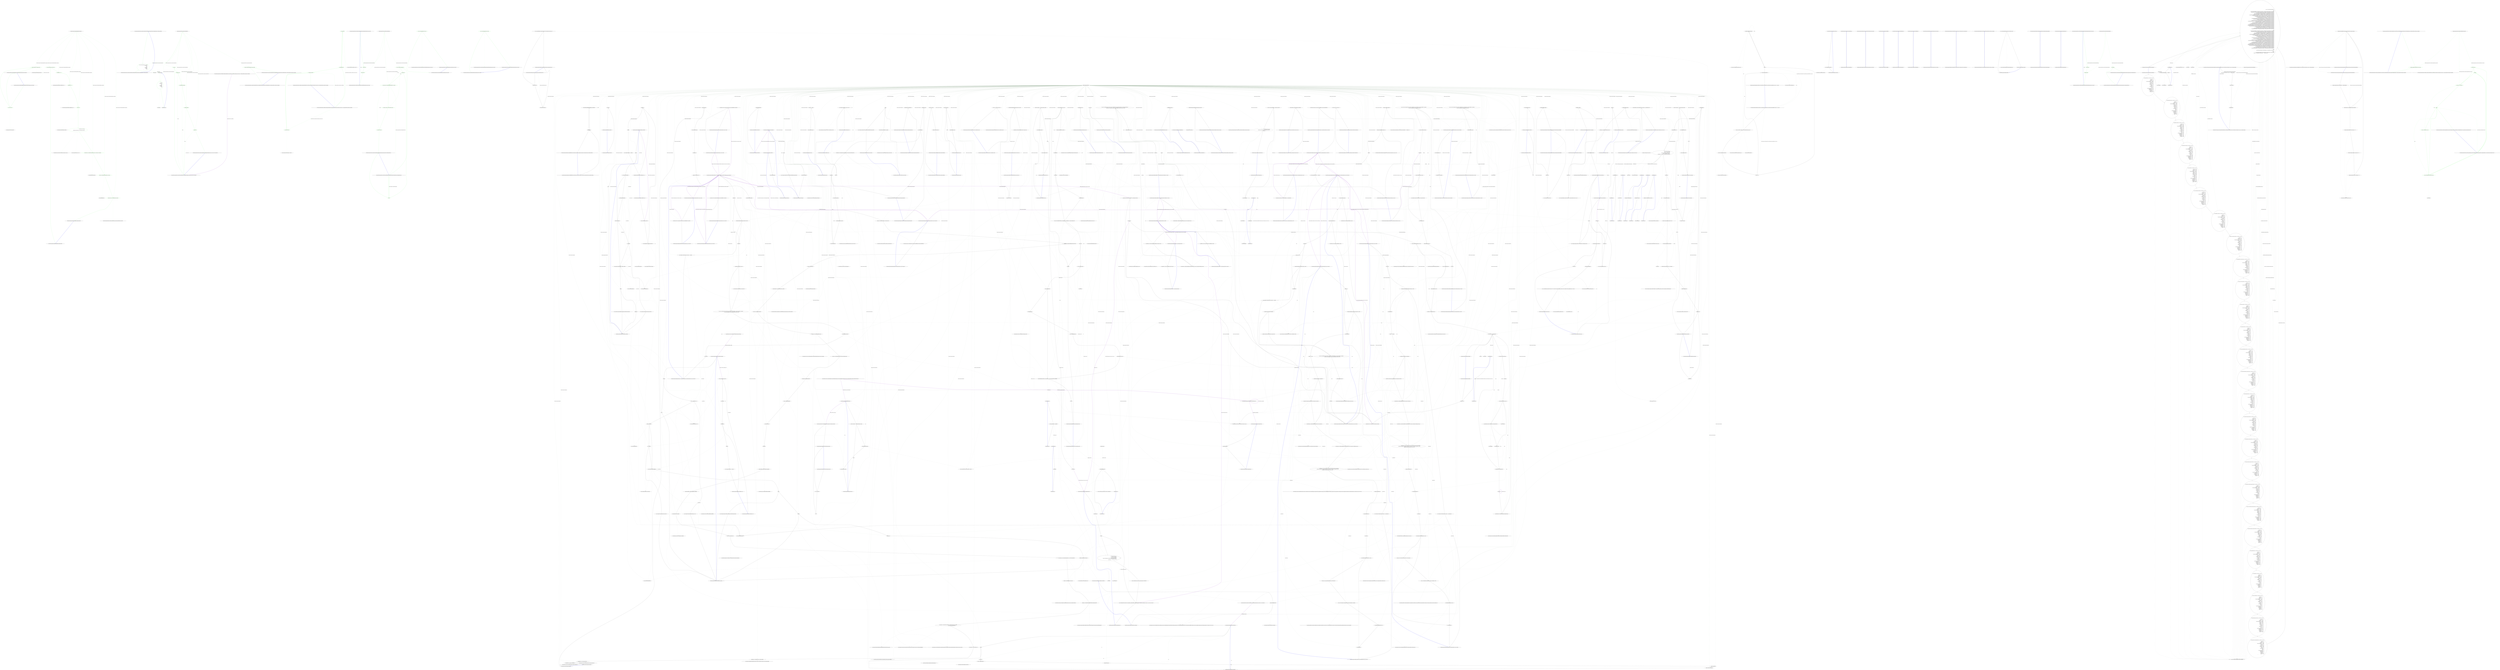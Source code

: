 digraph  {
m0_23 [cluster="QuantConnect.Algorithm.QCAlgorithm.Debug(string)", file="BasicTemplateFrameworkAlgorithm.cs", label="Entry QuantConnect.Algorithm.QCAlgorithm.Debug(string)", span="1659-1659"];
m0_18 [cluster="QuantConnect.Algorithm.CSharp.BasicTemplateFrameworkAlgorithm.OnOrderEvent(QuantConnect.Orders.OrderEvent)", file="BasicTemplateFrameworkAlgorithm.cs", label="Entry QuantConnect.Algorithm.CSharp.BasicTemplateFrameworkAlgorithm.OnOrderEvent(QuantConnect.Orders.OrderEvent)", span="58-58"];
m0_19 [cluster="QuantConnect.Algorithm.CSharp.BasicTemplateFrameworkAlgorithm.OnOrderEvent(QuantConnect.Orders.OrderEvent)", color=green, community=0, file="BasicTemplateFrameworkAlgorithm.cs", label="2: orderEvent.Status.IsFill()", span="60-60"];
m0_20 [cluster="QuantConnect.Algorithm.CSharp.BasicTemplateFrameworkAlgorithm.OnOrderEvent(QuantConnect.Orders.OrderEvent)", color=green, community=0, file="BasicTemplateFrameworkAlgorithm.cs", label="2: Debug($''Purchased Stock: {orderEvent.Symbol}'')", span="62-62"];
m0_21 [cluster="QuantConnect.Algorithm.CSharp.BasicTemplateFrameworkAlgorithm.OnOrderEvent(QuantConnect.Orders.OrderEvent)", file="BasicTemplateFrameworkAlgorithm.cs", label="Exit QuantConnect.Algorithm.CSharp.BasicTemplateFrameworkAlgorithm.OnOrderEvent(QuantConnect.Orders.OrderEvent)", span="58-58"];
m0_17 [cluster="QuantConnect.Algorithm.Framework.Portfolio.SimplePortfolioConstructionModel.SimplePortfolioConstructionModel()", file="BasicTemplateFrameworkAlgorithm.cs", label="Entry QuantConnect.Algorithm.Framework.Portfolio.SimplePortfolioConstructionModel.SimplePortfolioConstructionModel()", span="28-28"];
m0_15 [cluster="ManualPortfolioSelectionModel.cstr", file="BasicTemplateFrameworkAlgorithm.cs", label="Entry ManualPortfolioSelectionModel.cstr", span=""];
m0_11 [cluster="QuantConnect.Algorithm.QCAlgorithm.SetEndDate(int, int, int)", file="BasicTemplateFrameworkAlgorithm.cs", label="Entry QuantConnect.Algorithm.QCAlgorithm.SetEndDate(int, int, int)", span="1118-1118"];
m0_13 [cluster="System.Collections.Generic.List<T>.List()", file="BasicTemplateFrameworkAlgorithm.cs", label="Entry System.Collections.Generic.List<T>.List()", span="0-0"];
m0_16 [cluster="ConstantSignalModel.cstr", file="BasicTemplateFrameworkAlgorithm.cs", label="Entry ConstantSignalModel.cstr", span=""];
m0_14 [cluster="QuantConnect.Symbol.Create(string, QuantConnect.SecurityType, string, string)", file="BasicTemplateFrameworkAlgorithm.cs", label="Entry QuantConnect.Symbol.Create(string, QuantConnect.SecurityType, string, string)", span="45-45"];
m0_10 [cluster="QuantConnect.Algorithm.QCAlgorithm.SetStartDate(int, int, int)", file="BasicTemplateFrameworkAlgorithm.cs", label="Entry QuantConnect.Algorithm.QCAlgorithm.SetStartDate(int, int, int)", span="1093-1093"];
m0_0 [cluster="QuantConnect.Algorithm.CSharp.BasicTemplateFrameworkAlgorithm.Initialize()", file="BasicTemplateFrameworkAlgorithm.cs", label="Entry QuantConnect.Algorithm.CSharp.BasicTemplateFrameworkAlgorithm.Initialize()", span="35-35"];
m0_1 [cluster="QuantConnect.Algorithm.CSharp.BasicTemplateFrameworkAlgorithm.Initialize()", color=green, community=0, file="BasicTemplateFrameworkAlgorithm.cs", label="1: UniverseSettings.Resolution = Resolution.Minute", span="38-38"];
m0_2 [cluster="QuantConnect.Algorithm.CSharp.BasicTemplateFrameworkAlgorithm.Initialize()", color=green, community=0, file="BasicTemplateFrameworkAlgorithm.cs", label="0: SetStartDate(2013, 10, 07)", span="40-40"];
m0_3 [cluster="QuantConnect.Algorithm.CSharp.BasicTemplateFrameworkAlgorithm.Initialize()", color=green, community=0, file="BasicTemplateFrameworkAlgorithm.cs", label="2: SetEndDate(2013, 10, 11)", span="41-41"];
m0_4 [cluster="QuantConnect.Algorithm.CSharp.BasicTemplateFrameworkAlgorithm.Initialize()", color=green, community=0, file="BasicTemplateFrameworkAlgorithm.cs", label="2: SetCash(100000)", span="42-42"];
m0_5 [cluster="QuantConnect.Algorithm.CSharp.BasicTemplateFrameworkAlgorithm.Initialize()", color=green, community=1, file="BasicTemplateFrameworkAlgorithm.cs", label="0: var symbols = new List<Symbol>\r\n            {\r\n                QuantConnect.Symbol.Create(''SPY'', SecurityType.Equity, Market.USA)\r\n            }", span="48-51"];
m0_6 [cluster="QuantConnect.Algorithm.CSharp.BasicTemplateFrameworkAlgorithm.Initialize()", color=green, community=0, file="BasicTemplateFrameworkAlgorithm.cs", label="1: PortfolioSelection = new ManualPortfolioSelectionModel(symbols, UniverseSettings, SecurityInitializer)", span="53-53"];
m0_7 [cluster="QuantConnect.Algorithm.CSharp.BasicTemplateFrameworkAlgorithm.Initialize()", color=green, community=0, file="BasicTemplateFrameworkAlgorithm.cs", label="0: Signal = new ConstantSignalModel(SignalType.Price, Direction.Up)", span="54-54"];
m0_8 [cluster="QuantConnect.Algorithm.CSharp.BasicTemplateFrameworkAlgorithm.Initialize()", color=green, community=0, file="BasicTemplateFrameworkAlgorithm.cs", label="1: PortfolioConstruction = new SimplePortfolioConstructionModel()", span="55-55"];
m0_9 [cluster="QuantConnect.Algorithm.CSharp.BasicTemplateFrameworkAlgorithm.Initialize()", file="BasicTemplateFrameworkAlgorithm.cs", label="Exit QuantConnect.Algorithm.CSharp.BasicTemplateFrameworkAlgorithm.Initialize()", span="35-35"];
m0_12 [cluster="QuantConnect.Algorithm.QCAlgorithm.SetCash(int)", file="BasicTemplateFrameworkAlgorithm.cs", label="Entry QuantConnect.Algorithm.QCAlgorithm.SetCash(int)", span="1042-1042"];
m0_22 [cluster="QuantConnect.Orders.OrderStatus.IsFill()", file="BasicTemplateFrameworkAlgorithm.cs", label="Entry QuantConnect.Orders.OrderStatus.IsFill()", span="50-50"];
m0_24 [file="BasicTemplateFrameworkAlgorithm.cs", label="QuantConnect.Algorithm.CSharp.BasicTemplateFrameworkAlgorithm", span=""];
m1_9 [cluster="QuantConnect.Algorithm.Framework.Signals.ConstantSignalModel.Update(QuantConnect.Algorithm.Framework.QCAlgorithmFramework, QuantConnect.Data.Slice)", file="ConstantSignalModel.cs", label="Entry QuantConnect.Algorithm.Framework.Signals.ConstantSignalModel.Update(QuantConnect.Algorithm.Framework.QCAlgorithmFramework, QuantConnect.Data.Slice)", span="69-69"];
m1_10 [cluster="QuantConnect.Algorithm.Framework.Signals.ConstantSignalModel.Update(QuantConnect.Algorithm.Framework.QCAlgorithmFramework, QuantConnect.Data.Slice)", color=green, community=2, file="ConstantSignalModel.cs", label="1: return _securities.Select(security => new Signal(\r\n                security.Symbol,\r\n                _type,\r\n                _direction,\r\n                _percentChange,\r\n                _confidence,\r\n                _period\r\n            ));", span="71-78"];
m1_11 [cluster="QuantConnect.Algorithm.Framework.Signals.ConstantSignalModel.Update(QuantConnect.Algorithm.Framework.QCAlgorithmFramework, QuantConnect.Data.Slice)", file="ConstantSignalModel.cs", label="Exit QuantConnect.Algorithm.Framework.Signals.ConstantSignalModel.Update(QuantConnect.Algorithm.Framework.QCAlgorithmFramework, QuantConnect.Data.Slice)", span="69-69"];
m1_16 [cluster="Signal.cstr", file="ConstantSignalModel.cs", label="Entry Signal.cstr", span=""];
m1_2 [cluster="QuantConnect.Algorithm.Framework.Signals.ConstantSignalModel.ConstantSignalModel(SignalType, Direction, double?, double?, System.TimeSpan?)", file="ConstantSignalModel.cs", label="Entry QuantConnect.Algorithm.Framework.Signals.ConstantSignalModel.ConstantSignalModel(SignalType, Direction, double?, double?, System.TimeSpan?)", span="54-54"];
m1_3 [cluster="QuantConnect.Algorithm.Framework.Signals.ConstantSignalModel.ConstantSignalModel(SignalType, Direction, double?, double?, System.TimeSpan?)", color=green, community=0, file="ConstantSignalModel.cs", label="1: _type = type", span="56-56"];
m1_4 [cluster="QuantConnect.Algorithm.Framework.Signals.ConstantSignalModel.ConstantSignalModel(SignalType, Direction, double?, double?, System.TimeSpan?)", color=green, community=0, file="ConstantSignalModel.cs", label="0: _direction = direction", span="57-57"];
m1_5 [cluster="QuantConnect.Algorithm.Framework.Signals.ConstantSignalModel.ConstantSignalModel(SignalType, Direction, double?, double?, System.TimeSpan?)", color=green, community=0, file="ConstantSignalModel.cs", label="1: _percentChange = percentChange", span="58-58"];
m1_6 [cluster="QuantConnect.Algorithm.Framework.Signals.ConstantSignalModel.ConstantSignalModel(SignalType, Direction, double?, double?, System.TimeSpan?)", color=green, community=0, file="ConstantSignalModel.cs", label="0: _confidence = confidence", span="59-59"];
m1_7 [cluster="QuantConnect.Algorithm.Framework.Signals.ConstantSignalModel.ConstantSignalModel(SignalType, Direction, double?, double?, System.TimeSpan?)", color=green, community=0, file="ConstantSignalModel.cs", label="0: _period = period", span="60-60"];
m1_8 [cluster="QuantConnect.Algorithm.Framework.Signals.ConstantSignalModel.ConstantSignalModel(SignalType, Direction, double?, double?, System.TimeSpan?)", file="ConstantSignalModel.cs", label="Exit QuantConnect.Algorithm.Framework.Signals.ConstantSignalModel.ConstantSignalModel(SignalType, Direction, double?, double?, System.TimeSpan?)", span="54-54"];
m1_20 [cluster="QuantConnect.Algorithm.Framework.NotifiedSecurityChanged.UpdateCollection(System.Collections.Generic.ICollection<QuantConnect.Securities.Security>, QuantConnect.Data.UniverseSelection.SecurityChanges)", file="ConstantSignalModel.cs", label="Entry QuantConnect.Algorithm.Framework.NotifiedSecurityChanged.UpdateCollection(System.Collections.Generic.ICollection<QuantConnect.Securities.Security>, QuantConnect.Data.UniverseSelection.SecurityChanges)", span="31-31"];
m1_12 [cluster="Unk.Select", file="ConstantSignalModel.cs", label="Entry Unk.Select", span=""];
m1_17 [cluster="QuantConnect.Algorithm.Framework.Signals.ConstantSignalModel.OnSecuritiesChanged(QuantConnect.Algorithm.Framework.QCAlgorithmFramework, QuantConnect.Data.UniverseSelection.SecurityChanges)", file="ConstantSignalModel.cs", label="Entry QuantConnect.Algorithm.Framework.Signals.ConstantSignalModel.OnSecuritiesChanged(QuantConnect.Algorithm.Framework.QCAlgorithmFramework, QuantConnect.Data.UniverseSelection.SecurityChanges)", span="86-86"];
m1_18 [cluster="QuantConnect.Algorithm.Framework.Signals.ConstantSignalModel.OnSecuritiesChanged(QuantConnect.Algorithm.Framework.QCAlgorithmFramework, QuantConnect.Data.UniverseSelection.SecurityChanges)", color=green, community=0, file="ConstantSignalModel.cs", label="0: NotifiedSecurityChanged.UpdateCollection(_securities, changes)", span="88-88"];
m1_19 [cluster="QuantConnect.Algorithm.Framework.Signals.ConstantSignalModel.OnSecuritiesChanged(QuantConnect.Algorithm.Framework.QCAlgorithmFramework, QuantConnect.Data.UniverseSelection.SecurityChanges)", file="ConstantSignalModel.cs", label="Exit QuantConnect.Algorithm.Framework.Signals.ConstantSignalModel.OnSecuritiesChanged(QuantConnect.Algorithm.Framework.QCAlgorithmFramework, QuantConnect.Data.UniverseSelection.SecurityChanges)", span="86-86"];
m1_13 [cluster="lambda expression", file="ConstantSignalModel.cs", label="Entry lambda expression", span="71-78"];
m1_14 [cluster="lambda expression", color=green, community=2, file="ConstantSignalModel.cs", label="0: new Signal(\r\n                security.Symbol,\r\n                _type,\r\n                _direction,\r\n                _percentChange,\r\n                _confidence,\r\n                _period\r\n            )", span="71-78"];
m1_15 [cluster="lambda expression", file="ConstantSignalModel.cs", label="Exit lambda expression", span="71-78"];
m1_21 [file="ConstantSignalModel.cs", label="QuantConnect.Algorithm.Framework.Signals.ConstantSignalModel", span=""];
m11_6 [cluster="System.Collections.Generic.ICollection<T>.Add(T)", file="NotifiedSecurityChanged.cs", label="Entry System.Collections.Generic.ICollection<T>.Add(T)", span="0-0"];
m11_7 [cluster="System.Collections.Generic.ICollection<T>.Remove(T)", file="NotifiedSecurityChanged.cs", label="Entry System.Collections.Generic.ICollection<T>.Remove(T)", span="0-0"];
m11_0 [cluster="QuantConnect.Algorithm.Framework.NotifiedSecurityChanged.UpdateCollection(System.Collections.Generic.ICollection<QuantConnect.Securities.Security>, QuantConnect.Data.UniverseSelection.SecurityChanges)", file="NotifiedSecurityChanged.cs", label="Entry QuantConnect.Algorithm.Framework.NotifiedSecurityChanged.UpdateCollection(System.Collections.Generic.ICollection<QuantConnect.Securities.Security>, QuantConnect.Data.UniverseSelection.SecurityChanges)", span="31-31"];
m11_1 [cluster="QuantConnect.Algorithm.Framework.NotifiedSecurityChanged.UpdateCollection(System.Collections.Generic.ICollection<QuantConnect.Securities.Security>, QuantConnect.Data.UniverseSelection.SecurityChanges)", color=green, community=0, file="NotifiedSecurityChanged.cs", label="0: changes.AddedSecurities", span="33-33"];
m11_2 [cluster="QuantConnect.Algorithm.Framework.NotifiedSecurityChanged.UpdateCollection(System.Collections.Generic.ICollection<QuantConnect.Securities.Security>, QuantConnect.Data.UniverseSelection.SecurityChanges)", color=green, community=0, file="NotifiedSecurityChanged.cs", label="2: securities.Add(added)", span="35-35"];
m11_3 [cluster="QuantConnect.Algorithm.Framework.NotifiedSecurityChanged.UpdateCollection(System.Collections.Generic.ICollection<QuantConnect.Securities.Security>, QuantConnect.Data.UniverseSelection.SecurityChanges)", color=green, community=0, file="NotifiedSecurityChanged.cs", label="1: changes.RemovedSecurities", span="37-37"];
m11_4 [cluster="QuantConnect.Algorithm.Framework.NotifiedSecurityChanged.UpdateCollection(System.Collections.Generic.ICollection<QuantConnect.Securities.Security>, QuantConnect.Data.UniverseSelection.SecurityChanges)", color=green, community=0, file="NotifiedSecurityChanged.cs", label="1: securities.Remove(removed)", span="39-39"];
m11_5 [cluster="QuantConnect.Algorithm.Framework.NotifiedSecurityChanged.UpdateCollection(System.Collections.Generic.ICollection<QuantConnect.Securities.Security>, QuantConnect.Data.UniverseSelection.SecurityChanges)", file="NotifiedSecurityChanged.cs", label="Exit QuantConnect.Algorithm.Framework.NotifiedSecurityChanged.UpdateCollection(System.Collections.Generic.ICollection<QuantConnect.Securities.Security>, QuantConnect.Data.UniverseSelection.SecurityChanges)", span="31-31"];
m12_0 [cluster="QuantConnect.Algorithm.Framework.Portfolio.PercentPortfolioTarget.PercentPortfolioTarget(QuantConnect.Symbol, decimal)", file="PercentPortfolioTarget.cs", label="Entry QuantConnect.Algorithm.Framework.Portfolio.PercentPortfolioTarget.PercentPortfolioTarget(QuantConnect.Symbol, decimal)", span="39-39"];
m12_1 [cluster="QuantConnect.Algorithm.Framework.Portfolio.PercentPortfolioTarget.PercentPortfolioTarget(QuantConnect.Symbol, decimal)", color=green, community=0, file="PercentPortfolioTarget.cs", label="1: Symbol = symbol", span="41-41"];
m12_2 [cluster="QuantConnect.Algorithm.Framework.Portfolio.PercentPortfolioTarget.PercentPortfolioTarget(QuantConnect.Symbol, decimal)", color=green, community=0, file="PercentPortfolioTarget.cs", label="0: Percent = percent", span="42-42"];
m12_3 [cluster="QuantConnect.Algorithm.Framework.Portfolio.PercentPortfolioTarget.PercentPortfolioTarget(QuantConnect.Symbol, decimal)", file="PercentPortfolioTarget.cs", label="Exit QuantConnect.Algorithm.Framework.Portfolio.PercentPortfolioTarget.PercentPortfolioTarget(QuantConnect.Symbol, decimal)", span="39-39"];
m12_4 [cluster="QuantConnect.Algorithm.Framework.Portfolio.PercentPortfolioTarget.GetTargetQuantity(QuantConnect.Algorithm.Framework.QCAlgorithmFramework)", file="PercentPortfolioTarget.cs", label="Entry QuantConnect.Algorithm.Framework.Portfolio.PercentPortfolioTarget.GetTargetQuantity(QuantConnect.Algorithm.Framework.QCAlgorithmFramework)", span="50-50"];
m12_5 [cluster="QuantConnect.Algorithm.Framework.Portfolio.PercentPortfolioTarget.GetTargetQuantity(QuantConnect.Algorithm.Framework.QCAlgorithmFramework)", color=green, community=0, file="PercentPortfolioTarget.cs", label="2: var security = algorithm.Securities[Symbol]", span="52-52"];
m12_6 [cluster="QuantConnect.Algorithm.Framework.Portfolio.PercentPortfolioTarget.GetTargetQuantity(QuantConnect.Algorithm.Framework.QCAlgorithmFramework)", color=green, community=0, file="PercentPortfolioTarget.cs", label="2: security.Price == 0", span="53-53"];
m12_8 [cluster="QuantConnect.Algorithm.Framework.Portfolio.PercentPortfolioTarget.GetTargetQuantity(QuantConnect.Algorithm.Framework.QCAlgorithmFramework)", color=green, community=0, file="PercentPortfolioTarget.cs", label="2: var quantity = Percent * algorithm.Portfolio.TotalPortfolioValue / security.Price", span="58-58"];
m12_9 [cluster="QuantConnect.Algorithm.Framework.Portfolio.PercentPortfolioTarget.GetTargetQuantity(QuantConnect.Algorithm.Framework.QCAlgorithmFramework)", color=green, community=0, file="PercentPortfolioTarget.cs", label="2: var remainder = quantity % security.SymbolProperties.LotSize", span="61-61"];
m12_10 [cluster="QuantConnect.Algorithm.Framework.Portfolio.PercentPortfolioTarget.GetTargetQuantity(QuantConnect.Algorithm.Framework.QCAlgorithmFramework)", color=green, community=0, file="PercentPortfolioTarget.cs", label="2: return quantity - remainder;", span="62-62"];
m12_7 [cluster="QuantConnect.Algorithm.Framework.Portfolio.PercentPortfolioTarget.GetTargetQuantity(QuantConnect.Algorithm.Framework.QCAlgorithmFramework)", color=green, community=0, file="PercentPortfolioTarget.cs", label="2: return 0;", span="55-55"];
m12_11 [cluster="QuantConnect.Algorithm.Framework.Portfolio.PercentPortfolioTarget.GetTargetQuantity(QuantConnect.Algorithm.Framework.QCAlgorithmFramework)", file="PercentPortfolioTarget.cs", label="Exit QuantConnect.Algorithm.Framework.Portfolio.PercentPortfolioTarget.GetTargetQuantity(QuantConnect.Algorithm.Framework.QCAlgorithmFramework)", span="50-50"];
m12_12 [file="PercentPortfolioTarget.cs", label="QuantConnect.Algorithm.Framework.Portfolio.PercentPortfolioTarget", span=""];
m13_3 [cluster="QuantConnect.Algorithm.Framework.Portfolio.PercentPortfolioTarget.PercentPortfolioTarget(QuantConnect.Symbol, decimal)", file="PortfolioTarget.cs", label="Entry QuantConnect.Algorithm.Framework.Portfolio.PercentPortfolioTarget.PercentPortfolioTarget(QuantConnect.Symbol, decimal)", span="39-39"];
m13_7 [cluster="QuantConnect.Algorithm.Framework.Portfolio.QuantityPortfolioTarget.QuantityPortfolioTarget(QuantConnect.Symbol, decimal)", file="PortfolioTarget.cs", label="Entry QuantConnect.Algorithm.Framework.Portfolio.QuantityPortfolioTarget.QuantityPortfolioTarget(QuantConnect.Symbol, decimal)", span="38-38"];
m13_0 [cluster="QuantConnect.Algorithm.Framework.Portfolio.PortfolioTarget.Percent(QuantConnect.Symbol, decimal)", file="PortfolioTarget.cs", label="Entry QuantConnect.Algorithm.Framework.Portfolio.PortfolioTarget.Percent(QuantConnect.Symbol, decimal)", span="28-28"];
m13_1 [cluster="QuantConnect.Algorithm.Framework.Portfolio.PortfolioTarget.Percent(QuantConnect.Symbol, decimal)", color=green, community=0, file="PortfolioTarget.cs", label="0: return new PercentPortfolioTarget(symbol, percent);", span="30-30"];
m13_2 [cluster="QuantConnect.Algorithm.Framework.Portfolio.PortfolioTarget.Percent(QuantConnect.Symbol, decimal)", file="PortfolioTarget.cs", label="Exit QuantConnect.Algorithm.Framework.Portfolio.PortfolioTarget.Percent(QuantConnect.Symbol, decimal)", span="28-28"];
m13_4 [cluster="QuantConnect.Algorithm.Framework.Portfolio.PortfolioTarget.Quantity(QuantConnect.Symbol, decimal)", file="PortfolioTarget.cs", label="Entry QuantConnect.Algorithm.Framework.Portfolio.PortfolioTarget.Quantity(QuantConnect.Symbol, decimal)", span="39-39"];
m13_5 [cluster="QuantConnect.Algorithm.Framework.Portfolio.PortfolioTarget.Quantity(QuantConnect.Symbol, decimal)", color=green, community=0, file="PortfolioTarget.cs", label="2: return new QuantityPortfolioTarget(symbol, quantity);", span="41-41"];
m13_6 [cluster="QuantConnect.Algorithm.Framework.Portfolio.PortfolioTarget.Quantity(QuantConnect.Symbol, decimal)", file="PortfolioTarget.cs", label="Exit QuantConnect.Algorithm.Framework.Portfolio.PortfolioTarget.Quantity(QuantConnect.Symbol, decimal)", span="39-39"];
m14_216 [cluster="QuantConnect.TimeKeeper.AddTimeZone(DateTimeZone)", file="QCAlgorithm.cs", label="Entry QuantConnect.TimeKeeper.AddTimeZone(DateTimeZone)", span="108-108"];
m14_55 [cluster="QuantConnect.Securities.Future.EmptyFutureChainProvider.EmptyFutureChainProvider()", file="QCAlgorithm.cs", label="Entry QuantConnect.Securities.Future.EmptyFutureChainProvider.EmptyFutureChainProvider()", span="25-25"];
m14_145 [cluster="System.Type.GetMethods()", file="QCAlgorithm.cs", label="Entry System.Type.GetMethods()", span="0-0"];
m14_205 [cluster="QuantConnect.Algorithm.QCAlgorithm.SetTimeZone(DateTimeZone)", file="QCAlgorithm.cs", label="Entry QuantConnect.Algorithm.QCAlgorithm.SetTimeZone(DateTimeZone)", span="873-873"];
m14_206 [cluster="QuantConnect.Algorithm.QCAlgorithm.SetTimeZone(DateTimeZone)", file="QCAlgorithm.cs", label=_locked, span="875-875"];
m14_208 [cluster="QuantConnect.Algorithm.QCAlgorithm.SetTimeZone(DateTimeZone)", file="QCAlgorithm.cs", label="timeZone == null", span="880-880"];
m14_210 [cluster="QuantConnect.Algorithm.QCAlgorithm.SetTimeZone(DateTimeZone)", file="QCAlgorithm.cs", label="_timeKeeper.AddTimeZone(timeZone)", span="881-881"];
m14_211 [cluster="QuantConnect.Algorithm.QCAlgorithm.SetTimeZone(DateTimeZone)", file="QCAlgorithm.cs", label="_localTimeKeeper = _timeKeeper.GetLocalTimeKeeper(timeZone)", span="882-882"];
m14_212 [cluster="QuantConnect.Algorithm.QCAlgorithm.SetTimeZone(DateTimeZone)", file="QCAlgorithm.cs", label="TimeRules.SetDefaultTimeZone(timeZone)", span="885-885"];
m14_207 [cluster="QuantConnect.Algorithm.QCAlgorithm.SetTimeZone(DateTimeZone)", file="QCAlgorithm.cs", label="throw new Exception(''Algorithm.SetTimeZone(): Cannot change time zone after algorithm running.'');", span="877-877"];
m14_209 [cluster="QuantConnect.Algorithm.QCAlgorithm.SetTimeZone(DateTimeZone)", file="QCAlgorithm.cs", label="throw new ArgumentNullException(''timeZone'');", span="880-880"];
m14_213 [cluster="QuantConnect.Algorithm.QCAlgorithm.SetTimeZone(DateTimeZone)", file="QCAlgorithm.cs", label="Exit QuantConnect.Algorithm.QCAlgorithm.SetTimeZone(DateTimeZone)", span="873-873"];
m14_0 [cluster="QuantConnect.Algorithm.QCAlgorithm.QCAlgorithm()", file="QCAlgorithm.cs", label="Entry QuantConnect.Algorithm.QCAlgorithm.QCAlgorithm()", span="92-92"];
m14_1 [cluster="QuantConnect.Algorithm.QCAlgorithm.QCAlgorithm()", file="QCAlgorithm.cs", label="Name = GetType().Name", span="94-94"];
m14_2 [cluster="QuantConnect.Algorithm.QCAlgorithm.QCAlgorithm()", file="QCAlgorithm.cs", label="Status = AlgorithmStatus.Running", span="95-95"];
m14_3 [cluster="QuantConnect.Algorithm.QCAlgorithm.QCAlgorithm()", file="QCAlgorithm.cs", label="IsWarmingUp = true", span="98-98"];
m14_4 [cluster="QuantConnect.Algorithm.QCAlgorithm.QCAlgorithm()", file="QCAlgorithm.cs", label="_startDate = new DateTime(1998, 01, 01)", span="105-105"];
m14_5 [cluster="QuantConnect.Algorithm.QCAlgorithm.QCAlgorithm()", file="QCAlgorithm.cs", label="_endDate = DateTime.Now.AddDays(-1)", span="106-106"];
m14_6 [cluster="QuantConnect.Algorithm.QCAlgorithm.QCAlgorithm()", file="QCAlgorithm.cs", label="_timeKeeper = new TimeKeeper(_startDate, new[] { TimeZones.NewYork })", span="109-109"];
m14_7 [cluster="QuantConnect.Algorithm.QCAlgorithm.QCAlgorithm()", file="QCAlgorithm.cs", label="_localTimeKeeper = _timeKeeper.GetLocalTimeKeeper(TimeZones.NewYork)", span="111-111"];
m14_8 [cluster="QuantConnect.Algorithm.QCAlgorithm.QCAlgorithm()", file="QCAlgorithm.cs", label="Settings = new AlgorithmSettings()", span="113-113"];
m14_9 [cluster="QuantConnect.Algorithm.QCAlgorithm.QCAlgorithm()", file="QCAlgorithm.cs", label="SubscriptionManager = new SubscriptionManager(Settings, _timeKeeper)", span="116-116"];
m14_10 [cluster="QuantConnect.Algorithm.QCAlgorithm.QCAlgorithm()", file="QCAlgorithm.cs", label="Securities = new SecurityManager(_timeKeeper)", span="118-118"];
m14_11 [cluster="QuantConnect.Algorithm.QCAlgorithm.QCAlgorithm()", file="QCAlgorithm.cs", label="Transactions = new SecurityTransactionManager(Securities)", span="119-119"];
m14_12 [cluster="QuantConnect.Algorithm.QCAlgorithm.QCAlgorithm()", file="QCAlgorithm.cs", label="Portfolio = new SecurityPortfolioManager(Securities, Transactions, DefaultOrderProperties)", span="120-120"];
m14_13 [cluster="QuantConnect.Algorithm.QCAlgorithm.QCAlgorithm()", file="QCAlgorithm.cs", label="BrokerageModel = new DefaultBrokerageModel()", span="121-121"];
m14_14 [cluster="QuantConnect.Algorithm.QCAlgorithm.QCAlgorithm()", file="QCAlgorithm.cs", label="Notify = new NotificationManager(false)", span="122-122"];
m14_15 [cluster="QuantConnect.Algorithm.QCAlgorithm.QCAlgorithm()", file="QCAlgorithm.cs", label="_runMode = RunMode.Series", span="125-125"];
m14_16 [cluster="QuantConnect.Algorithm.QCAlgorithm.QCAlgorithm()", file="QCAlgorithm.cs", label="_locked = false", span="128-128"];
m14_17 [cluster="QuantConnect.Algorithm.QCAlgorithm.QCAlgorithm()", file="QCAlgorithm.cs", label="_marketHoursDatabase = MarketHoursDatabase.FromDataFolder()", span="131-131"];
m14_18 [cluster="QuantConnect.Algorithm.QCAlgorithm.QCAlgorithm()", file="QCAlgorithm.cs", label="_symbolPropertiesDatabase = SymbolPropertiesDatabase.FromDataFolder()", span="134-134"];
m14_19 [cluster="QuantConnect.Algorithm.QCAlgorithm.QCAlgorithm()", file="QCAlgorithm.cs", label="UniverseManager = new UniverseManager()", span="137-137"];
m14_20 [cluster="QuantConnect.Algorithm.QCAlgorithm.QCAlgorithm()", file="QCAlgorithm.cs", label="Universe = new UniverseDefinitions(this)", span="138-138"];
m14_21 [cluster="QuantConnect.Algorithm.QCAlgorithm.QCAlgorithm()", file="QCAlgorithm.cs", label="UniverseSettings = new UniverseSettings(Resolution.Minute, 2m, true, false, TimeSpan.FromDays(1))", span="139-139"];
m14_22 [cluster="QuantConnect.Algorithm.QCAlgorithm.QCAlgorithm()", file="QCAlgorithm.cs", label="Schedule = new ScheduleManager(Securities, TimeZone)", span="142-142"];
m14_23 [cluster="QuantConnect.Algorithm.QCAlgorithm.QCAlgorithm()", file="QCAlgorithm.cs", label="TradeBuilder = new TradeBuilder(FillGroupingMethod.FillToFill, FillMatchingMethod.FIFO)", span="145-145"];
m14_24 [cluster="QuantConnect.Algorithm.QCAlgorithm.QCAlgorithm()", file="QCAlgorithm.cs", label="SecurityInitializer = new BrokerageModelSecurityInitializer(new DefaultBrokerageModel(AccountType.Margin),\r\n                                                                        new FuncSecuritySeeder(GetLastKnownPrice))", span="147-148"];
m14_25 [cluster="QuantConnect.Algorithm.QCAlgorithm.QCAlgorithm()", file="QCAlgorithm.cs", label="CandlestickPatterns = new CandlestickPatterns(this)", span="150-150"];
m14_26 [cluster="QuantConnect.Algorithm.QCAlgorithm.QCAlgorithm()", file="QCAlgorithm.cs", label="TradingCalendar = new TradingCalendar(Securities, _marketHoursDatabase)", span="153-153"];
m14_27 [cluster="QuantConnect.Algorithm.QCAlgorithm.QCAlgorithm()", file="QCAlgorithm.cs", label="OptionChainProvider = new EmptyOptionChainProvider()", span="155-155"];
m14_28 [cluster="QuantConnect.Algorithm.QCAlgorithm.QCAlgorithm()", file="QCAlgorithm.cs", label="FutureChainProvider = new EmptyFutureChainProvider()", span="156-156"];
m14_29 [cluster="QuantConnect.Algorithm.QCAlgorithm.QCAlgorithm()", file="QCAlgorithm.cs", label="Exit QuantConnect.Algorithm.QCAlgorithm.QCAlgorithm()", span="92-92"];
m14_432 [cluster="QuantConnect.Data.UniverseSelection.FuturesChainUniverse.FuturesChainUniverse(QuantConnect.Securities.Future.Future, QuantConnect.Data.UniverseSelection.UniverseSettings, QuantConnect.Data.SubscriptionManager, QuantConnect.Securities.ISecurityInitializer)", file="QCAlgorithm.cs", label="Entry QuantConnect.Data.UniverseSelection.FuturesChainUniverse.FuturesChainUniverse(QuantConnect.Securities.Future.Future, QuantConnect.Data.UniverseSelection.UniverseSettings, QuantConnect.Data.SubscriptionManager, QuantConnect.Securities.ISecurityInitializer)", span="48-48"];
m14_30 [cluster="object.GetType()", file="QCAlgorithm.cs", label="Entry object.GetType()", span="0-0"];
m14_338 [cluster="QuantConnect.Algorithm.QCAlgorithm.GetLocked()", file="QCAlgorithm.cs", label="Entry QuantConnect.Algorithm.QCAlgorithm.GetLocked()", span="1244-1244"];
m14_339 [cluster="QuantConnect.Algorithm.QCAlgorithm.GetLocked()", file="QCAlgorithm.cs", label="return _locked;", span="1246-1246"];
m14_340 [cluster="QuantConnect.Algorithm.QCAlgorithm.GetLocked()", file="QCAlgorithm.cs", label="Exit QuantConnect.Algorithm.QCAlgorithm.GetLocked()", span="1244-1244"];
m14_585 [cluster="System.Net.WebHeaderCollection.Add(string, string)", file="QCAlgorithm.cs", label="Entry System.Net.WebHeaderCollection.Add(string, string)", span="0-0"];
m14_196 [cluster="QuantConnect.Algorithm.QCAlgorithm.SetTimeZone(string)", file="QCAlgorithm.cs", label="Entry QuantConnect.Algorithm.QCAlgorithm.SetTimeZone(string)", span="854-854"];
m14_197 [cluster="QuantConnect.Algorithm.QCAlgorithm.SetTimeZone(string)", file="QCAlgorithm.cs", label="DateTimeZone tz", span="856-856"];
m14_198 [cluster="QuantConnect.Algorithm.QCAlgorithm.SetTimeZone(string)", file="QCAlgorithm.cs", label="tz = DateTimeZoneProviders.Tzdb[timeZone]", span="859-859"];
m14_200 [cluster="QuantConnect.Algorithm.QCAlgorithm.SetTimeZone(string)", file="QCAlgorithm.cs", label="throw new ArgumentException(string.Format(''TimeZone with id '{0}' was not found. For a complete list of time zones please visit: http://en.wikipedia.org/wiki/List_of_tz_database_time_zones'', timeZone));", span="863-863"];
m14_199 [cluster="QuantConnect.Algorithm.QCAlgorithm.SetTimeZone(string)", file="QCAlgorithm.cs", label=DateTimeZoneNotFoundException, span="861-861"];
m14_201 [cluster="QuantConnect.Algorithm.QCAlgorithm.SetTimeZone(string)", file="QCAlgorithm.cs", label="SetTimeZone(tz)", span="866-866"];
m14_202 [cluster="QuantConnect.Algorithm.QCAlgorithm.SetTimeZone(string)", file="QCAlgorithm.cs", label="Exit QuantConnect.Algorithm.QCAlgorithm.SetTimeZone(string)", span="854-854"];
m14_82 [cluster="QuantConnect.Algorithm.QCAlgorithm.AddToUserDefinedUniverse(QuantConnect.Securities.Security)", file="QCAlgorithm.cs", label="Entry QuantConnect.Algorithm.QCAlgorithm.AddToUserDefinedUniverse(QuantConnect.Securities.Security)", span="325-325"];
m14_454 [cluster="QuantConnect.Algorithm.QCAlgorithm.AddCrypto(string, QuantConnect.Resolution, string, bool, decimal)", file="QCAlgorithm.cs", label="Entry QuantConnect.Algorithm.QCAlgorithm.AddCrypto(string, QuantConnect.Resolution, string, bool, decimal)", span="1546-1546"];
m14_455 [cluster="QuantConnect.Algorithm.QCAlgorithm.AddCrypto(string, QuantConnect.Resolution, string, bool, decimal)", file="QCAlgorithm.cs", label="return AddSecurity<Crypto>(SecurityType.Crypto, ticker, resolution, market, fillDataForward, leverage, false);", span="1548-1548"];
m14_456 [cluster="QuantConnect.Algorithm.QCAlgorithm.AddCrypto(string, QuantConnect.Resolution, string, bool, decimal)", file="QCAlgorithm.cs", label="Exit QuantConnect.Algorithm.QCAlgorithm.AddCrypto(string, QuantConnect.Resolution, string, bool, decimal)", span="1546-1546"];
m14_106 [cluster="QuantConnect.Algorithm.QCAlgorithm.SetAvailableDataTypes(System.Collections.Generic.Dictionary<QuantConnect.SecurityType, System.Collections.Generic.List<QuantConnect.TickType>>)", file="QCAlgorithm.cs", label="Entry QuantConnect.Algorithm.QCAlgorithm.SetAvailableDataTypes(System.Collections.Generic.Dictionary<QuantConnect.SecurityType, System.Collections.Generic.List<QuantConnect.TickType>>)", span="569-569"];
m14_107 [cluster="QuantConnect.Algorithm.QCAlgorithm.SetAvailableDataTypes(System.Collections.Generic.Dictionary<QuantConnect.SecurityType, System.Collections.Generic.List<QuantConnect.TickType>>)", file="QCAlgorithm.cs", label=availableDataTypes, span="571-571"];
m14_108 [cluster="QuantConnect.Algorithm.QCAlgorithm.SetAvailableDataTypes(System.Collections.Generic.Dictionary<QuantConnect.SecurityType, System.Collections.Generic.List<QuantConnect.TickType>>)", file="QCAlgorithm.cs", label="SubscriptionManager.AvailableDataTypes[dataFeed.Key] = dataFeed.Value", span="573-573"];
m14_109 [cluster="QuantConnect.Algorithm.QCAlgorithm.SetAvailableDataTypes(System.Collections.Generic.Dictionary<QuantConnect.SecurityType, System.Collections.Generic.List<QuantConnect.TickType>>)", file="QCAlgorithm.cs", label="Exit QuantConnect.Algorithm.QCAlgorithm.SetAvailableDataTypes(System.Collections.Generic.Dictionary<QuantConnect.SecurityType, System.Collections.Generic.List<QuantConnect.TickType>>)", span="569-569"];
m14_217 [cluster="QuantConnect.Scheduling.TimeRules.SetDefaultTimeZone(DateTimeZone)", file="QCAlgorithm.cs", label="Entry QuantConnect.Scheduling.TimeRules.SetDefaultTimeZone(DateTimeZone)", span="48-48"];
m14_502 [cluster="QuantConnect.Algorithm.QCAlgorithm.AddData<T>(string, QuantConnect.Resolution, DateTimeZone, bool, decimal)", file="QCAlgorithm.cs", label="var security = SecurityManager.CreateSecurity(typeof(T), Portfolio, SubscriptionManager, marketHoursDbEntry.ExchangeHours, marketHoursDbEntry.DataTimeZone,\r\n                symbolProperties, SecurityInitializer, symbolObject, resolution, fillDataForward, leverage, true, false, true, LiveMode)", span="1646-1647"];
m14_498 [cluster="QuantConnect.Algorithm.QCAlgorithm.AddData<T>(string, QuantConnect.Resolution, DateTimeZone, bool, decimal)", file="QCAlgorithm.cs", label="Entry QuantConnect.Algorithm.QCAlgorithm.AddData<T>(string, QuantConnect.Resolution, DateTimeZone, bool, decimal)", span="1636-1636"];
m14_499 [cluster="QuantConnect.Algorithm.QCAlgorithm.AddData<T>(string, QuantConnect.Resolution, DateTimeZone, bool, decimal)", file="QCAlgorithm.cs", label="var marketHoursDbEntry = _marketHoursDatabase.GetEntry(Market.USA, symbol, SecurityType.Base, timeZone)", span="1639-1639"];
m14_500 [cluster="QuantConnect.Algorithm.QCAlgorithm.AddData<T>(string, QuantConnect.Resolution, DateTimeZone, bool, decimal)", file="QCAlgorithm.cs", label="var symbolObject = new Symbol(SecurityIdentifier.GenerateBase(symbol, Market.USA), symbol)", span="1642-1642"];
m14_501 [cluster="QuantConnect.Algorithm.QCAlgorithm.AddData<T>(string, QuantConnect.Resolution, DateTimeZone, bool, decimal)", file="QCAlgorithm.cs", label="var symbolProperties = _symbolPropertiesDatabase.GetSymbolProperties(Market.USA, symbol, SecurityType.Base, CashBook.AccountCurrency)", span="1643-1643"];
m14_503 [cluster="QuantConnect.Algorithm.QCAlgorithm.AddData<T>(string, QuantConnect.Resolution, DateTimeZone, bool, decimal)", file="QCAlgorithm.cs", label="AddToUserDefinedUniverse(security)", span="1649-1649"];
m14_504 [cluster="QuantConnect.Algorithm.QCAlgorithm.AddData<T>(string, QuantConnect.Resolution, DateTimeZone, bool, decimal)", file="QCAlgorithm.cs", label="return security;", span="1650-1650"];
m14_505 [cluster="QuantConnect.Algorithm.QCAlgorithm.AddData<T>(string, QuantConnect.Resolution, DateTimeZone, bool, decimal)", file="QCAlgorithm.cs", label="Exit QuantConnect.Algorithm.QCAlgorithm.AddData<T>(string, QuantConnect.Resolution, DateTimeZone, bool, decimal)", span="1636-1636"];
m14_539 [cluster="QuantConnect.Algorithm.QCAlgorithm.Symbol(string)", file="QCAlgorithm.cs", label="Entry QuantConnect.Algorithm.QCAlgorithm.Symbol(string)", span="1736-1736"];
m14_540 [cluster="QuantConnect.Algorithm.QCAlgorithm.Symbol(string)", file="QCAlgorithm.cs", label="return SymbolCache.GetSymbol(ticker);", span="1738-1738"];
m14_541 [cluster="QuantConnect.Algorithm.QCAlgorithm.Symbol(string)", file="QCAlgorithm.cs", label="Exit QuantConnect.Algorithm.QCAlgorithm.Symbol(string)", span="1736-1736"];
m14_266 [cluster="QuantConnect.Algorithm.QCAlgorithm.SetCash(double)", file="QCAlgorithm.cs", label="Entry QuantConnect.Algorithm.QCAlgorithm.SetCash(double)", span="1031-1031"];
m14_267 [cluster="QuantConnect.Algorithm.QCAlgorithm.SetCash(double)", file="QCAlgorithm.cs", label="SetCash((decimal)startingCash)", span="1033-1033"];
m14_268 [cluster="QuantConnect.Algorithm.QCAlgorithm.SetCash(double)", file="QCAlgorithm.cs", label="Exit QuantConnect.Algorithm.QCAlgorithm.SetCash(double)", span="1031-1031"];
m14_204 [cluster="string.Format(string, object)", file="QCAlgorithm.cs", label="Entry string.Format(string, object)", span="0-0"];
m14_542 [cluster="QuantConnect.SymbolCache.GetSymbol(string)", file="QCAlgorithm.cs", label="Entry QuantConnect.SymbolCache.GetSymbol(string)", span="47-47"];
m14_292 [cluster="QuantConnect.Algorithm.QCAlgorithm.SetEndDate(int, int, int)", file="QCAlgorithm.cs", label="Entry QuantConnect.Algorithm.QCAlgorithm.SetEndDate(int, int, int)", span="1118-1118"];
m14_293 [cluster="QuantConnect.Algorithm.QCAlgorithm.SetEndDate(int, int, int)", file="QCAlgorithm.cs", label="var end = new DateTime(year, month, day)", span="1122-1122"];
m14_294 [cluster="QuantConnect.Algorithm.QCAlgorithm.SetEndDate(int, int, int)", file="QCAlgorithm.cs", label="end = end.Date.AddDays(1).Subtract(TimeSpan.FromTicks(1))", span="1125-1125"];
m14_295 [cluster="QuantConnect.Algorithm.QCAlgorithm.SetEndDate(int, int, int)", file="QCAlgorithm.cs", label="SetEndDate(end)", span="1127-1127"];
m14_296 [cluster="QuantConnect.Algorithm.QCAlgorithm.SetEndDate(int, int, int)", file="QCAlgorithm.cs", label=Exception, span="1129-1129"];
m14_297 [cluster="QuantConnect.Algorithm.QCAlgorithm.SetEndDate(int, int, int)", file="QCAlgorithm.cs", label="throw new Exception(''Date Invalid: '' + err.Message);", span="1131-1131"];
m14_298 [cluster="QuantConnect.Algorithm.QCAlgorithm.SetEndDate(int, int, int)", file="QCAlgorithm.cs", label="Exit QuantConnect.Algorithm.QCAlgorithm.SetEndDate(int, int, int)", span="1118-1118"];
m14_170 [cluster="QuantConnect.Algorithm.QCAlgorithm.OnMarginCallWarning()", file="QCAlgorithm.cs", label="Entry QuantConnect.Algorithm.QCAlgorithm.OnMarginCallWarning()", span="754-754"];
m14_171 [cluster="QuantConnect.Algorithm.QCAlgorithm.OnMarginCallWarning()", file="QCAlgorithm.cs", label="Exit QuantConnect.Algorithm.QCAlgorithm.OnMarginCallWarning()", span="754-754"];
m14_481 [cluster="Unk.Any", file="QCAlgorithm.cs", label="Entry Unk.Any", span=""];
m14_228 [cluster="QuantConnect.Algorithm.QCAlgorithm.SetBrokerageModel(QuantConnect.Brokerages.IBrokerageModel)", file="QCAlgorithm.cs", label="Entry QuantConnect.Algorithm.QCAlgorithm.SetBrokerageModel(QuantConnect.Brokerages.IBrokerageModel)", span="917-917"];
m14_229 [cluster="QuantConnect.Algorithm.QCAlgorithm.SetBrokerageModel(QuantConnect.Brokerages.IBrokerageModel)", file="QCAlgorithm.cs", label="BrokerageModel = model", span="919-919"];
m14_231 [cluster="QuantConnect.Algorithm.QCAlgorithm.SetBrokerageModel(QuantConnect.Brokerages.IBrokerageModel)", file="QCAlgorithm.cs", label="SecurityInitializer = new BrokerageModelSecurityInitializer(model, new FuncSecuritySeeder(GetLastKnownPrice))", span="923-923"];
m14_230 [cluster="QuantConnect.Algorithm.QCAlgorithm.SetBrokerageModel(QuantConnect.Brokerages.IBrokerageModel)", file="QCAlgorithm.cs", label="!_userSetSecurityInitializer", span="920-920"];
m14_232 [cluster="QuantConnect.Algorithm.QCAlgorithm.SetBrokerageModel(QuantConnect.Brokerages.IBrokerageModel)", file="QCAlgorithm.cs", label="Securities.Values", span="926-926"];
m14_233 [cluster="QuantConnect.Algorithm.QCAlgorithm.SetBrokerageModel(QuantConnect.Brokerages.IBrokerageModel)", file="QCAlgorithm.cs", label="var leverage = security.Leverage", span="931-931"];
m14_234 [cluster="QuantConnect.Algorithm.QCAlgorithm.SetBrokerageModel(QuantConnect.Brokerages.IBrokerageModel)", file="QCAlgorithm.cs", label="SecurityInitializer.Initialize(security, false)", span="934-934"];
m14_235 [cluster="QuantConnect.Algorithm.QCAlgorithm.SetBrokerageModel(QuantConnect.Brokerages.IBrokerageModel)", file="QCAlgorithm.cs", label="security.SetLeverage(leverage)", span="937-937"];
m14_236 [cluster="QuantConnect.Algorithm.QCAlgorithm.SetBrokerageModel(QuantConnect.Brokerages.IBrokerageModel)", file="QCAlgorithm.cs", label="Exit QuantConnect.Algorithm.QCAlgorithm.SetBrokerageModel(QuantConnect.Brokerages.IBrokerageModel)", span="917-917"];
m14_270 [cluster="QuantConnect.Algorithm.QCAlgorithm.SetCash(int)", file="QCAlgorithm.cs", label="Entry QuantConnect.Algorithm.QCAlgorithm.SetCash(int)", span="1042-1042"];
m14_271 [cluster="QuantConnect.Algorithm.QCAlgorithm.SetCash(int)", file="QCAlgorithm.cs", label="SetCash((decimal)startingCash)", span="1044-1044"];
m14_272 [cluster="QuantConnect.Algorithm.QCAlgorithm.SetCash(int)", file="QCAlgorithm.cs", label="Exit QuantConnect.Algorithm.QCAlgorithm.SetCash(int)", span="1042-1042"];
m14_301 [cluster="QuantConnect.Algorithm.QCAlgorithm.SetEndDate(System.DateTime)", file="QCAlgorithm.cs", label="Entry QuantConnect.Algorithm.QCAlgorithm.SetEndDate(System.DateTime)", span="1197-1197"];
m14_322 [cluster="QuantConnect.Algorithm.QCAlgorithm.SetEndDate(System.DateTime)", file="QCAlgorithm.cs", label=_liveMode, span="1200-1200"];
m14_324 [cluster="QuantConnect.Algorithm.QCAlgorithm.SetEndDate(System.DateTime)", file="QCAlgorithm.cs", label="end > DateTime.Now.Date.AddDays(-1)", span="1204-1204"];
m14_327 [cluster="QuantConnect.Algorithm.QCAlgorithm.SetEndDate(System.DateTime)", file="QCAlgorithm.cs", label="end < _startDate", span="1212-1212"];
m14_329 [cluster="QuantConnect.Algorithm.QCAlgorithm.SetEndDate(System.DateTime)", file="QCAlgorithm.cs", label="end = end.RoundDown(TimeSpan.FromDays(1)).AddDays(1).AddTicks(-1)", span="1219-1219"];
m14_323 [cluster="QuantConnect.Algorithm.QCAlgorithm.SetEndDate(System.DateTime)", file="QCAlgorithm.cs", label="return;", span="1200-1200"];
m14_325 [cluster="QuantConnect.Algorithm.QCAlgorithm.SetEndDate(System.DateTime)", file="QCAlgorithm.cs", label="end = DateTime.Now.Date.AddDays(-1)", span="1206-1206"];
m14_326 [cluster="QuantConnect.Algorithm.QCAlgorithm.SetEndDate(System.DateTime)", file="QCAlgorithm.cs", label="_startDate != new DateTime()", span="1210-1210"];
m14_328 [cluster="QuantConnect.Algorithm.QCAlgorithm.SetEndDate(System.DateTime)", file="QCAlgorithm.cs", label="throw new Exception(''Please select end date greater than start date.'');", span="1214-1214"];
m14_330 [cluster="QuantConnect.Algorithm.QCAlgorithm.SetEndDate(System.DateTime)", file="QCAlgorithm.cs", label="!_locked", span="1222-1222"];
m14_331 [cluster="QuantConnect.Algorithm.QCAlgorithm.SetEndDate(System.DateTime)", file="QCAlgorithm.cs", label="_endDate = end", span="1224-1224"];
m14_332 [cluster="QuantConnect.Algorithm.QCAlgorithm.SetEndDate(System.DateTime)", file="QCAlgorithm.cs", label="throw new Exception(''Algorithm.SetEndDate(): Cannot change end date after algorithm initialized.'');", span="1228-1228"];
m14_333 [cluster="QuantConnect.Algorithm.QCAlgorithm.SetEndDate(System.DateTime)", file="QCAlgorithm.cs", label="Exit QuantConnect.Algorithm.QCAlgorithm.SetEndDate(System.DateTime)", span="1197-1197"];
m14_480 [cluster="QuantConnect.Securities.SecurityManager.Remove(QuantConnect.Symbol)", file="QCAlgorithm.cs", label="Entry QuantConnect.Securities.SecurityManager.Remove(QuantConnect.Symbol)", span="172-172"];
m14_238 [cluster="QuantConnect.Securities.Security.SetLeverage(decimal)", file="QCAlgorithm.cs", label="Entry QuantConnect.Securities.Security.SetLeverage(decimal)", span="654-654"];
m14_277 [cluster="QuantConnect.Securities.SecurityPortfolioManager.SetCash(decimal)", file="QCAlgorithm.cs", label="Entry QuantConnect.Securities.SecurityPortfolioManager.SetCash(decimal)", span="473-473"];
m14_38 [cluster="QuantConnect.Securities.SecurityTransactionManager.SecurityTransactionManager(QuantConnect.Securities.SecurityManager)", file="QCAlgorithm.cs", label="Entry QuantConnect.Securities.SecurityTransactionManager.SecurityTransactionManager(QuantConnect.Securities.SecurityManager)", span="49-49"];
m14_351 [cluster="QuantConnect.Algorithm.QCAlgorithm.SetTradeBuilder(QuantConnect.Interfaces.ITradeBuilder)", file="QCAlgorithm.cs", label="Entry QuantConnect.Algorithm.QCAlgorithm.SetTradeBuilder(QuantConnect.Interfaces.ITradeBuilder)", span="1271-1271"];
m14_352 [cluster="QuantConnect.Algorithm.QCAlgorithm.SetTradeBuilder(QuantConnect.Interfaces.ITradeBuilder)", file="QCAlgorithm.cs", label="TradeBuilder = tradeBuilder", span="1273-1273"];
m14_353 [cluster="QuantConnect.Algorithm.QCAlgorithm.SetTradeBuilder(QuantConnect.Interfaces.ITradeBuilder)", file="QCAlgorithm.cs", label="TradeBuilder.SetLiveMode(LiveMode)", span="1274-1274"];
m14_354 [cluster="QuantConnect.Algorithm.QCAlgorithm.SetTradeBuilder(QuantConnect.Interfaces.ITradeBuilder)", file="QCAlgorithm.cs", label="Exit QuantConnect.Algorithm.QCAlgorithm.SetTradeBuilder(QuantConnect.Interfaces.ITradeBuilder)", span="1271-1271"];
m14_560 [cluster="Unk.CreateSymbol", file="QCAlgorithm.cs", label="Entry Unk.CreateSymbol", span=""];
m14_184 [cluster="QuantConnect.Algorithm.QCAlgorithm.OnAssignmentOrderEvent(QuantConnect.Orders.OrderEvent)", file="QCAlgorithm.cs", label="Entry QuantConnect.Algorithm.QCAlgorithm.OnAssignmentOrderEvent(QuantConnect.Orders.OrderEvent)", span="811-811"];
m14_185 [cluster="QuantConnect.Algorithm.QCAlgorithm.OnAssignmentOrderEvent(QuantConnect.Orders.OrderEvent)", file="QCAlgorithm.cs", label="Exit QuantConnect.Algorithm.QCAlgorithm.OnAssignmentOrderEvent(QuantConnect.Orders.OrderEvent)", span="811-811"];
m14_531 [cluster="QuantConnect.Algorithm.QCAlgorithm.Quit(string)", file="QCAlgorithm.cs", label="Entry QuantConnect.Algorithm.QCAlgorithm.Quit(string)", span="1709-1709"];
m14_532 [cluster="QuantConnect.Algorithm.QCAlgorithm.Quit(string)", file="QCAlgorithm.cs", label="Debug(''Quit(): '' + message)", span="1711-1711"];
m14_533 [cluster="QuantConnect.Algorithm.QCAlgorithm.Quit(string)", file="QCAlgorithm.cs", label="Status = AlgorithmStatus.Stopped", span="1712-1712"];
m14_534 [cluster="QuantConnect.Algorithm.QCAlgorithm.Quit(string)", file="QCAlgorithm.cs", label="Exit QuantConnect.Algorithm.QCAlgorithm.Quit(string)", span="1709-1709"];
m14_40 [cluster="QuantConnect.Brokerages.DefaultBrokerageModel.DefaultBrokerageModel(QuantConnect.AccountType)", file="QCAlgorithm.cs", label="Entry QuantConnect.Brokerages.DefaultBrokerageModel.DefaultBrokerageModel(QuantConnect.AccountType)", span="71-71"];
m14_457 [cluster="QuantConnect.Algorithm.QCAlgorithm.RemoveSecurity(QuantConnect.Symbol)", file="QCAlgorithm.cs", label="Entry QuantConnect.Algorithm.QCAlgorithm.RemoveSecurity(QuantConnect.Symbol)", span="1556-1556"];
m14_458 [cluster="QuantConnect.Algorithm.QCAlgorithm.RemoveSecurity(QuantConnect.Symbol)", file="QCAlgorithm.cs", label="Security security", span="1558-1558"];
m14_459 [cluster="QuantConnect.Algorithm.QCAlgorithm.RemoveSecurity(QuantConnect.Symbol)", file="QCAlgorithm.cs", label="Securities.TryGetValue(symbol, out security)", span="1559-1559"];
m14_464 [cluster="QuantConnect.Algorithm.QCAlgorithm.RemoveSecurity(QuantConnect.Symbol)", file="QCAlgorithm.cs", label="var universe = UniverseManager.Values.OfType<UserDefinedUniverse>().FirstOrDefault(x => x.Members.ContainsKey(symbol))", span="1570-1570"];
m14_466 [cluster="QuantConnect.Algorithm.QCAlgorithm.RemoveSecurity(QuantConnect.Symbol)", file="QCAlgorithm.cs", label="var ret = universe.Remove(symbol)", span="1573-1573"];
m14_467 [cluster="QuantConnect.Algorithm.QCAlgorithm.RemoveSecurity(QuantConnect.Symbol)", file="QCAlgorithm.cs", label="symbol == _benchmarkSymbol", span="1576-1576"];
m14_468 [cluster="QuantConnect.Algorithm.QCAlgorithm.RemoveSecurity(QuantConnect.Symbol)", file="QCAlgorithm.cs", label="Securities.Remove(symbol)", span="1578-1578"];
m14_460 [cluster="QuantConnect.Algorithm.QCAlgorithm.RemoveSecurity(QuantConnect.Symbol)", file="QCAlgorithm.cs", label="Transactions.CancelOpenOrders(security.Symbol)", span="1562-1562"];
m14_473 [cluster="QuantConnect.Algorithm.QCAlgorithm.RemoveSecurity(QuantConnect.Symbol)", file="QCAlgorithm.cs", label="return false;", span="1589-1589"];
m14_461 [cluster="QuantConnect.Algorithm.QCAlgorithm.RemoveSecurity(QuantConnect.Symbol)", file="QCAlgorithm.cs", label="security.Cache.Reset()", span="1565-1565"];
m14_462 [cluster="QuantConnect.Algorithm.QCAlgorithm.RemoveSecurity(QuantConnect.Symbol)", file="QCAlgorithm.cs", label="security.Invested", span="1568-1568"];
m14_463 [cluster="QuantConnect.Algorithm.QCAlgorithm.RemoveSecurity(QuantConnect.Symbol)", file="QCAlgorithm.cs", label="Liquidate(security.Symbol)", span="1568-1568"];
m14_465 [cluster="QuantConnect.Algorithm.QCAlgorithm.RemoveSecurity(QuantConnect.Symbol)", file="QCAlgorithm.cs", label="universe != null", span="1571-1571"];
m14_471 [cluster="QuantConnect.Algorithm.QCAlgorithm.RemoveSecurity(QuantConnect.Symbol)", file="QCAlgorithm.cs", label="SubscriptionManager.HasCustomData = universe.Members.Any(x => x.Value.Subscriptions.Any(y => y.IsCustomData))", span="1584-1584"];
m14_472 [cluster="QuantConnect.Algorithm.QCAlgorithm.RemoveSecurity(QuantConnect.Symbol)", file="QCAlgorithm.cs", label="return ret;", span="1586-1586"];
m14_469 [cluster="QuantConnect.Algorithm.QCAlgorithm.RemoveSecurity(QuantConnect.Symbol)", file="QCAlgorithm.cs", label="security = CreateBenchmarkSecurity()", span="1580-1580"];
m14_470 [cluster="QuantConnect.Algorithm.QCAlgorithm.RemoveSecurity(QuantConnect.Symbol)", file="QCAlgorithm.cs", label="AddToUserDefinedUniverse(security)", span="1581-1581"];
m14_474 [cluster="QuantConnect.Algorithm.QCAlgorithm.RemoveSecurity(QuantConnect.Symbol)", file="QCAlgorithm.cs", label="Exit QuantConnect.Algorithm.QCAlgorithm.RemoveSecurity(QuantConnect.Symbol)", span="1556-1556"];
m14_409 [cluster="QuantConnect.Securities.SecurityManager.Add(QuantConnect.Securities.Security)", file="QCAlgorithm.cs", label="Entry QuantConnect.Securities.SecurityManager.Add(QuantConnect.Securities.Security)", span="81-81"];
m14_87 [cluster="Unk.AddEquity", file="QCAlgorithm.cs", label="Entry Unk.AddEquity", span=""];
m14_146 [cluster="Unk.Where", file="QCAlgorithm.cs", label="Entry Unk.Where", span=""];
m14_172 [cluster="QuantConnect.Algorithm.QCAlgorithm.OnEndOfDay()", file="QCAlgorithm.cs", label="Entry QuantConnect.Algorithm.QCAlgorithm.OnEndOfDay()", span="762-762"];
m14_173 [cluster="QuantConnect.Algorithm.QCAlgorithm.OnEndOfDay()", file="QCAlgorithm.cs", label="Exit QuantConnect.Algorithm.QCAlgorithm.OnEndOfDay()", span="762-762"];
m14_300 [cluster="System.DateTime.Subtract(System.TimeSpan)", file="QCAlgorithm.cs", label="Entry System.DateTime.Subtract(System.TimeSpan)", span="0-0"];
m14_43 [cluster="QuantConnect.Securities.SymbolPropertiesDatabase.FromDataFolder()", file="QCAlgorithm.cs", label="Entry QuantConnect.Securities.SymbolPropertiesDatabase.FromDataFolder()", span="87-87"];
m14_92 [cluster="QuantConnect.Algorithm.QCAlgorithm.GetParameter(string)", file="QCAlgorithm.cs", label="Entry QuantConnect.Algorithm.QCAlgorithm.GetParameter(string)", span="541-541"];
m14_93 [cluster="QuantConnect.Algorithm.QCAlgorithm.GetParameter(string)", file="QCAlgorithm.cs", label="string value", span="543-543"];
m14_94 [cluster="QuantConnect.Algorithm.QCAlgorithm.GetParameter(string)", file="QCAlgorithm.cs", label="return _parameters.TryGetValue(name, out value) ? value : null;", span="544-544"];
m14_95 [cluster="QuantConnect.Algorithm.QCAlgorithm.GetParameter(string)", file="QCAlgorithm.cs", label="Exit QuantConnect.Algorithm.QCAlgorithm.GetParameter(string)", span="541-541"];
m14_278 [cluster="QuantConnect.Algorithm.QCAlgorithm.SetCash(string, decimal, decimal)", file="QCAlgorithm.cs", label="Entry QuantConnect.Algorithm.QCAlgorithm.SetCash(string, decimal, decimal)", span="1070-1070"];
m14_279 [cluster="QuantConnect.Algorithm.QCAlgorithm.SetCash(string, decimal, decimal)", file="QCAlgorithm.cs", label="!_locked", span="1072-1072"];
m14_280 [cluster="QuantConnect.Algorithm.QCAlgorithm.SetCash(string, decimal, decimal)", file="QCAlgorithm.cs", label="Portfolio.SetCash(symbol, startingCash, conversionRate)", span="1074-1074"];
m14_281 [cluster="QuantConnect.Algorithm.QCAlgorithm.SetCash(string, decimal, decimal)", file="QCAlgorithm.cs", label="throw new Exception(''Algorithm.SetCash(): Cannot change cash available after algorithm initialized.'');", span="1078-1078"];
m14_282 [cluster="QuantConnect.Algorithm.QCAlgorithm.SetCash(string, decimal, decimal)", file="QCAlgorithm.cs", label="Exit QuantConnect.Algorithm.QCAlgorithm.SetCash(string, decimal, decimal)", span="1070-1070"];
m14_48 [cluster="QuantConnect.Scheduling.ScheduleManager.ScheduleManager(QuantConnect.Securities.SecurityManager, DateTimeZone)", file="QCAlgorithm.cs", label="Entry QuantConnect.Scheduling.ScheduleManager.ScheduleManager(QuantConnect.Securities.SecurityManager, DateTimeZone)", span="51-51"];
m14_218 [cluster="QuantConnect.Algorithm.QCAlgorithm.SetRunMode(QuantConnect.RunMode)", file="QCAlgorithm.cs", label="Entry QuantConnect.Algorithm.QCAlgorithm.SetRunMode(QuantConnect.RunMode)", span="895-895"];
m14_219 [cluster="QuantConnect.Algorithm.QCAlgorithm.SetRunMode(QuantConnect.RunMode)", file="QCAlgorithm.cs", label="mode != RunMode.Parallel", span="897-897"];
m14_220 [cluster="QuantConnect.Algorithm.QCAlgorithm.SetRunMode(QuantConnect.RunMode)", file="QCAlgorithm.cs", label="return;", span="897-897"];
m14_221 [cluster="QuantConnect.Algorithm.QCAlgorithm.SetRunMode(QuantConnect.RunMode)", file="QCAlgorithm.cs", label="Debug(''Algorithm.SetRunMode(): RunMode-Parallel Type has been deprecated. Series analysis selected instead'')", span="898-898"];
m14_222 [cluster="QuantConnect.Algorithm.QCAlgorithm.SetRunMode(QuantConnect.RunMode)", file="QCAlgorithm.cs", label="Exit QuantConnect.Algorithm.QCAlgorithm.SetRunMode(QuantConnect.RunMode)", span="895-895"];
m14_125 [cluster="QuantConnect.Algorithm.QCAlgorithm.SetOptionChainProvider(QuantConnect.Interfaces.IOptionChainProvider)", file="QCAlgorithm.cs", label="Entry QuantConnect.Algorithm.QCAlgorithm.SetOptionChainProvider(QuantConnect.Interfaces.IOptionChainProvider)", span="610-610"];
m14_126 [cluster="QuantConnect.Algorithm.QCAlgorithm.SetOptionChainProvider(QuantConnect.Interfaces.IOptionChainProvider)", file="QCAlgorithm.cs", label="OptionChainProvider = optionChainProvider", span="612-612"];
m14_127 [cluster="QuantConnect.Algorithm.QCAlgorithm.SetOptionChainProvider(QuantConnect.Interfaces.IOptionChainProvider)", file="QCAlgorithm.cs", label="Exit QuantConnect.Algorithm.QCAlgorithm.SetOptionChainProvider(QuantConnect.Interfaces.IOptionChainProvider)", span="610-610"];
m14_492 [cluster="QuantConnect.Algorithm.QCAlgorithm.AddData<T>(string, QuantConnect.Resolution)", file="QCAlgorithm.cs", label="Entry QuantConnect.Algorithm.QCAlgorithm.AddData<T>(string, QuantConnect.Resolution)", span="1600-1600"];
m14_493 [cluster="QuantConnect.Algorithm.QCAlgorithm.AddData<T>(string, QuantConnect.Resolution)", file="QCAlgorithm.cs", label="return AddData<T>(symbol, resolution, fillDataForward: false, leverage: 1m);", span="1607-1607"];
m14_494 [cluster="QuantConnect.Algorithm.QCAlgorithm.AddData<T>(string, QuantConnect.Resolution)", file="QCAlgorithm.cs", label="Exit QuantConnect.Algorithm.QCAlgorithm.AddData<T>(string, QuantConnect.Resolution)", span="1600-1600"];
m14_350 [cluster="QuantConnect.Interfaces.ITradeBuilder.SetLiveMode(bool)", file="QCAlgorithm.cs", label="Entry QuantConnect.Interfaces.ITradeBuilder.SetLiveMode(bool)", span="30-30"];
m14_489 [cluster="lambda expression", file="QCAlgorithm.cs", label="Entry lambda expression", span="1584-1584"];
m14_89 [cluster="lambda expression", file="QCAlgorithm.cs", label="Entry lambda expression", span="512-512"];
m14_90 [cluster="lambda expression", file="QCAlgorithm.cs", label="x.Value", span="512-512"];
m14_91 [cluster="lambda expression", file="QCAlgorithm.cs", label="Exit lambda expression", span="512-512"];
m14_122 [cluster="lambda expression", file="QCAlgorithm.cs", label="securityInitializer(security)", span="603-603"];
m14_121 [cluster="lambda expression", file="QCAlgorithm.cs", label="Entry lambda expression", span="603-603"];
m14_123 [cluster="lambda expression", file="QCAlgorithm.cs", label="Exit lambda expression", span="603-603"];
m14_153 [cluster="lambda expression", file="QCAlgorithm.cs", label="Entry lambda expression", span="646-646"];
m14_156 [cluster="lambda expression", file="QCAlgorithm.cs", label="Entry lambda expression", span="647-647"];
m14_159 [cluster="lambda expression", file="QCAlgorithm.cs", label="Entry lambda expression", span="648-648"];
m14_163 [cluster="lambda expression", file="QCAlgorithm.cs", label="Entry lambda expression", span="649-649"];
m14_154 [cluster="lambda expression", file="QCAlgorithm.cs", label="x.Name == ''OnData''", span="646-646"];
m14_155 [cluster="lambda expression", file="QCAlgorithm.cs", label="Exit lambda expression", span="646-646"];
m14_157 [cluster="lambda expression", file="QCAlgorithm.cs", label="x.DeclaringType != typeof(QCAlgorithm)", span="647-647"];
m14_158 [cluster="lambda expression", file="QCAlgorithm.cs", label="Exit lambda expression", span="647-647"];
m14_160 [cluster="lambda expression", file="QCAlgorithm.cs", label="x.GetParameters().Length == 1", span="648-648"];
m14_161 [cluster="lambda expression", file="QCAlgorithm.cs", label="Exit lambda expression", span="648-648"];
m14_164 [cluster="lambda expression", file="QCAlgorithm.cs", label="x.GetParameters()[0].ParameterType == typeof (Slice)", span="649-649"];
m14_165 [cluster="lambda expression", file="QCAlgorithm.cs", label="Exit lambda expression", span="649-649"];
m14_257 [cluster="lambda expression", file="QCAlgorithm.cs", label="x.Key.Value == symbol", span="989-989"];
m14_256 [cluster="lambda expression", file="QCAlgorithm.cs", label="Entry lambda expression", span="989-989"];
m14_258 [cluster="lambda expression", file="QCAlgorithm.cs", label="Exit lambda expression", span="989-989"];
m14_483 [cluster="lambda expression", file="QCAlgorithm.cs", label="x.Members.ContainsKey(symbol)", span="1570-1570"];
m14_482 [cluster="lambda expression", file="QCAlgorithm.cs", label="Entry lambda expression", span="1570-1570"];
m14_486 [cluster="lambda expression", file="QCAlgorithm.cs", label="Entry lambda expression", span="1584-1584"];
m14_484 [cluster="lambda expression", file="QCAlgorithm.cs", label="Exit lambda expression", span="1570-1570"];
m14_487 [cluster="lambda expression", file="QCAlgorithm.cs", label="x.Value.Subscriptions.Any(y => y.IsCustomData)", span="1584-1584"];
m14_488 [cluster="lambda expression", file="QCAlgorithm.cs", label="Exit lambda expression", span="1584-1584"];
m14_490 [cluster="lambda expression", file="QCAlgorithm.cs", label="y.IsCustomData", span="1584-1584"];
m14_491 [cluster="lambda expression", file="QCAlgorithm.cs", label="Exit lambda expression", span="1584-1584"];
m14_150 [cluster="Unk.Call", file="QCAlgorithm.cs", label="Entry Unk.Call", span=""];
m14_195 [cluster="QuantConnect.TimeKeeper.SetUtcDateTime(System.DateTime)", file="QCAlgorithm.cs", label="Entry QuantConnect.TimeKeeper.SetUtcDateTime(System.DateTime)", span="68-68"];
m14_190 [cluster="QuantConnect.Algorithm.QCAlgorithm.OnBrokerageReconnect()", file="QCAlgorithm.cs", label="Entry QuantConnect.Algorithm.QCAlgorithm.OnBrokerageReconnect()", span="835-835"];
m14_191 [cluster="QuantConnect.Algorithm.QCAlgorithm.OnBrokerageReconnect()", file="QCAlgorithm.cs", label="Exit QuantConnect.Algorithm.QCAlgorithm.OnBrokerageReconnect()", span="835-835"];
m14_31 [cluster="System.DateTime.DateTime(int, int, int)", file="QCAlgorithm.cs", label="Entry System.DateTime.DateTime(int, int, int)", span="0-0"];
m14_117 [cluster="QuantConnect.Securities.FuncSecurityInitializer.FuncSecurityInitializer(System.Action<QuantConnect.Securities.Security, bool>)", file="QCAlgorithm.cs", label="Entry QuantConnect.Securities.FuncSecurityInitializer.FuncSecurityInitializer(System.Action<QuantConnect.Securities.Security, bool>)", span="31-31"];
m14_408 [cluster="QuantConnect.Securities.SecurityManager.CreateSecurity(System.Type, QuantConnect.Securities.SecurityPortfolioManager, QuantConnect.Data.SubscriptionManager, QuantConnect.Securities.SecurityExchangeHours, DateTimeZone, QuantConnect.Securities.SymbolProperties, QuantConnect.Securities.ISecurityInitializer, QuantConnect.Symbol, QuantConnect.Resolution, bool, decimal, bool, bool, bool, bool, bool, bool)", file="QCAlgorithm.cs", label="Entry QuantConnect.Securities.SecurityManager.CreateSecurity(System.Type, QuantConnect.Securities.SecurityPortfolioManager, QuantConnect.Data.SubscriptionManager, QuantConnect.Securities.SecurityExchangeHours, DateTimeZone, QuantConnect.Securities.SymbolProperties, QuantConnect.Securities.ISecurityInitializer, QuantConnect.Symbol, QuantConnect.Resolution, bool, decimal, bool, bool, bool, bool, bool, bool)", span="442-442"];
m14_478 [cluster="System.Collections.IEnumerable.OfType<TResult>()", file="QCAlgorithm.cs", label="Entry System.Collections.IEnumerable.OfType<TResult>()", span="0-0"];
m14_561 [cluster="QuantConnect.Algorithm.QCAlgorithm.SetHistoryProvider(QuantConnect.Interfaces.IHistoryProvider)", file="QCAlgorithm.cs", label="Entry QuantConnect.Algorithm.QCAlgorithm.SetHistoryProvider(QuantConnect.Interfaces.IHistoryProvider)", span="1797-1797"];
m14_562 [cluster="QuantConnect.Algorithm.QCAlgorithm.SetHistoryProvider(QuantConnect.Interfaces.IHistoryProvider)", file="QCAlgorithm.cs", label="historyProvider == null", span="1799-1799"];
m14_564 [cluster="QuantConnect.Algorithm.QCAlgorithm.SetHistoryProvider(QuantConnect.Interfaces.IHistoryProvider)", file="QCAlgorithm.cs", label="HistoryProvider = historyProvider", span="1803-1803"];
m14_563 [cluster="QuantConnect.Algorithm.QCAlgorithm.SetHistoryProvider(QuantConnect.Interfaces.IHistoryProvider)", file="QCAlgorithm.cs", label="throw new ArgumentNullException(''Algorithm.SetHistoryProvider(): Historical data provider cannot be null.'');", span="1801-1801"];
m14_565 [cluster="QuantConnect.Algorithm.QCAlgorithm.SetHistoryProvider(QuantConnect.Interfaces.IHistoryProvider)", file="QCAlgorithm.cs", label="Exit QuantConnect.Algorithm.QCAlgorithm.SetHistoryProvider(QuantConnect.Interfaces.IHistoryProvider)", span="1797-1797"];
m14_227 [cluster="QuantConnect.Brokerages.BrokerageModel.Create(QuantConnect.Brokerages.BrokerageName, QuantConnect.AccountType)", file="QCAlgorithm.cs", label="Entry QuantConnect.Brokerages.BrokerageModel.Create(QuantConnect.Brokerages.BrokerageName, QuantConnect.AccountType)", span="136-136"];
m14_244 [cluster="QuantConnect.Algorithm.QCAlgorithm.SetBenchmark(QuantConnect.SecurityType, string)", file="QCAlgorithm.cs", label="Entry QuantConnect.Algorithm.QCAlgorithm.SetBenchmark(QuantConnect.SecurityType, string)", span="968-968"];
m14_245 [cluster="QuantConnect.Algorithm.QCAlgorithm.SetBenchmark(QuantConnect.SecurityType, string)", file="QCAlgorithm.cs", label="string market = Market.USA", span="970-970"];
m14_246 [cluster="QuantConnect.Algorithm.QCAlgorithm.SetBenchmark(QuantConnect.SecurityType, string)", file="QCAlgorithm.cs", label="this.BrokerageModel.DefaultMarkets.TryGetValue(securityType, out market)", span="972-972"];
m14_247 [cluster="QuantConnect.Algorithm.QCAlgorithm.SetBenchmark(QuantConnect.SecurityType, string)", file="QCAlgorithm.cs", label="_benchmarkSymbol = QuantConnect.Symbol.Create(symbol, securityType, market)", span="974-974"];
m14_248 [cluster="QuantConnect.Algorithm.QCAlgorithm.SetBenchmark(QuantConnect.SecurityType, string)", file="QCAlgorithm.cs", label="Exit QuantConnect.Algorithm.QCAlgorithm.SetBenchmark(QuantConnect.SecurityType, string)", span="968-968"];
m14_250 [cluster="QuantConnect.Algorithm.QCAlgorithm.SetBenchmark(string)", file="QCAlgorithm.cs", label="Entry QuantConnect.Algorithm.QCAlgorithm.SetBenchmark(string)", span="985-985"];
m14_251 [cluster="QuantConnect.Algorithm.QCAlgorithm.SetBenchmark(string)", file="QCAlgorithm.cs", label="symbol = symbol.ToUpper()", span="988-988"];
m14_252 [cluster="QuantConnect.Algorithm.QCAlgorithm.SetBenchmark(string)", file="QCAlgorithm.cs", label="var security = Securities.FirstOrDefault(x => x.Key.Value == symbol).Value", span="989-989"];
m14_253 [cluster="QuantConnect.Algorithm.QCAlgorithm.SetBenchmark(string)", file="QCAlgorithm.cs", label="_benchmarkSymbol = security == null\r\n                ? QuantConnect.Symbol.Create(symbol, SecurityType.Equity, Market.USA)\r\n                : security.Symbol", span="990-992"];
m14_254 [cluster="QuantConnect.Algorithm.QCAlgorithm.SetBenchmark(string)", file="QCAlgorithm.cs", label="Exit QuantConnect.Algorithm.QCAlgorithm.SetBenchmark(string)", span="985-985"];
m14_223 [cluster="QuantConnect.Algorithm.QCAlgorithm.Debug(string)", file="QCAlgorithm.cs", label="Entry QuantConnect.Algorithm.QCAlgorithm.Debug(string)", span="1659-1659"];
m14_508 [cluster="QuantConnect.Algorithm.QCAlgorithm.Debug(string)", file="QCAlgorithm.cs", label="!_liveMode && (message == '''' || _previousDebugMessage == message)", span="1661-1661"];
m14_510 [cluster="QuantConnect.Algorithm.QCAlgorithm.Debug(string)", file="QCAlgorithm.cs", label="_debugMessages.Enqueue(message)", span="1662-1662"];
m14_511 [cluster="QuantConnect.Algorithm.QCAlgorithm.Debug(string)", file="QCAlgorithm.cs", label="_previousDebugMessage = message", span="1663-1663"];
m14_509 [cluster="QuantConnect.Algorithm.QCAlgorithm.Debug(string)", file="QCAlgorithm.cs", label="return;", span="1661-1661"];
m14_512 [cluster="QuantConnect.Algorithm.QCAlgorithm.Debug(string)", file="QCAlgorithm.cs", label="Exit QuantConnect.Algorithm.QCAlgorithm.Debug(string)", span="1659-1659"];
m14_192 [cluster="QuantConnect.Algorithm.QCAlgorithm.SetDateTime(System.DateTime)", file="QCAlgorithm.cs", label="Entry QuantConnect.Algorithm.QCAlgorithm.SetDateTime(System.DateTime)", span="845-845"];
m14_193 [cluster="QuantConnect.Algorithm.QCAlgorithm.SetDateTime(System.DateTime)", file="QCAlgorithm.cs", label="_timeKeeper.SetUtcDateTime(frontier)", span="847-847"];
m14_194 [cluster="QuantConnect.Algorithm.QCAlgorithm.SetDateTime(System.DateTime)", file="QCAlgorithm.cs", label="Exit QuantConnect.Algorithm.QCAlgorithm.SetDateTime(System.DateTime)", span="845-845"];
m14_382 [cluster="QuantConnect.Securities.SecurityManager.CreateSecurity(QuantConnect.Securities.SecurityPortfolioManager, QuantConnect.Data.SubscriptionManager, QuantConnect.Securities.MarketHoursDatabase, QuantConnect.Securities.SymbolPropertiesDatabase, QuantConnect.Securities.ISecurityInitializer, QuantConnect.Symbol, QuantConnect.Resolution, bool, decimal, bool, bool, bool, bool, bool)", file="QCAlgorithm.cs", label="Entry QuantConnect.Securities.SecurityManager.CreateSecurity(QuantConnect.Securities.SecurityPortfolioManager, QuantConnect.Data.SubscriptionManager, QuantConnect.Securities.MarketHoursDatabase, QuantConnect.Securities.SymbolPropertiesDatabase, QuantConnect.Securities.ISecurityInitializer, QuantConnect.Symbol, QuantConnect.Resolution, bool, decimal, bool, bool, bool, bool, bool)", span="488-488"];
m14_514 [cluster="QuantConnect.Algorithm.QCAlgorithm.Log(string)", file="QCAlgorithm.cs", label="Entry QuantConnect.Algorithm.QCAlgorithm.Log(string)", span="1672-1672"];
m14_515 [cluster="QuantConnect.Algorithm.QCAlgorithm.Log(string)", file="QCAlgorithm.cs", label="!_liveMode && message == ''''", span="1674-1674"];
m14_517 [cluster="QuantConnect.Algorithm.QCAlgorithm.Log(string)", file="QCAlgorithm.cs", label="_logMessages.Enqueue(message)", span="1675-1675"];
m14_516 [cluster="QuantConnect.Algorithm.QCAlgorithm.Log(string)", file="QCAlgorithm.cs", label="return;", span="1674-1674"];
m14_518 [cluster="QuantConnect.Algorithm.QCAlgorithm.Log(string)", file="QCAlgorithm.cs", label="Exit QuantConnect.Algorithm.QCAlgorithm.Log(string)", span="1672-1672"];
m14_53 [cluster="QuantConnect.TradingCalendar.TradingCalendar(QuantConnect.Securities.SecurityManager, QuantConnect.Securities.MarketHoursDatabase)", file="QCAlgorithm.cs", label="Entry QuantConnect.TradingCalendar.TradingCalendar(QuantConnect.Securities.SecurityManager, QuantConnect.Securities.MarketHoursDatabase)", span="18-18"];
m14_180 [cluster="QuantConnect.Algorithm.QCAlgorithm.OnEndOfAlgorithm()", file="QCAlgorithm.cs", label="Entry QuantConnect.Algorithm.QCAlgorithm.OnEndOfAlgorithm()", span="791-791"];
m14_181 [cluster="QuantConnect.Algorithm.QCAlgorithm.OnEndOfAlgorithm()", file="QCAlgorithm.cs", label="Exit QuantConnect.Algorithm.QCAlgorithm.OnEndOfAlgorithm()", span="791-791"];
m14_262 [cluster="QuantConnect.Algorithm.QCAlgorithm.SetBenchmark(System.Func<System.DateTime, decimal>)", file="QCAlgorithm.cs", label="Entry QuantConnect.Algorithm.QCAlgorithm.SetBenchmark(System.Func<System.DateTime, decimal>)", span="1009-1009"];
m14_263 [cluster="QuantConnect.Algorithm.QCAlgorithm.SetBenchmark(System.Func<System.DateTime, decimal>)", file="QCAlgorithm.cs", label="Benchmark = new FuncBenchmark(benchmark)", span="1011-1011"];
m14_264 [cluster="QuantConnect.Algorithm.QCAlgorithm.SetBenchmark(System.Func<System.DateTime, decimal>)", file="QCAlgorithm.cs", label="Exit QuantConnect.Algorithm.QCAlgorithm.SetBenchmark(System.Func<System.DateTime, decimal>)", span="1009-1009"];
m14_321 [cluster="System.DateTime.ConvertToUtc(DateTimeZone, bool)", file="QCAlgorithm.cs", label="Entry System.DateTime.ConvertToUtc(DateTimeZone, bool)", span="616-616"];
m14_52 [cluster="QuantConnect.Algorithm.CandlestickPatterns.CandlestickPatterns(QuantConnect.Algorithm.QCAlgorithm)", file="QCAlgorithm.cs", label="Entry QuantConnect.Algorithm.CandlestickPatterns.CandlestickPatterns(QuantConnect.Algorithm.QCAlgorithm)", span="34-34"];
m14_411 [cluster="QuantConnect.Data.UniverseSelection.OptionChainUniverse.OptionChainUniverse(QuantConnect.Securities.Option.Option, QuantConnect.Data.UniverseSelection.UniverseSettings, QuantConnect.Securities.ISecurityInitializer, bool)", file="QCAlgorithm.cs", label="Entry QuantConnect.Data.UniverseSelection.OptionChainUniverse.OptionChainUniverse(QuantConnect.Securities.Option.Option, QuantConnect.Data.UniverseSelection.UniverseSettings, QuantConnect.Securities.ISecurityInitializer, bool)", span="49-49"];
m14_259 [cluster="QuantConnect.Algorithm.QCAlgorithm.SetBenchmark(QuantConnect.Symbol)", file="QCAlgorithm.cs", label="Entry QuantConnect.Algorithm.QCAlgorithm.SetBenchmark(QuantConnect.Symbol)", span="999-999"];
m14_260 [cluster="QuantConnect.Algorithm.QCAlgorithm.SetBenchmark(QuantConnect.Symbol)", file="QCAlgorithm.cs", label="_benchmarkSymbol = symbol", span="1001-1001"];
m14_261 [cluster="QuantConnect.Algorithm.QCAlgorithm.SetBenchmark(QuantConnect.Symbol)", file="QCAlgorithm.cs", label="Exit QuantConnect.Algorithm.QCAlgorithm.SetBenchmark(QuantConnect.Symbol)", span="999-999"];
m14_586 [cluster="System.Net.WebClient.DownloadString(string)", file="QCAlgorithm.cs", label="Entry System.Net.WebClient.DownloadString(string)", span="0-0"];
m14_319 [cluster="System.DateTime.DateTime()", file="QCAlgorithm.cs", label="Entry System.DateTime.DateTime()", span="0-0"];
m14_84 [cluster="Unk.Select", file="QCAlgorithm.cs", label="Entry Unk.Select", span=""];
m14_32 [cluster="System.DateTime.AddDays(double)", file="QCAlgorithm.cs", label="Entry System.DateTime.AddDays(double)", span="0-0"];
m14_114 [cluster="QuantConnect.Algorithm.QCAlgorithm.SetSecurityInitializer(System.Action<QuantConnect.Securities.Security, bool>)", file="QCAlgorithm.cs", label="Entry QuantConnect.Algorithm.QCAlgorithm.SetSecurityInitializer(System.Action<QuantConnect.Securities.Security, bool>)", span="592-592"];
m14_115 [cluster="QuantConnect.Algorithm.QCAlgorithm.SetSecurityInitializer(System.Action<QuantConnect.Securities.Security, bool>)", file="QCAlgorithm.cs", label="SetSecurityInitializer(new FuncSecurityInitializer(securityInitializer))", span="594-594"];
m14_116 [cluster="QuantConnect.Algorithm.QCAlgorithm.SetSecurityInitializer(System.Action<QuantConnect.Securities.Security, bool>)", file="QCAlgorithm.cs", label="Exit QuantConnect.Algorithm.QCAlgorithm.SetSecurityInitializer(System.Action<QuantConnect.Securities.Security, bool>)", span="592-592"];
m14_476 [cluster="QuantConnect.Securities.SecurityCache.Reset()", file="QCAlgorithm.cs", label="Entry QuantConnect.Securities.SecurityCache.Reset()", span="182-182"];
m14_104 [cluster="QuantConnect.Parameters.ParameterAttribute.ApplyAttributes(System.Collections.Generic.Dictionary<string, string>, object)", file="QCAlgorithm.cs", label="Entry QuantConnect.Parameters.ParameterAttribute.ApplyAttributes(System.Collections.Generic.Dictionary<string, string>, object)", span="59-59"];
m14_96 [cluster="System.Collections.Generic.Dictionary<TKey, TValue>.TryGetValue(TKey, out TValue)", file="QCAlgorithm.cs", label="Entry System.Collections.Generic.Dictionary<TKey, TValue>.TryGetValue(TKey, out TValue)", span="0-0"];
m14_182 [cluster="QuantConnect.Algorithm.QCAlgorithm.OnOrderEvent(QuantConnect.Orders.OrderEvent)", file="QCAlgorithm.cs", label="Entry QuantConnect.Algorithm.QCAlgorithm.OnOrderEvent(QuantConnect.Orders.OrderEvent)", span="801-801"];
m14_183 [cluster="QuantConnect.Algorithm.QCAlgorithm.OnOrderEvent(QuantConnect.Orders.OrderEvent)", file="QCAlgorithm.cs", label="Exit QuantConnect.Algorithm.QCAlgorithm.OnOrderEvent(QuantConnect.Orders.OrderEvent)", span="801-801"];
m14_168 [cluster="QuantConnect.Algorithm.QCAlgorithm.OnMarginCall(System.Collections.Generic.List<QuantConnect.Orders.SubmitOrderRequest>)", file="QCAlgorithm.cs", label="Entry QuantConnect.Algorithm.QCAlgorithm.OnMarginCall(System.Collections.Generic.List<QuantConnect.Orders.SubmitOrderRequest>)", span="747-747"];
m14_169 [cluster="QuantConnect.Algorithm.QCAlgorithm.OnMarginCall(System.Collections.Generic.List<QuantConnect.Orders.SubmitOrderRequest>)", file="QCAlgorithm.cs", label="Exit QuantConnect.Algorithm.QCAlgorithm.OnMarginCall(System.Collections.Generic.List<QuantConnect.Orders.SubmitOrderRequest>)", span="747-747"];
m14_582 [cluster="System.Net.WebClient.WebClient()", file="QCAlgorithm.cs", label="Entry System.Net.WebClient.WebClient()", span="0-0"];
m14_166 [cluster="QuantConnect.Algorithm.QCAlgorithm.OnSecuritiesChanged(QuantConnect.Data.UniverseSelection.SecurityChanges)", file="QCAlgorithm.cs", label="Entry QuantConnect.Algorithm.QCAlgorithm.OnSecuritiesChanged(QuantConnect.Data.UniverseSelection.SecurityChanges)", span="673-673"];
m14_167 [cluster="QuantConnect.Algorithm.QCAlgorithm.OnSecuritiesChanged(QuantConnect.Data.UniverseSelection.SecurityChanges)", file="QCAlgorithm.cs", label="Exit QuantConnect.Algorithm.QCAlgorithm.OnSecuritiesChanged(QuantConnect.Data.UniverseSelection.SecurityChanges)", span="673-673"];
m14_42 [cluster="QuantConnect.Securities.MarketHoursDatabase.FromDataFolder()", file="QCAlgorithm.cs", label="Entry QuantConnect.Securities.MarketHoursDatabase.FromDataFolder()", span="119-119"];
m14_59 [cluster="System.NotImplementedException.NotImplementedException(string)", file="QCAlgorithm.cs", label="Entry System.NotImplementedException.NotImplementedException(string)", span="0-0"];
m14_105 [cluster="QuantConnect.Algorithm.QCAlgorithm.Error(string)", file="QCAlgorithm.cs", label="Entry QuantConnect.Algorithm.QCAlgorithm.Error(string)", span="1684-1684"];
m14_519 [cluster="QuantConnect.Algorithm.QCAlgorithm.Error(string)", file="QCAlgorithm.cs", label="!_liveMode && (message == '''' || _previousErrorMessage == message)", span="1686-1686"];
m14_521 [cluster="QuantConnect.Algorithm.QCAlgorithm.Error(string)", file="QCAlgorithm.cs", label="_errorMessages.Enqueue(message)", span="1687-1687"];
m14_522 [cluster="QuantConnect.Algorithm.QCAlgorithm.Error(string)", file="QCAlgorithm.cs", label="_previousErrorMessage = message", span="1688-1688"];
m14_520 [cluster="QuantConnect.Algorithm.QCAlgorithm.Error(string)", file="QCAlgorithm.cs", label="return;", span="1686-1686"];
m14_523 [cluster="QuantConnect.Algorithm.QCAlgorithm.Error(string)", file="QCAlgorithm.cs", label="Exit QuantConnect.Algorithm.QCAlgorithm.Error(string)", span="1684-1684"];
m14_186 [cluster="QuantConnect.Algorithm.QCAlgorithm.OnBrokerageMessage(QuantConnect.Brokerages.BrokerageMessageEvent)", file="QCAlgorithm.cs", label="Entry QuantConnect.Algorithm.QCAlgorithm.OnBrokerageMessage(QuantConnect.Brokerages.BrokerageMessageEvent)", span="819-819"];
m14_187 [cluster="QuantConnect.Algorithm.QCAlgorithm.OnBrokerageMessage(QuantConnect.Brokerages.BrokerageMessageEvent)", file="QCAlgorithm.cs", label="Exit QuantConnect.Algorithm.QCAlgorithm.OnBrokerageMessage(QuantConnect.Brokerages.BrokerageMessageEvent)", span="819-819"];
m14_86 [cluster="Unk.TryGetValue", file="QCAlgorithm.cs", label="Entry Unk.TryGetValue", span=""];
m14_302 [cluster="QuantConnect.Algorithm.QCAlgorithm.SetAlgorithmId(string)", file="QCAlgorithm.cs", label="Entry QuantConnect.Algorithm.QCAlgorithm.SetAlgorithmId(string)", span="1140-1140"];
m14_303 [cluster="QuantConnect.Algorithm.QCAlgorithm.SetAlgorithmId(string)", file="QCAlgorithm.cs", label="_algorithmId = algorithmId", span="1142-1142"];
m14_304 [cluster="QuantConnect.Algorithm.QCAlgorithm.SetAlgorithmId(string)", file="QCAlgorithm.cs", label="Exit QuantConnect.Algorithm.QCAlgorithm.SetAlgorithmId(string)", span="1140-1140"];
m14_179 [cluster="QuantConnect.Symbol.ToString()", file="QCAlgorithm.cs", label="Entry QuantConnect.Symbol.ToString()", span="354-354"];
m14_358 [cluster="QuantConnect.Algorithm.QCAlgorithm.AddSecurity(QuantConnect.SecurityType, string, QuantConnect.Resolution, bool, decimal, bool)", file="QCAlgorithm.cs", label="Entry QuantConnect.Algorithm.QCAlgorithm.AddSecurity(QuantConnect.SecurityType, string, QuantConnect.Resolution, bool, decimal, bool)", span="1300-1300"];
m14_359 [cluster="QuantConnect.Algorithm.QCAlgorithm.AddSecurity(QuantConnect.SecurityType, string, QuantConnect.Resolution, bool, decimal, bool)", file="QCAlgorithm.cs", label="return AddSecurity(securityType, symbol, resolution, null, fillDataForward, leverage, extendedMarketHours);", span="1302-1302"];
m14_360 [cluster="QuantConnect.Algorithm.QCAlgorithm.AddSecurity(QuantConnect.SecurityType, string, QuantConnect.Resolution, bool, decimal, bool)", file="QCAlgorithm.cs", label="Exit QuantConnect.Algorithm.QCAlgorithm.AddSecurity(QuantConnect.SecurityType, string, QuantConnect.Resolution, bool, decimal, bool)", span="1300-1300"];
m14_571 [cluster="QuantConnect.Algorithm.QCAlgorithm.SetStatus(QuantConnect.AlgorithmStatus)", file="QCAlgorithm.cs", label="Entry QuantConnect.Algorithm.QCAlgorithm.SetStatus(QuantConnect.AlgorithmStatus)", span="1824-1824"];
m14_572 [cluster="QuantConnect.Algorithm.QCAlgorithm.SetStatus(QuantConnect.AlgorithmStatus)", file="QCAlgorithm.cs", label="Status = status", span="1826-1826"];
m14_573 [cluster="QuantConnect.Algorithm.QCAlgorithm.SetStatus(QuantConnect.AlgorithmStatus)", file="QCAlgorithm.cs", label="Exit QuantConnect.Algorithm.QCAlgorithm.SetStatus(QuantConnect.AlgorithmStatus)", span="1824-1824"];
m14_283 [cluster="QuantConnect.Securities.SecurityPortfolioManager.SetCash(string, decimal, decimal)", file="QCAlgorithm.cs", label="Entry QuantConnect.Securities.SecurityPortfolioManager.SetCash(string, decimal, decimal)", span="484-484"];
m14_50 [cluster="QuantConnect.Securities.BrokerageModelSecurityInitializer.BrokerageModelSecurityInitializer(QuantConnect.Brokerages.IBrokerageModel, QuantConnect.Securities.ISecuritySeeder)", file="QCAlgorithm.cs", label="Entry QuantConnect.Securities.BrokerageModelSecurityInitializer.BrokerageModelSecurityInitializer(QuantConnect.Brokerages.IBrokerageModel, QuantConnect.Securities.ISecuritySeeder)", span="47-47"];
m14_583 [cluster="System.Net.NetworkCredential.NetworkCredential(string, string)", file="QCAlgorithm.cs", label="Entry System.Net.NetworkCredential.NetworkCredential(string, string)", span="0-0"];
m14_214 [cluster="System.Exception.Exception(string)", file="QCAlgorithm.cs", label="Entry System.Exception.Exception(string)", span="0-0"];
m14_35 [cluster="QuantConnect.AlgorithmSettings.AlgorithmSettings()", file="QCAlgorithm.cs", label="Entry QuantConnect.AlgorithmSettings.AlgorithmSettings()", span="36-36"];
m14_383 [cluster="QuantConnect.Algorithm.QCAlgorithm.AddEquity(string, QuantConnect.Resolution, string, bool, decimal, bool)", file="QCAlgorithm.cs", label="Entry QuantConnect.Algorithm.QCAlgorithm.AddEquity(string, QuantConnect.Resolution, string, bool, decimal, bool)", span="1367-1367"];
m14_384 [cluster="QuantConnect.Algorithm.QCAlgorithm.AddEquity(string, QuantConnect.Resolution, string, bool, decimal, bool)", file="QCAlgorithm.cs", label="return AddSecurity<Equity>(SecurityType.Equity, ticker, resolution, market, fillDataForward, leverage, extendedMarketHours);", span="1369-1369"];
m14_385 [cluster="QuantConnect.Algorithm.QCAlgorithm.AddEquity(string, QuantConnect.Resolution, string, bool, decimal, bool)", file="QCAlgorithm.cs", label="Exit QuantConnect.Algorithm.QCAlgorithm.AddEquity(string, QuantConnect.Resolution, string, bool, decimal, bool)", span="1367-1367"];
m14_284 [cluster="QuantConnect.Algorithm.QCAlgorithm.SetStartDate(int, int, int)", file="QCAlgorithm.cs", label="Entry QuantConnect.Algorithm.QCAlgorithm.SetStartDate(int, int, int)", span="1093-1093"];
m14_285 [cluster="QuantConnect.Algorithm.QCAlgorithm.SetStartDate(int, int, int)", file="QCAlgorithm.cs", label="var start = new DateTime(year, month, day)", span="1097-1097"];
m14_286 [cluster="QuantConnect.Algorithm.QCAlgorithm.SetStartDate(int, int, int)", file="QCAlgorithm.cs", label="start = start.Date", span="1100-1100"];
m14_287 [cluster="QuantConnect.Algorithm.QCAlgorithm.SetStartDate(int, int, int)", file="QCAlgorithm.cs", label="SetStartDate(start)", span="1102-1102"];
m14_288 [cluster="QuantConnect.Algorithm.QCAlgorithm.SetStartDate(int, int, int)", file="QCAlgorithm.cs", label=Exception, span="1104-1104"];
m14_289 [cluster="QuantConnect.Algorithm.QCAlgorithm.SetStartDate(int, int, int)", file="QCAlgorithm.cs", label="throw new Exception(''Date Invalid: '' + err.Message);", span="1106-1106"];
m14_290 [cluster="QuantConnect.Algorithm.QCAlgorithm.SetStartDate(int, int, int)", file="QCAlgorithm.cs", label="Exit QuantConnect.Algorithm.QCAlgorithm.SetStartDate(int, int, int)", span="1093-1093"];
m14_60 [cluster="QuantConnect.Algorithm.QCAlgorithm.PostInitialize()", file="QCAlgorithm.cs", label="Entry QuantConnect.Algorithm.QCAlgorithm.PostInitialize()", span="485-485"];
m14_61 [cluster="QuantConnect.Algorithm.QCAlgorithm.PostInitialize()", file="QCAlgorithm.cs", label="Benchmark == null", span="488-488"];
m14_62 [cluster="QuantConnect.Algorithm.QCAlgorithm.PostInitialize()", file="QCAlgorithm.cs", label="_benchmarkSymbol == null || _benchmarkSymbol == QuantConnect.Symbol.Empty", span="491-491"];
m14_69 [cluster="QuantConnect.Algorithm.QCAlgorithm.PostInitialize()", file="QCAlgorithm.cs", label="Securities.Select(x => x.Value).OfType<Option>()", span="512-512"];
m14_63 [cluster="QuantConnect.Algorithm.QCAlgorithm.PostInitialize()", file="QCAlgorithm.cs", label="_benchmarkSymbol = QuantConnect.Symbol.Create(''SPY'', SecurityType.Equity, Market.USA)", span="493-493"];
m14_64 [cluster="QuantConnect.Algorithm.QCAlgorithm.PostInitialize()", file="QCAlgorithm.cs", label="Security security", span="499-499"];
m14_65 [cluster="QuantConnect.Algorithm.QCAlgorithm.PostInitialize()", file="QCAlgorithm.cs", label="!Securities.TryGetValue(_benchmarkSymbol, out security)", span="500-500"];
m14_66 [cluster="QuantConnect.Algorithm.QCAlgorithm.PostInitialize()", file="QCAlgorithm.cs", label="security = CreateBenchmarkSecurity()", span="503-503"];
m14_68 [cluster="QuantConnect.Algorithm.QCAlgorithm.PostInitialize()", file="QCAlgorithm.cs", label="Benchmark = new SecurityBenchmark(security)", span="508-508"];
m14_67 [cluster="QuantConnect.Algorithm.QCAlgorithm.PostInitialize()", file="QCAlgorithm.cs", label="AddToUserDefinedUniverse(security)", span="504-504"];
m14_70 [cluster="QuantConnect.Algorithm.QCAlgorithm.PostInitialize()", file="QCAlgorithm.cs", label="var underlying = option.Symbol.Underlying", span="514-514"];
m14_73 [cluster="QuantConnect.Algorithm.QCAlgorithm.PostInitialize()", file="QCAlgorithm.cs", label="equity = AddEquity(underlying.Value, option.Resolution, underlying.ID.Market, false)", span="519-519"];
m14_74 [cluster="QuantConnect.Algorithm.QCAlgorithm.PostInitialize()", file="QCAlgorithm.cs", label="option.Underlying = equity", span="523-523"];
m14_71 [cluster="QuantConnect.Algorithm.QCAlgorithm.PostInitialize()", file="QCAlgorithm.cs", label="Security equity", span="515-515"];
m14_72 [cluster="QuantConnect.Algorithm.QCAlgorithm.PostInitialize()", file="QCAlgorithm.cs", label="!Securities.TryGetValue(underlying, out equity)", span="516-516"];
m14_75 [cluster="QuantConnect.Algorithm.QCAlgorithm.PostInitialize()", file="QCAlgorithm.cs", label="equity.VolatilityModel == VolatilityModel.Null", span="526-526"];
m14_77 [cluster="QuantConnect.Algorithm.QCAlgorithm.PostInitialize()", file="QCAlgorithm.cs", label="equity.VolatilityModel = new StandardDeviationOfReturnsVolatilityModel(periods)", span="529-529"];
m14_76 [cluster="QuantConnect.Algorithm.QCAlgorithm.PostInitialize()", file="QCAlgorithm.cs", label="int periods = 30", span="528-528"];
m14_78 [cluster="QuantConnect.Algorithm.QCAlgorithm.PostInitialize()", file="QCAlgorithm.cs", label="Exit QuantConnect.Algorithm.QCAlgorithm.PostInitialize()", span="485-485"];
m14_438 [cluster="QuantConnect.Algorithm.QCAlgorithm.AddOptionContract(QuantConnect.Symbol, QuantConnect.Resolution, bool, decimal)", file="QCAlgorithm.cs", label="Entry QuantConnect.Algorithm.QCAlgorithm.AddOptionContract(QuantConnect.Symbol, QuantConnect.Resolution, bool, decimal)", span="1490-1490"];
m14_439 [cluster="QuantConnect.Algorithm.QCAlgorithm.AddOptionContract(QuantConnect.Symbol, QuantConnect.Resolution, bool, decimal)", file="QCAlgorithm.cs", label="var option = (Option)SecurityManager.CreateSecurity(Portfolio, SubscriptionManager, _marketHoursDatabase, _symbolPropertiesDatabase, SecurityInitializer,\r\n                symbol, resolution, fillDataForward, leverage, false, false, false, LiveMode)", span="1492-1493"];
m14_440 [cluster="QuantConnect.Algorithm.QCAlgorithm.AddOptionContract(QuantConnect.Symbol, QuantConnect.Resolution, bool, decimal)", file="QCAlgorithm.cs", label="var underlying = option.Symbol.Underlying", span="1496-1496"];
m14_443 [cluster="QuantConnect.Algorithm.QCAlgorithm.AddOptionContract(QuantConnect.Symbol, QuantConnect.Resolution, bool, decimal)", file="QCAlgorithm.cs", label="equity = AddEquity(underlying.Value, option.Resolution, underlying.ID.Market, false)", span="1500-1500"];
m14_444 [cluster="QuantConnect.Algorithm.QCAlgorithm.AddOptionContract(QuantConnect.Symbol, QuantConnect.Resolution, bool, decimal)", file="QCAlgorithm.cs", label="option.Underlying = equity", span="1502-1502"];
m14_445 [cluster="QuantConnect.Algorithm.QCAlgorithm.AddOptionContract(QuantConnect.Symbol, QuantConnect.Resolution, bool, decimal)", file="QCAlgorithm.cs", label="AddToUserDefinedUniverse(option)", span="1504-1504"];
m14_446 [cluster="QuantConnect.Algorithm.QCAlgorithm.AddOptionContract(QuantConnect.Symbol, QuantConnect.Resolution, bool, decimal)", file="QCAlgorithm.cs", label="return option;", span="1506-1506"];
m14_441 [cluster="QuantConnect.Algorithm.QCAlgorithm.AddOptionContract(QuantConnect.Symbol, QuantConnect.Resolution, bool, decimal)", file="QCAlgorithm.cs", label="Security equity", span="1497-1497"];
m14_442 [cluster="QuantConnect.Algorithm.QCAlgorithm.AddOptionContract(QuantConnect.Symbol, QuantConnect.Resolution, bool, decimal)", file="QCAlgorithm.cs", label="!Securities.TryGetValue(underlying, out equity)", span="1498-1498"];
m14_447 [cluster="QuantConnect.Algorithm.QCAlgorithm.AddOptionContract(QuantConnect.Symbol, QuantConnect.Resolution, bool, decimal)", file="QCAlgorithm.cs", label="Exit QuantConnect.Algorithm.QCAlgorithm.AddOptionContract(QuantConnect.Symbol, QuantConnect.Resolution, bool, decimal)", span="1490-1490"];
m14_203 [cluster="System.ArgumentException.ArgumentException(string)", file="QCAlgorithm.cs", label="Entry System.ArgumentException.ArgumentException(string)", span="0-0"];
m14_54 [cluster="QuantConnect.Securities.Option.EmptyOptionChainProvider.EmptyOptionChainProvider()", file="QCAlgorithm.cs", label="Entry QuantConnect.Securities.Option.EmptyOptionChainProvider.EmptyOptionChainProvider()", span="25-25"];
m14_152 [cluster="System.Linq.Expressions.Expression<TDelegate>.Compile()", file="QCAlgorithm.cs", label="Entry System.Linq.Expressions.Expression<TDelegate>.Compile()", span="0-0"];
m14_162 [cluster="Unk.GetParameters", file="QCAlgorithm.cs", label="Entry Unk.GetParameters", span=""];
m14_88 [cluster="QuantConnect.Securities.StandardDeviationOfReturnsVolatilityModel.StandardDeviationOfReturnsVolatilityModel(int)", file="QCAlgorithm.cs", label="Entry QuantConnect.Securities.StandardDeviationOfReturnsVolatilityModel.StandardDeviationOfReturnsVolatilityModel(int)", span="68-68"];
m14_176 [cluster="QuantConnect.Algorithm.QCAlgorithm.OnEndOfDay(QuantConnect.Symbol)", file="QCAlgorithm.cs", label="Entry QuantConnect.Algorithm.QCAlgorithm.OnEndOfDay(QuantConnect.Symbol)", span="783-783"];
m14_177 [cluster="QuantConnect.Algorithm.QCAlgorithm.OnEndOfDay(QuantConnect.Symbol)", file="QCAlgorithm.cs", label="OnEndOfDay(symbol.ToString())", span="785-785"];
m14_178 [cluster="QuantConnect.Algorithm.QCAlgorithm.OnEndOfDay(QuantConnect.Symbol)", file="QCAlgorithm.cs", label="Exit QuantConnect.Algorithm.QCAlgorithm.OnEndOfDay(QuantConnect.Symbol)", span="783-783"];
m14_47 [cluster="System.TimeSpan.FromDays(double)", file="QCAlgorithm.cs", label="Entry System.TimeSpan.FromDays(double)", span="0-0"];
m14_147 [cluster="Unk.FirstOrDefault", file="QCAlgorithm.cs", label="Entry Unk.FirstOrDefault", span=""];
m14_412 [cluster="QuantConnect.Securities.UniverseManager.Add(QuantConnect.Symbol, QuantConnect.Data.UniverseSelection.Universe)", file="QCAlgorithm.cs", label="Entry QuantConnect.Securities.UniverseManager.Add(QuantConnect.Symbol, QuantConnect.Data.UniverseSelection.Universe)", span="161-161"];
m14_81 [cluster="QuantConnect.Algorithm.QCAlgorithm.CreateBenchmarkSecurity()", file="QCAlgorithm.cs", label="Entry QuantConnect.Algorithm.QCAlgorithm.CreateBenchmarkSecurity()", span="1770-1770"];
m14_553 [cluster="QuantConnect.Algorithm.QCAlgorithm.CreateBenchmarkSecurity()", file="QCAlgorithm.cs", label="Resolution resolution", span="1773-1773"];
m14_554 [cluster="QuantConnect.Algorithm.QCAlgorithm.CreateBenchmarkSecurity()", file="QCAlgorithm.cs", label=_liveMode, span="1774-1774"];
m14_555 [cluster="QuantConnect.Algorithm.QCAlgorithm.CreateBenchmarkSecurity()", file="QCAlgorithm.cs", label="resolution = Resolution.Second", span="1776-1776"];
m14_556 [cluster="QuantConnect.Algorithm.QCAlgorithm.CreateBenchmarkSecurity()", file="QCAlgorithm.cs", label="var hasNonAddSecurityUniverses = (\r\n                    from kvp in UniverseManager\r\n                    let config = kvp.Value.Configuration\r\n                    let symbol = UserDefinedUniverse.CreateSymbol(config.SecurityType, config.Market)\r\n                    where config.Symbol != symbol\r\n                    select kvp).Any()", span="1781-1786"];
m14_557 [cluster="QuantConnect.Algorithm.QCAlgorithm.CreateBenchmarkSecurity()", file="QCAlgorithm.cs", label="resolution = hasNonAddSecurityUniverses ? UniverseSettings.Resolution : Resolution.Daily", span="1788-1788"];
m14_558 [cluster="QuantConnect.Algorithm.QCAlgorithm.CreateBenchmarkSecurity()", file="QCAlgorithm.cs", label="return SecurityManager.CreateSecurity(Portfolio, SubscriptionManager, _marketHoursDatabase, _symbolPropertiesDatabase, SecurityInitializer, _benchmarkSymbol, resolution, true, 1m, false, true, false, LiveMode);", span="1790-1790"];
m14_559 [cluster="QuantConnect.Algorithm.QCAlgorithm.CreateBenchmarkSecurity()", file="QCAlgorithm.cs", label="Exit QuantConnect.Algorithm.QCAlgorithm.CreateBenchmarkSecurity()", span="1770-1770"];
m14_83 [cluster="QuantConnect.Benchmarks.SecurityBenchmark.SecurityBenchmark(QuantConnect.Securities.Security)", file="QCAlgorithm.cs", label="Entry QuantConnect.Benchmarks.SecurityBenchmark.SecurityBenchmark(QuantConnect.Securities.Security)", span="31-31"];
m14_574 [cluster="QuantConnect.Algorithm.QCAlgorithm.Download(string, System.Collections.Generic.IEnumerable<System.Collections.Generic.KeyValuePair<string, string>>, string, string)", file="QCAlgorithm.cs", label="Entry QuantConnect.Algorithm.QCAlgorithm.Download(string, System.Collections.Generic.IEnumerable<System.Collections.Generic.KeyValuePair<string, string>>, string, string)", span="1838-1838"];
m14_575 [cluster="QuantConnect.Algorithm.QCAlgorithm.Download(string, System.Collections.Generic.IEnumerable<System.Collections.Generic.KeyValuePair<string, string>>, string, string)", file="QCAlgorithm.cs", label="var client = new WebClient { Credentials = new NetworkCredential(userName, password) }", span="1840-1840"];
m14_577 [cluster="QuantConnect.Algorithm.QCAlgorithm.Download(string, System.Collections.Generic.IEnumerable<System.Collections.Generic.KeyValuePair<string, string>>, string, string)", file="QCAlgorithm.cs", label="headers != null", span="1843-1843"];
m14_578 [cluster="QuantConnect.Algorithm.QCAlgorithm.Download(string, System.Collections.Generic.IEnumerable<System.Collections.Generic.KeyValuePair<string, string>>, string, string)", file="QCAlgorithm.cs", label=headers, span="1845-1845"];
m14_580 [cluster="QuantConnect.Algorithm.QCAlgorithm.Download(string, System.Collections.Generic.IEnumerable<System.Collections.Generic.KeyValuePair<string, string>>, string, string)", file="QCAlgorithm.cs", label="return client.DownloadString(address);", span="1850-1850"];
m14_576 [cluster="QuantConnect.Algorithm.QCAlgorithm.Download(string, System.Collections.Generic.IEnumerable<System.Collections.Generic.KeyValuePair<string, string>>, string, string)", file="QCAlgorithm.cs", label="client.Proxy = WebRequest.GetSystemWebProxy()", span="1842-1842"];
m14_579 [cluster="QuantConnect.Algorithm.QCAlgorithm.Download(string, System.Collections.Generic.IEnumerable<System.Collections.Generic.KeyValuePair<string, string>>, string, string)", file="QCAlgorithm.cs", label="client.Headers.Add(header.Key, header.Value)", span="1847-1847"];
m14_581 [cluster="QuantConnect.Algorithm.QCAlgorithm.Download(string, System.Collections.Generic.IEnumerable<System.Collections.Generic.KeyValuePair<string, string>>, string, string)", file="QCAlgorithm.cs", label="Exit QuantConnect.Algorithm.QCAlgorithm.Download(string, System.Collections.Generic.IEnumerable<System.Collections.Generic.KeyValuePair<string, string>>, string, string)", span="1838-1838"];
m14_341 [cluster="QuantConnect.Algorithm.QCAlgorithm.SetLiveMode(bool)", file="QCAlgorithm.cs", label="Entry QuantConnect.Algorithm.QCAlgorithm.SetLiveMode(bool)", span="1252-1252"];
m14_342 [cluster="QuantConnect.Algorithm.QCAlgorithm.SetLiveMode(bool)", file="QCAlgorithm.cs", label="!_locked", span="1254-1254"];
m14_343 [cluster="QuantConnect.Algorithm.QCAlgorithm.SetLiveMode(bool)", file="QCAlgorithm.cs", label="_liveMode = live", span="1256-1256"];
m14_344 [cluster="QuantConnect.Algorithm.QCAlgorithm.SetLiveMode(bool)", file="QCAlgorithm.cs", label="Notify = new NotificationManager(live)", span="1257-1257"];
m14_345 [cluster="QuantConnect.Algorithm.QCAlgorithm.SetLiveMode(bool)", file="QCAlgorithm.cs", label="TradeBuilder.SetLiveMode(live)", span="1258-1258"];
m14_346 [cluster="QuantConnect.Algorithm.QCAlgorithm.SetLiveMode(bool)", file="QCAlgorithm.cs", label=live, span="1260-1260"];
m14_347 [cluster="QuantConnect.Algorithm.QCAlgorithm.SetLiveMode(bool)", file="QCAlgorithm.cs", label="_startDate = DateTime.Today", span="1262-1262"];
m14_348 [cluster="QuantConnect.Algorithm.QCAlgorithm.SetLiveMode(bool)", file="QCAlgorithm.cs", label="_endDate = QuantConnect.Time.EndOfTime", span="1263-1263"];
m14_349 [cluster="QuantConnect.Algorithm.QCAlgorithm.SetLiveMode(bool)", file="QCAlgorithm.cs", label="Exit QuantConnect.Algorithm.QCAlgorithm.SetLiveMode(bool)", span="1252-1252"];
m14_97 [cluster="QuantConnect.Algorithm.QCAlgorithm.SetParameters(System.Collections.Generic.Dictionary<string, string>)", file="QCAlgorithm.cs", label="Entry QuantConnect.Algorithm.QCAlgorithm.SetParameters(System.Collections.Generic.Dictionary<string, string>)", span="551-551"];
m14_98 [cluster="QuantConnect.Algorithm.QCAlgorithm.SetParameters(System.Collections.Generic.Dictionary<string, string>)", file="QCAlgorithm.cs", label="_parameters = parameters.ToDictionary()", span="554-554"];
m14_99 [cluster="QuantConnect.Algorithm.QCAlgorithm.SetParameters(System.Collections.Generic.Dictionary<string, string>)", file="QCAlgorithm.cs", label="ParameterAttribute.ApplyAttributes(parameters, this)", span="557-557"];
m14_100 [cluster="QuantConnect.Algorithm.QCAlgorithm.SetParameters(System.Collections.Generic.Dictionary<string, string>)", file="QCAlgorithm.cs", label=Exception, span="559-559"];
m14_101 [cluster="QuantConnect.Algorithm.QCAlgorithm.SetParameters(System.Collections.Generic.Dictionary<string, string>)", file="QCAlgorithm.cs", label="Error(''Error applying parameter values: '' + err.Message)", span="561-561"];
m14_102 [cluster="QuantConnect.Algorithm.QCAlgorithm.SetParameters(System.Collections.Generic.Dictionary<string, string>)", file="QCAlgorithm.cs", label="Exit QuantConnect.Algorithm.QCAlgorithm.SetParameters(System.Collections.Generic.Dictionary<string, string>)", span="551-551"];
m14_224 [cluster="QuantConnect.Algorithm.QCAlgorithm.SetBrokerageModel(QuantConnect.Brokerages.BrokerageName, QuantConnect.AccountType)", file="QCAlgorithm.cs", label="Entry QuantConnect.Algorithm.QCAlgorithm.SetBrokerageModel(QuantConnect.Brokerages.BrokerageName, QuantConnect.AccountType)", span="907-907"];
m14_225 [cluster="QuantConnect.Algorithm.QCAlgorithm.SetBrokerageModel(QuantConnect.Brokerages.BrokerageName, QuantConnect.AccountType)", file="QCAlgorithm.cs", label="SetBrokerageModel(Brokerages.BrokerageModel.Create(brokerage, accountType))", span="909-909"];
m14_226 [cluster="QuantConnect.Algorithm.QCAlgorithm.SetBrokerageModel(QuantConnect.Brokerages.BrokerageName, QuantConnect.AccountType)", file="QCAlgorithm.cs", label="Exit QuantConnect.Algorithm.QCAlgorithm.SetBrokerageModel(QuantConnect.Brokerages.BrokerageName, QuantConnect.AccountType)", span="907-907"];
m14_299 [cluster="System.TimeSpan.FromTicks(long)", file="QCAlgorithm.cs", label="Entry System.TimeSpan.FromTicks(long)", span="0-0"];
m14_149 [cluster="System.Linq.Expressions.Expression.Parameter(System.Type, string)", file="QCAlgorithm.cs", label="Entry System.Linq.Expressions.Expression.Parameter(System.Type, string)", span="0-0"];
m14_56 [cluster="QuantConnect.Algorithm.QCAlgorithm.Initialize()", file="QCAlgorithm.cs", label="Entry QuantConnect.Algorithm.QCAlgorithm.Initialize()", span="475-475"];
m14_57 [cluster="QuantConnect.Algorithm.QCAlgorithm.Initialize()", file="QCAlgorithm.cs", label="throw new NotImplementedException(''Please override the Initialize() method'');", span="478-478"];
m14_58 [cluster="QuantConnect.Algorithm.QCAlgorithm.Initialize()", file="QCAlgorithm.cs", label="Exit QuantConnect.Algorithm.QCAlgorithm.Initialize()", span="475-475"];
m14_386 [cluster="QuantConnect.Algorithm.QCAlgorithm.AddSecurity<T>(QuantConnect.SecurityType, string, QuantConnect.Resolution, string, bool, decimal, bool)", file="QCAlgorithm.cs", label="Entry QuantConnect.Algorithm.QCAlgorithm.AddSecurity<T>(QuantConnect.SecurityType, string, QuantConnect.Resolution, string, bool, decimal, bool)", span="1744-1744"];
m14_543 [cluster="QuantConnect.Algorithm.QCAlgorithm.AddSecurity<T>(QuantConnect.SecurityType, string, QuantConnect.Resolution, string, bool, decimal, bool)", file="QCAlgorithm.cs", label="market == null", span="1747-1747"];
m14_544 [cluster="QuantConnect.Algorithm.QCAlgorithm.AddSecurity<T>(QuantConnect.SecurityType, string, QuantConnect.Resolution, string, bool, decimal, bool)", file="QCAlgorithm.cs", label="!BrokerageModel.DefaultMarkets.TryGetValue(securityType, out market)", span="1749-1749"];
m14_545 [cluster="QuantConnect.Algorithm.QCAlgorithm.AddSecurity<T>(QuantConnect.SecurityType, string, QuantConnect.Resolution, string, bool, decimal, bool)", file="QCAlgorithm.cs", label="throw new Exception(''No default market set for security type: '' + securityType);", span="1751-1751"];
m14_547 [cluster="QuantConnect.Algorithm.QCAlgorithm.AddSecurity<T>(QuantConnect.SecurityType, string, QuantConnect.Resolution, string, bool, decimal, bool)", file="QCAlgorithm.cs", label="!SymbolCache.TryGetSymbol(ticker, out symbol)", span="1756-1756"];
m14_548 [cluster="QuantConnect.Algorithm.QCAlgorithm.AddSecurity<T>(QuantConnect.SecurityType, string, QuantConnect.Resolution, string, bool, decimal, bool)", file="QCAlgorithm.cs", label="symbol = QuantConnect.Symbol.Create(ticker, securityType, market)", span="1758-1758"];
m14_549 [cluster="QuantConnect.Algorithm.QCAlgorithm.AddSecurity<T>(QuantConnect.SecurityType, string, QuantConnect.Resolution, string, bool, decimal, bool)", file="QCAlgorithm.cs", label="var security = SecurityManager.CreateSecurity(Portfolio, SubscriptionManager, _marketHoursDatabase, _symbolPropertiesDatabase, SecurityInitializer,\r\n                symbol, resolution, fillDataForward, leverage, extendedMarketHours, false, false, LiveMode)", span="1761-1762"];
m14_546 [cluster="QuantConnect.Algorithm.QCAlgorithm.AddSecurity<T>(QuantConnect.SecurityType, string, QuantConnect.Resolution, string, bool, decimal, bool)", file="QCAlgorithm.cs", label="Symbol symbol", span="1755-1755"];
m14_550 [cluster="QuantConnect.Algorithm.QCAlgorithm.AddSecurity<T>(QuantConnect.SecurityType, string, QuantConnect.Resolution, string, bool, decimal, bool)", file="QCAlgorithm.cs", label="AddToUserDefinedUniverse(security)", span="1763-1763"];
m14_551 [cluster="QuantConnect.Algorithm.QCAlgorithm.AddSecurity<T>(QuantConnect.SecurityType, string, QuantConnect.Resolution, string, bool, decimal, bool)", file="QCAlgorithm.cs", label="return (T)security;", span="1764-1764"];
m14_552 [cluster="QuantConnect.Algorithm.QCAlgorithm.AddSecurity<T>(QuantConnect.SecurityType, string, QuantConnect.Resolution, string, bool, decimal, bool)", file="QCAlgorithm.cs", label="Exit QuantConnect.Algorithm.QCAlgorithm.AddSecurity<T>(QuantConnect.SecurityType, string, QuantConnect.Resolution, string, bool, decimal, bool)", span="1744-1744"];
m14_151 [cluster="System.Linq.Expressions.Expression.Lambda<TDelegate>(System.Linq.Expressions.Expression, params System.Linq.Expressions.ParameterExpression[])", file="QCAlgorithm.cs", label="Entry System.Linq.Expressions.Expression.Lambda<TDelegate>(System.Linq.Expressions.Expression, params System.Linq.Expressions.ParameterExpression[])", span="0-0"];
m14_506 [cluster="QuantConnect.Symbol.Symbol(QuantConnect.SecurityIdentifier, string)", file="QCAlgorithm.cs", label="Entry QuantConnect.Symbol.Symbol(QuantConnect.SecurityIdentifier, string)", span="221-221"];
m14_407 [cluster="QuantConnect.Securities.SymbolPropertiesDatabase.GetSymbolProperties(string, string, QuantConnect.SecurityType, string)", file="QCAlgorithm.cs", label="Entry QuantConnect.Securities.SymbolPropertiesDatabase.GetSymbolProperties(string, string, QuantConnect.SecurityType, string)", span="46-46"];
m14_110 [cluster="QuantConnect.Algorithm.QCAlgorithm.SetSecurityInitializer(QuantConnect.Securities.ISecurityInitializer)", file="QCAlgorithm.cs", label="Entry QuantConnect.Algorithm.QCAlgorithm.SetSecurityInitializer(QuantConnect.Securities.ISecurityInitializer)", span="581-581"];
m14_111 [cluster="QuantConnect.Algorithm.QCAlgorithm.SetSecurityInitializer(QuantConnect.Securities.ISecurityInitializer)", file="QCAlgorithm.cs", label="_userSetSecurityInitializer = true", span="584-584"];
m14_112 [cluster="QuantConnect.Algorithm.QCAlgorithm.SetSecurityInitializer(QuantConnect.Securities.ISecurityInitializer)", file="QCAlgorithm.cs", label="SecurityInitializer = securityInitializer", span="585-585"];
m14_113 [cluster="QuantConnect.Algorithm.QCAlgorithm.SetSecurityInitializer(QuantConnect.Securities.ISecurityInitializer)", file="QCAlgorithm.cs", label="Exit QuantConnect.Algorithm.QCAlgorithm.SetSecurityInitializer(QuantConnect.Securities.ISecurityInitializer)", span="581-581"];
m14_269 [cluster="QuantConnect.Algorithm.QCAlgorithm.SetCash(decimal)", file="QCAlgorithm.cs", label="Entry QuantConnect.Algorithm.QCAlgorithm.SetCash(decimal)", span="1052-1052"];
m14_273 [cluster="QuantConnect.Algorithm.QCAlgorithm.SetCash(decimal)", file="QCAlgorithm.cs", label="!_locked", span="1054-1054"];
m14_274 [cluster="QuantConnect.Algorithm.QCAlgorithm.SetCash(decimal)", file="QCAlgorithm.cs", label="Portfolio.SetCash(startingCash)", span="1056-1056"];
m14_275 [cluster="QuantConnect.Algorithm.QCAlgorithm.SetCash(decimal)", file="QCAlgorithm.cs", label="throw new Exception(''Algorithm.SetCash(): Cannot change cash available after algorithm initialized.'');", span="1060-1060"];
m14_276 [cluster="QuantConnect.Algorithm.QCAlgorithm.SetCash(decimal)", file="QCAlgorithm.cs", label="Exit QuantConnect.Algorithm.QCAlgorithm.SetCash(decimal)", span="1052-1052"];
m14_355 [cluster="QuantConnect.Algorithm.QCAlgorithm.AddSecurity(QuantConnect.SecurityType, string, QuantConnect.Resolution, bool, bool)", file="QCAlgorithm.cs", label="Entry QuantConnect.Algorithm.QCAlgorithm.AddSecurity(QuantConnect.SecurityType, string, QuantConnect.Resolution, bool, bool)", span="1285-1285"];
m14_356 [cluster="QuantConnect.Algorithm.QCAlgorithm.AddSecurity(QuantConnect.SecurityType, string, QuantConnect.Resolution, bool, bool)", file="QCAlgorithm.cs", label="return AddSecurity(securityType, symbol, resolution, fillDataForward, 0, extendedMarketHours);", span="1287-1287"];
m14_357 [cluster="QuantConnect.Algorithm.QCAlgorithm.AddSecurity(QuantConnect.SecurityType, string, QuantConnect.Resolution, bool, bool)", file="QCAlgorithm.cs", label="Exit QuantConnect.Algorithm.QCAlgorithm.AddSecurity(QuantConnect.SecurityType, string, QuantConnect.Resolution, bool, bool)", span="1285-1285"];
m14_128 [cluster="QuantConnect.Algorithm.QCAlgorithm.SetFutureChainProvider(QuantConnect.Interfaces.IFutureChainProvider)", file="QCAlgorithm.cs", label="Entry QuantConnect.Algorithm.QCAlgorithm.SetFutureChainProvider(QuantConnect.Interfaces.IFutureChainProvider)", span="619-619"];
m14_129 [cluster="QuantConnect.Algorithm.QCAlgorithm.SetFutureChainProvider(QuantConnect.Interfaces.IFutureChainProvider)", file="QCAlgorithm.cs", label="FutureChainProvider = futureChainProvider", span="621-621"];
m14_130 [cluster="QuantConnect.Algorithm.QCAlgorithm.SetFutureChainProvider(QuantConnect.Interfaces.IFutureChainProvider)", file="QCAlgorithm.cs", label="Exit QuantConnect.Algorithm.QCAlgorithm.SetFutureChainProvider(QuantConnect.Interfaces.IFutureChainProvider)", span="619-619"];
m14_507 [cluster="QuantConnect.SecurityIdentifier.GenerateBase(string, string)", file="QCAlgorithm.cs", label="Entry QuantConnect.SecurityIdentifier.GenerateBase(string, string)", span="373-373"];
m14_188 [cluster="QuantConnect.Algorithm.QCAlgorithm.OnBrokerageDisconnect()", file="QCAlgorithm.cs", label="Entry QuantConnect.Algorithm.QCAlgorithm.OnBrokerageDisconnect()", span="827-827"];
m14_189 [cluster="QuantConnect.Algorithm.QCAlgorithm.OnBrokerageDisconnect()", file="QCAlgorithm.cs", label="Exit QuantConnect.Algorithm.QCAlgorithm.OnBrokerageDisconnect()", span="827-827"];
m14_44 [cluster="QuantConnect.Securities.UniverseManager.UniverseManager()", file="QCAlgorithm.cs", label="Entry QuantConnect.Securities.UniverseManager.UniverseManager()", span="40-40"];
m14_131 [cluster="QuantConnect.Algorithm.QCAlgorithm.OnData(QuantConnect.Data.Slice)", file="QCAlgorithm.cs", label="Entry QuantConnect.Algorithm.QCAlgorithm.OnData(QuantConnect.Data.Slice)", span="638-638"];
m14_132 [cluster="QuantConnect.Algorithm.QCAlgorithm.OnData(QuantConnect.Data.Slice)", file="QCAlgorithm.cs", label="!_checkedForOnDataSlice", span="641-641"];
m14_143 [cluster="QuantConnect.Algorithm.QCAlgorithm.OnData(QuantConnect.Data.Slice)", file="QCAlgorithm.cs", label="_onDataSlice(slice)", span="665-665"];
m14_133 [cluster="QuantConnect.Algorithm.QCAlgorithm.OnData(QuantConnect.Data.Slice)", file="QCAlgorithm.cs", label="_checkedForOnDataSlice = true", span="643-643"];
m14_142 [cluster="QuantConnect.Algorithm.QCAlgorithm.OnData(QuantConnect.Data.Slice)", file="QCAlgorithm.cs", label="_onDataSlice != null", span="663-663"];
m14_134 [cluster="QuantConnect.Algorithm.QCAlgorithm.OnData(QuantConnect.Data.Slice)", file="QCAlgorithm.cs", label="var method = GetType().GetMethods()\r\n                    .Where(x => x.Name == ''OnData'')\r\n                    .Where(x => x.DeclaringType != typeof(QCAlgorithm))\r\n                    .Where(x => x.GetParameters().Length == 1)\r\n                    .FirstOrDefault(x => x.GetParameters()[0].ParameterType == typeof (Slice))", span="645-649"];
m14_135 [cluster="QuantConnect.Algorithm.QCAlgorithm.OnData(QuantConnect.Data.Slice)", file="QCAlgorithm.cs", label="method == null", span="651-651"];
m14_139 [cluster="QuantConnect.Algorithm.QCAlgorithm.OnData(QuantConnect.Data.Slice)", file="QCAlgorithm.cs", label="var call = Expression.Call(self, method, parameter)", span="658-658"];
m14_136 [cluster="QuantConnect.Algorithm.QCAlgorithm.OnData(QuantConnect.Data.Slice)", file="QCAlgorithm.cs", label="return;", span="653-653"];
m14_137 [cluster="QuantConnect.Algorithm.QCAlgorithm.OnData(QuantConnect.Data.Slice)", file="QCAlgorithm.cs", label="var self = Expression.Constant(this)", span="656-656"];
m14_138 [cluster="QuantConnect.Algorithm.QCAlgorithm.OnData(QuantConnect.Data.Slice)", file="QCAlgorithm.cs", label="var parameter = Expression.Parameter(typeof (Slice), ''data'')", span="657-657"];
m14_140 [cluster="QuantConnect.Algorithm.QCAlgorithm.OnData(QuantConnect.Data.Slice)", file="QCAlgorithm.cs", label="var lambda = Expression.Lambda<Action<Slice>>(call, parameter)", span="659-659"];
m14_141 [cluster="QuantConnect.Algorithm.QCAlgorithm.OnData(QuantConnect.Data.Slice)", file="QCAlgorithm.cs", label="_onDataSlice = lambda.Compile()", span="660-660"];
m14_144 [cluster="QuantConnect.Algorithm.QCAlgorithm.OnData(QuantConnect.Data.Slice)", file="QCAlgorithm.cs", label="Exit QuantConnect.Algorithm.QCAlgorithm.OnData(QuantConnect.Data.Slice)", span="638-638"];
m14_396 [cluster="QuantConnect.Algorithm.QCAlgorithm.AddOption(string, QuantConnect.Resolution, string, bool, decimal)", file="QCAlgorithm.cs", label="var canonicalSecurity = (Option) SecurityManager.CreateSecurity(typeof(ZipEntryName), Portfolio, SubscriptionManager,\r\n                marketHoursEntry.ExchangeHours, marketHoursEntry.DataTimeZone, symbolProperties, SecurityInitializer, canonicalSymbol, resolution,\r\n                fillDataForward, leverage, false, false, false, LiveMode, true, false)", span="1400-1402"];
m14_379 [cluster="QuantConnect.Algorithm.QCAlgorithm.AddOption(string, QuantConnect.Resolution, string, bool, decimal)", file="QCAlgorithm.cs", label="Entry QuantConnect.Algorithm.QCAlgorithm.AddOption(string, QuantConnect.Resolution, string, bool, decimal)", span="1381-1381"];
m14_387 [cluster="QuantConnect.Algorithm.QCAlgorithm.AddOption(string, QuantConnect.Resolution, string, bool, decimal)", file="QCAlgorithm.cs", label="market == null", span="1383-1383"];
m14_391 [cluster="QuantConnect.Algorithm.QCAlgorithm.AddOption(string, QuantConnect.Resolution, string, bool, decimal)", file="QCAlgorithm.cs", label="var alias = ''?'' + underlying", span="1392-1392"];
m14_393 [cluster="QuantConnect.Algorithm.QCAlgorithm.AddOption(string, QuantConnect.Resolution, string, bool, decimal)", file="QCAlgorithm.cs", label="canonicalSymbol = QuantConnect.Symbol.Create(underlying, SecurityType.Option, market, alias)", span="1395-1395"];
m14_394 [cluster="QuantConnect.Algorithm.QCAlgorithm.AddOption(string, QuantConnect.Resolution, string, bool, decimal)", file="QCAlgorithm.cs", label="var marketHoursEntry = _marketHoursDatabase.GetEntry(market, underlying, SecurityType.Option)", span="1398-1398"];
m14_395 [cluster="QuantConnect.Algorithm.QCAlgorithm.AddOption(string, QuantConnect.Resolution, string, bool, decimal)", file="QCAlgorithm.cs", label="var symbolProperties = _symbolPropertiesDatabase.GetSymbolProperties(market, underlying, SecurityType.Option, CashBook.AccountCurrency)", span="1399-1399"];
m14_401 [cluster="QuantConnect.Algorithm.QCAlgorithm.AddOption(string, QuantConnect.Resolution, string, bool, decimal)", file="QCAlgorithm.cs", label="var settings = new UniverseSettings(resolution, leverage, true, false, TimeSpan.Zero)", span="1410-1410"];
m14_388 [cluster="QuantConnect.Algorithm.QCAlgorithm.AddOption(string, QuantConnect.Resolution, string, bool, decimal)", file="QCAlgorithm.cs", label="!BrokerageModel.DefaultMarkets.TryGetValue(SecurityType.Option, out market)", span="1385-1385"];
m14_390 [cluster="QuantConnect.Algorithm.QCAlgorithm.AddOption(string, QuantConnect.Resolution, string, bool, decimal)", file="QCAlgorithm.cs", label="Symbol canonicalSymbol", span="1391-1391"];
m14_389 [cluster="QuantConnect.Algorithm.QCAlgorithm.AddOption(string, QuantConnect.Resolution, string, bool, decimal)", file="QCAlgorithm.cs", label="throw new Exception(''No default market set for security type: '' + SecurityType.Option);", span="1387-1387"];
m14_392 [cluster="QuantConnect.Algorithm.QCAlgorithm.AddOption(string, QuantConnect.Resolution, string, bool, decimal)", file="QCAlgorithm.cs", label="!SymbolCache.TryGetSymbol(alias, out canonicalSymbol)", span="1393-1393"];
m14_400 [cluster="QuantConnect.Algorithm.QCAlgorithm.AddOption(string, QuantConnect.Resolution, string, bool, decimal)", file="QCAlgorithm.cs", label="!UniverseManager.TryGetValue(canonicalSymbol, out universe)", span="1408-1408"];
m14_403 [cluster="QuantConnect.Algorithm.QCAlgorithm.AddOption(string, QuantConnect.Resolution, string, bool, decimal)", file="QCAlgorithm.cs", label="UniverseManager.Add(canonicalSymbol, universe)", span="1412-1412"];
m14_397 [cluster="QuantConnect.Algorithm.QCAlgorithm.AddOption(string, QuantConnect.Resolution, string, bool, decimal)", file="QCAlgorithm.cs", label="canonicalSecurity.IsTradable = false", span="1403-1403"];
m14_398 [cluster="QuantConnect.Algorithm.QCAlgorithm.AddOption(string, QuantConnect.Resolution, string, bool, decimal)", file="QCAlgorithm.cs", label="Securities.Add(canonicalSecurity)", span="1404-1404"];
m14_402 [cluster="QuantConnect.Algorithm.QCAlgorithm.AddOption(string, QuantConnect.Resolution, string, bool, decimal)", file="QCAlgorithm.cs", label="universe = new OptionChainUniverse(canonicalSecurity, settings, SecurityInitializer, LiveMode)", span="1411-1411"];
m14_404 [cluster="QuantConnect.Algorithm.QCAlgorithm.AddOption(string, QuantConnect.Resolution, string, bool, decimal)", file="QCAlgorithm.cs", label="return canonicalSecurity;", span="1415-1415"];
m14_399 [cluster="QuantConnect.Algorithm.QCAlgorithm.AddOption(string, QuantConnect.Resolution, string, bool, decimal)", file="QCAlgorithm.cs", label="Universe universe", span="1407-1407"];
m14_405 [cluster="QuantConnect.Algorithm.QCAlgorithm.AddOption(string, QuantConnect.Resolution, string, bool, decimal)", file="QCAlgorithm.cs", label="Exit QuantConnect.Algorithm.QCAlgorithm.AddOption(string, QuantConnect.Resolution, string, bool, decimal)", span="1381-1381"];
m14_410 [cluster="QuantConnect.Securities.UniverseManager.TryGetValue(QuantConnect.Symbol, out QuantConnect.Data.UniverseSelection.Universe)", file="QCAlgorithm.cs", label="Entry QuantConnect.Securities.UniverseManager.TryGetValue(QuantConnect.Symbol, out QuantConnect.Data.UniverseSelection.Universe)", span="194-194"];
m14_485 [cluster="System.Collections.Generic.Dictionary<TKey, TValue>.ContainsKey(TKey)", file="QCAlgorithm.cs", label="Entry System.Collections.Generic.Dictionary<TKey, TValue>.ContainsKey(TKey)", span="0-0"];
m14_249 [cluster="System.Collections.Generic.IReadOnlyDictionary<TKey, TValue>.TryGetValue(TKey, out TValue)", file="QCAlgorithm.cs", label="Entry System.Collections.Generic.IReadOnlyDictionary<TKey, TValue>.TryGetValue(TKey, out TValue)", span="0-0"];
m14_566 [cluster="QuantConnect.Algorithm.QCAlgorithm.SetRunTimeError(System.Exception)", file="QCAlgorithm.cs", label="Entry QuantConnect.Algorithm.QCAlgorithm.SetRunTimeError(System.Exception)", span="1810-1810"];
m14_567 [cluster="QuantConnect.Algorithm.QCAlgorithm.SetRunTimeError(System.Exception)", file="QCAlgorithm.cs", label="exception == null", span="1812-1812"];
m14_569 [cluster="QuantConnect.Algorithm.QCAlgorithm.SetRunTimeError(System.Exception)", file="QCAlgorithm.cs", label="RunTimeError = exception", span="1817-1817"];
m14_568 [cluster="QuantConnect.Algorithm.QCAlgorithm.SetRunTimeError(System.Exception)", file="QCAlgorithm.cs", label="throw new ArgumentNullException(''Algorithm.SetRunTimeError(): Algorithm.RunTimeError cannot be set to null.'');", span="1814-1814"];
m14_570 [cluster="QuantConnect.Algorithm.QCAlgorithm.SetRunTimeError(System.Exception)", file="QCAlgorithm.cs", label="Exit QuantConnect.Algorithm.QCAlgorithm.SetRunTimeError(System.Exception)", span="1810-1810"];
m14_103 [cluster="System.Collections.Generic.IEnumerable<System.Collections.Generic.KeyValuePair<K, V>>.ToDictionary<K, V>()", file="QCAlgorithm.cs", label="Entry System.Collections.Generic.IEnumerable<System.Collections.Generic.KeyValuePair<K, V>>.ToDictionary<K, V>()", span="46-46"];
m14_381 [cluster="QuantConnect.SymbolCache.TryGetSymbol(string, out QuantConnect.Symbol)", file="QCAlgorithm.cs", label="Entry QuantConnect.SymbolCache.TryGetSymbol(string, out QuantConnect.Symbol)", span="60-60"];
m14_433 [cluster="QuantConnect.Algorithm.QCAlgorithm.AddFutureContract(QuantConnect.Symbol, QuantConnect.Resolution, bool, decimal)", file="QCAlgorithm.cs", label="Entry QuantConnect.Algorithm.QCAlgorithm.AddFutureContract(QuantConnect.Symbol, QuantConnect.Resolution, bool, decimal)", span="1472-1472"];
m14_434 [cluster="QuantConnect.Algorithm.QCAlgorithm.AddFutureContract(QuantConnect.Symbol, QuantConnect.Resolution, bool, decimal)", file="QCAlgorithm.cs", label="var future = (Future)SecurityManager.CreateSecurity(Portfolio, SubscriptionManager, _marketHoursDatabase, _symbolPropertiesDatabase, SecurityInitializer,\r\n                symbol, resolution, fillDataForward, leverage, false, false, false, LiveMode)", span="1474-1475"];
m14_435 [cluster="QuantConnect.Algorithm.QCAlgorithm.AddFutureContract(QuantConnect.Symbol, QuantConnect.Resolution, bool, decimal)", file="QCAlgorithm.cs", label="AddToUserDefinedUniverse(future)", span="1477-1477"];
m14_436 [cluster="QuantConnect.Algorithm.QCAlgorithm.AddFutureContract(QuantConnect.Symbol, QuantConnect.Resolution, bool, decimal)", file="QCAlgorithm.cs", label="return future;", span="1479-1479"];
m14_437 [cluster="QuantConnect.Algorithm.QCAlgorithm.AddFutureContract(QuantConnect.Symbol, QuantConnect.Resolution, bool, decimal)", file="QCAlgorithm.cs", label="Exit QuantConnect.Algorithm.QCAlgorithm.AddFutureContract(QuantConnect.Symbol, QuantConnect.Resolution, bool, decimal)", span="1472-1472"];
m14_237 [cluster="QuantConnect.Securities.ISecurityInitializer.Initialize(QuantConnect.Securities.Security, bool)", file="QCAlgorithm.cs", label="Entry QuantConnect.Securities.ISecurityInitializer.Initialize(QuantConnect.Securities.Security, bool)", span="28-28"];
m14_45 [cluster="QuantConnect.Algorithm.UniverseDefinitions.UniverseDefinitions(QuantConnect.Algorithm.QCAlgorithm)", file="QCAlgorithm.cs", label="Entry QuantConnect.Algorithm.UniverseDefinitions.UniverseDefinitions(QuantConnect.Algorithm.QCAlgorithm)", span="45-45"];
m14_422 [cluster="QuantConnect.Algorithm.QCAlgorithm.AddFuture(string, QuantConnect.Resolution, string, bool, decimal)", file="QCAlgorithm.cs", label="var canonicalSecurity = (Future)SecurityManager.CreateSecurity(typeof(ZipEntryName), Portfolio, SubscriptionManager,\r\n                marketHoursEntry.ExchangeHours, marketHoursEntry.DataTimeZone, symbolProperties, SecurityInitializer, canonicalSymbol, resolution,\r\n                fillDataForward, leverage, false, false, false, LiveMode, true, false)", span="1446-1448"];
m14_380 [cluster="QuantConnect.Algorithm.QCAlgorithm.AddFuture(string, QuantConnect.Resolution, string, bool, decimal)", file="QCAlgorithm.cs", label="Entry QuantConnect.Algorithm.QCAlgorithm.AddFuture(string, QuantConnect.Resolution, string, bool, decimal)", span="1427-1427"];
m14_413 [cluster="QuantConnect.Algorithm.QCAlgorithm.AddFuture(string, QuantConnect.Resolution, string, bool, decimal)", file="QCAlgorithm.cs", label="market == null", span="1429-1429"];
m14_417 [cluster="QuantConnect.Algorithm.QCAlgorithm.AddFuture(string, QuantConnect.Resolution, string, bool, decimal)", file="QCAlgorithm.cs", label="var alias = ''/'' + symbol", span="1438-1438"];
m14_419 [cluster="QuantConnect.Algorithm.QCAlgorithm.AddFuture(string, QuantConnect.Resolution, string, bool, decimal)", file="QCAlgorithm.cs", label="canonicalSymbol = QuantConnect.Symbol.Create(symbol, SecurityType.Future, market, alias)", span="1441-1441"];
m14_420 [cluster="QuantConnect.Algorithm.QCAlgorithm.AddFuture(string, QuantConnect.Resolution, string, bool, decimal)", file="QCAlgorithm.cs", label="var marketHoursEntry = _marketHoursDatabase.GetEntry(market, symbol, SecurityType.Future)", span="1444-1444"];
m14_421 [cluster="QuantConnect.Algorithm.QCAlgorithm.AddFuture(string, QuantConnect.Resolution, string, bool, decimal)", file="QCAlgorithm.cs", label="var symbolProperties = _symbolPropertiesDatabase.GetSymbolProperties(market, symbol, SecurityType.Future, CashBook.AccountCurrency)", span="1445-1445"];
m14_427 [cluster="QuantConnect.Algorithm.QCAlgorithm.AddFuture(string, QuantConnect.Resolution, string, bool, decimal)", file="QCAlgorithm.cs", label="var settings = new UniverseSettings(resolution, leverage, true, false, TimeSpan.Zero)", span="1456-1456"];
m14_414 [cluster="QuantConnect.Algorithm.QCAlgorithm.AddFuture(string, QuantConnect.Resolution, string, bool, decimal)", file="QCAlgorithm.cs", label="!BrokerageModel.DefaultMarkets.TryGetValue(SecurityType.Future, out market)", span="1431-1431"];
m14_416 [cluster="QuantConnect.Algorithm.QCAlgorithm.AddFuture(string, QuantConnect.Resolution, string, bool, decimal)", file="QCAlgorithm.cs", label="Symbol canonicalSymbol", span="1437-1437"];
m14_415 [cluster="QuantConnect.Algorithm.QCAlgorithm.AddFuture(string, QuantConnect.Resolution, string, bool, decimal)", file="QCAlgorithm.cs", label="throw new Exception(''No default market set for security type: '' + SecurityType.Future);", span="1433-1433"];
m14_418 [cluster="QuantConnect.Algorithm.QCAlgorithm.AddFuture(string, QuantConnect.Resolution, string, bool, decimal)", file="QCAlgorithm.cs", label="!SymbolCache.TryGetSymbol(alias, out canonicalSymbol)", span="1439-1439"];
m14_426 [cluster="QuantConnect.Algorithm.QCAlgorithm.AddFuture(string, QuantConnect.Resolution, string, bool, decimal)", file="QCAlgorithm.cs", label="!UniverseManager.TryGetValue(canonicalSymbol, out universe)", span="1454-1454"];
m14_429 [cluster="QuantConnect.Algorithm.QCAlgorithm.AddFuture(string, QuantConnect.Resolution, string, bool, decimal)", file="QCAlgorithm.cs", label="UniverseManager.Add(canonicalSymbol, universe)", span="1458-1458"];
m14_423 [cluster="QuantConnect.Algorithm.QCAlgorithm.AddFuture(string, QuantConnect.Resolution, string, bool, decimal)", file="QCAlgorithm.cs", label="canonicalSecurity.IsTradable = false", span="1449-1449"];
m14_424 [cluster="QuantConnect.Algorithm.QCAlgorithm.AddFuture(string, QuantConnect.Resolution, string, bool, decimal)", file="QCAlgorithm.cs", label="Securities.Add(canonicalSecurity)", span="1450-1450"];
m14_428 [cluster="QuantConnect.Algorithm.QCAlgorithm.AddFuture(string, QuantConnect.Resolution, string, bool, decimal)", file="QCAlgorithm.cs", label="universe = new FuturesChainUniverse(canonicalSecurity, settings, SubscriptionManager, SecurityInitializer)", span="1457-1457"];
m14_430 [cluster="QuantConnect.Algorithm.QCAlgorithm.AddFuture(string, QuantConnect.Resolution, string, bool, decimal)", file="QCAlgorithm.cs", label="return canonicalSecurity;", span="1461-1461"];
m14_425 [cluster="QuantConnect.Algorithm.QCAlgorithm.AddFuture(string, QuantConnect.Resolution, string, bool, decimal)", file="QCAlgorithm.cs", label="Universe universe", span="1453-1453"];
m14_431 [cluster="QuantConnect.Algorithm.QCAlgorithm.AddFuture(string, QuantConnect.Resolution, string, bool, decimal)", file="QCAlgorithm.cs", label="Exit QuantConnect.Algorithm.QCAlgorithm.AddFuture(string, QuantConnect.Resolution, string, bool, decimal)", span="1427-1427"];
m14_49 [cluster="QuantConnect.Statistics.TradeBuilder.TradeBuilder(QuantConnect.Statistics.FillGroupingMethod, QuantConnect.Statistics.FillMatchingMethod)", file="QCAlgorithm.cs", label="Entry QuantConnect.Statistics.TradeBuilder.TradeBuilder(QuantConnect.Statistics.FillGroupingMethod, QuantConnect.Statistics.FillMatchingMethod)", span="61-61"];
m14_51 [cluster="QuantConnect.Securities.FuncSecuritySeeder.FuncSecuritySeeder(System.Func<QuantConnect.Securities.Security, QuantConnect.Data.BaseData>)", file="QCAlgorithm.cs", label="Entry QuantConnect.Securities.FuncSecuritySeeder.FuncSecuritySeeder(System.Func<QuantConnect.Securities.Security, QuantConnect.Data.BaseData>)", span="33-33"];
m14_46 [cluster="QuantConnect.Data.UniverseSelection.UniverseSettings.UniverseSettings(QuantConnect.Resolution, decimal, bool, bool, System.TimeSpan)", file="QCAlgorithm.cs", label="Entry QuantConnect.Data.UniverseSelection.UniverseSettings.UniverseSettings(QuantConnect.Resolution, decimal, bool, bool, System.TimeSpan)", span="59-59"];
m14_265 [cluster="QuantConnect.Benchmarks.FuncBenchmark.FuncBenchmark(System.Func<System.DateTime, decimal>)", file="QCAlgorithm.cs", label="Entry QuantConnect.Benchmarks.FuncBenchmark.FuncBenchmark(System.Func<System.DateTime, decimal>)", span="30-30"];
m14_406 [cluster="QuantConnect.Securities.MarketHoursDatabase.GetEntry(string, string, QuantConnect.SecurityType, DateTimeZone)", file="QCAlgorithm.cs", label="Entry QuantConnect.Securities.MarketHoursDatabase.GetEntry(string, string, QuantConnect.SecurityType, DateTimeZone)", span="163-163"];
m14_334 [cluster="System.DateTime.AddTicks(long)", file="QCAlgorithm.cs", label="Entry System.DateTime.AddTicks(long)", span="0-0"];
m14_361 [cluster="QuantConnect.Algorithm.QCAlgorithm.AddSecurity(QuantConnect.SecurityType, string, QuantConnect.Resolution, string, bool, decimal, bool)", file="QCAlgorithm.cs", label="Entry QuantConnect.Algorithm.QCAlgorithm.AddSecurity(QuantConnect.SecurityType, string, QuantConnect.Resolution, string, bool, decimal, bool)", span="1315-1315"];
m14_362 [cluster="QuantConnect.Algorithm.QCAlgorithm.AddSecurity(QuantConnect.SecurityType, string, QuantConnect.Resolution, string, bool, decimal, bool)", file="QCAlgorithm.cs", label="securityType == SecurityType.Option", span="1318-1318"];
m14_363 [cluster="QuantConnect.Algorithm.QCAlgorithm.AddSecurity(QuantConnect.SecurityType, string, QuantConnect.Resolution, string, bool, decimal, bool)", file="QCAlgorithm.cs", label="return AddOption(symbol, resolution, market, fillDataForward, leverage);", span="1320-1320"];
m14_364 [cluster="QuantConnect.Algorithm.QCAlgorithm.AddSecurity(QuantConnect.SecurityType, string, QuantConnect.Resolution, string, bool, decimal, bool)", file="QCAlgorithm.cs", label="securityType == SecurityType.Future", span="1323-1323"];
m14_365 [cluster="QuantConnect.Algorithm.QCAlgorithm.AddSecurity(QuantConnect.SecurityType, string, QuantConnect.Resolution, string, bool, decimal, bool)", file="QCAlgorithm.cs", label="return AddFuture(symbol, resolution, market, fillDataForward, leverage);", span="1325-1325"];
m14_366 [cluster="QuantConnect.Algorithm.QCAlgorithm.AddSecurity(QuantConnect.SecurityType, string, QuantConnect.Resolution, string, bool, decimal, bool)", file="QCAlgorithm.cs", label="market == null", span="1330-1330"];
m14_367 [cluster="QuantConnect.Algorithm.QCAlgorithm.AddSecurity(QuantConnect.SecurityType, string, QuantConnect.Resolution, string, bool, decimal, bool)", file="QCAlgorithm.cs", label="!BrokerageModel.DefaultMarkets.TryGetValue(securityType, out market)", span="1332-1332"];
m14_368 [cluster="QuantConnect.Algorithm.QCAlgorithm.AddSecurity(QuantConnect.SecurityType, string, QuantConnect.Resolution, string, bool, decimal, bool)", file="QCAlgorithm.cs", label="throw new Exception(''No default market set for security type: '' + securityType);", span="1334-1334"];
m14_370 [cluster="QuantConnect.Algorithm.QCAlgorithm.AddSecurity(QuantConnect.SecurityType, string, QuantConnect.Resolution, string, bool, decimal, bool)", file="QCAlgorithm.cs", label="!SymbolCache.TryGetSymbol(symbol, out symbolObject)", span="1339-1339"];
m14_371 [cluster="QuantConnect.Algorithm.QCAlgorithm.AddSecurity(QuantConnect.SecurityType, string, QuantConnect.Resolution, string, bool, decimal, bool)", file="QCAlgorithm.cs", label="symbolObject = QuantConnect.Symbol.Create(symbol, securityType, market)", span="1341-1341"];
m14_372 [cluster="QuantConnect.Algorithm.QCAlgorithm.AddSecurity(QuantConnect.SecurityType, string, QuantConnect.Resolution, string, bool, decimal, bool)", file="QCAlgorithm.cs", label="var security = SecurityManager.CreateSecurity(Portfolio, SubscriptionManager, _marketHoursDatabase, _symbolPropertiesDatabase, SecurityInitializer,\r\n                    symbolObject, resolution, fillDataForward, leverage, extendedMarketHours, false, false, LiveMode)", span="1344-1345"];
m14_369 [cluster="QuantConnect.Algorithm.QCAlgorithm.AddSecurity(QuantConnect.SecurityType, string, QuantConnect.Resolution, string, bool, decimal, bool)", file="QCAlgorithm.cs", label="Symbol symbolObject", span="1338-1338"];
m14_373 [cluster="QuantConnect.Algorithm.QCAlgorithm.AddSecurity(QuantConnect.SecurityType, string, QuantConnect.Resolution, string, bool, decimal, bool)", file="QCAlgorithm.cs", label="AddToUserDefinedUniverse(security)", span="1347-1347"];
m14_374 [cluster="QuantConnect.Algorithm.QCAlgorithm.AddSecurity(QuantConnect.SecurityType, string, QuantConnect.Resolution, string, bool, decimal, bool)", file="QCAlgorithm.cs", label="return security;", span="1348-1348"];
m14_375 [cluster="QuantConnect.Algorithm.QCAlgorithm.AddSecurity(QuantConnect.SecurityType, string, QuantConnect.Resolution, string, bool, decimal, bool)", file="QCAlgorithm.cs", label=Exception, span="1350-1350"];
m14_376 [cluster="QuantConnect.Algorithm.QCAlgorithm.AddSecurity(QuantConnect.SecurityType, string, QuantConnect.Resolution, string, bool, decimal, bool)", file="QCAlgorithm.cs", label="Error(''Algorithm.AddSecurity(): '' + err)", span="1352-1352"];
m14_377 [cluster="QuantConnect.Algorithm.QCAlgorithm.AddSecurity(QuantConnect.SecurityType, string, QuantConnect.Resolution, string, bool, decimal, bool)", file="QCAlgorithm.cs", label="return null;", span="1353-1353"];
m14_378 [cluster="QuantConnect.Algorithm.QCAlgorithm.AddSecurity(QuantConnect.SecurityType, string, QuantConnect.Resolution, string, bool, decimal, bool)", file="QCAlgorithm.cs", label="Exit QuantConnect.Algorithm.QCAlgorithm.AddSecurity(QuantConnect.SecurityType, string, QuantConnect.Resolution, string, bool, decimal, bool)", span="1315-1315"];
m14_39 [cluster="QuantConnect.Securities.SecurityPortfolioManager.SecurityPortfolioManager(QuantConnect.Securities.SecurityManager, QuantConnect.Securities.SecurityTransactionManager, QuantConnect.Interfaces.IOrderProperties)", file="QCAlgorithm.cs", label="Entry QuantConnect.Securities.SecurityPortfolioManager.SecurityPortfolioManager(QuantConnect.Securities.SecurityManager, QuantConnect.Securities.SecurityTransactionManager, QuantConnect.Interfaces.IOrderProperties)", span="66-66"];
m14_174 [cluster="QuantConnect.Algorithm.QCAlgorithm.OnEndOfDay(string)", file="QCAlgorithm.cs", label="Entry QuantConnect.Algorithm.QCAlgorithm.OnEndOfDay(string)", span="775-775"];
m14_175 [cluster="QuantConnect.Algorithm.QCAlgorithm.OnEndOfDay(string)", file="QCAlgorithm.cs", label="Exit QuantConnect.Algorithm.QCAlgorithm.OnEndOfDay(string)", span="775-775"];
m14_37 [cluster="QuantConnect.Securities.SecurityManager.SecurityManager(QuantConnect.TimeKeeper)", file="QCAlgorithm.cs", label="Entry QuantConnect.Securities.SecurityManager.SecurityManager(QuantConnect.TimeKeeper)", span="55-55"];
m14_495 [cluster="QuantConnect.Algorithm.QCAlgorithm.AddData<T>(string, QuantConnect.Resolution, bool, decimal)", file="QCAlgorithm.cs", label="Entry QuantConnect.Algorithm.QCAlgorithm.AddData<T>(string, QuantConnect.Resolution, bool, decimal)", span="1620-1620"];
m14_496 [cluster="QuantConnect.Algorithm.QCAlgorithm.AddData<T>(string, QuantConnect.Resolution, bool, decimal)", file="QCAlgorithm.cs", label="return AddData<T>(symbol, resolution, TimeZones.NewYork, fillDataForward, leverage);", span="1623-1623"];
m14_497 [cluster="QuantConnect.Algorithm.QCAlgorithm.AddData<T>(string, QuantConnect.Resolution, bool, decimal)", file="QCAlgorithm.cs", label="Exit QuantConnect.Algorithm.QCAlgorithm.AddData<T>(string, QuantConnect.Resolution, bool, decimal)", span="1620-1620"];
m14_215 [cluster="System.ArgumentNullException.ArgumentNullException(string)", file="QCAlgorithm.cs", label="Entry System.ArgumentNullException.ArgumentNullException(string)", span="0-0"];
m14_320 [cluster="System.DateTime.RoundDown(System.TimeSpan)", file="QCAlgorithm.cs", label="Entry System.DateTime.RoundDown(System.TimeSpan)", span="476-476"];
m14_448 [cluster="QuantConnect.Algorithm.QCAlgorithm.AddForex(string, QuantConnect.Resolution, string, bool, decimal)", file="QCAlgorithm.cs", label="Entry QuantConnect.Algorithm.QCAlgorithm.AddForex(string, QuantConnect.Resolution, string, bool, decimal)", span="1518-1518"];
m14_449 [cluster="QuantConnect.Algorithm.QCAlgorithm.AddForex(string, QuantConnect.Resolution, string, bool, decimal)", file="QCAlgorithm.cs", label="return AddSecurity<Forex>(SecurityType.Forex, ticker, resolution, market, fillDataForward, leverage, false);", span="1520-1520"];
m14_450 [cluster="QuantConnect.Algorithm.QCAlgorithm.AddForex(string, QuantConnect.Resolution, string, bool, decimal)", file="QCAlgorithm.cs", label="Exit QuantConnect.Algorithm.QCAlgorithm.AddForex(string, QuantConnect.Resolution, string, bool, decimal)", span="1518-1518"];
m14_79 [cluster="QuantConnect.Symbol.Create(string, QuantConnect.SecurityType, string, string)", file="QCAlgorithm.cs", label="Entry QuantConnect.Symbol.Create(string, QuantConnect.SecurityType, string, string)", span="45-45"];
m14_535 [cluster="QuantConnect.Algorithm.QCAlgorithm.SetQuit(bool)", file="QCAlgorithm.cs", label="Entry QuantConnect.Algorithm.QCAlgorithm.SetQuit(bool)", span="1721-1721"];
m14_536 [cluster="QuantConnect.Algorithm.QCAlgorithm.SetQuit(bool)", file="QCAlgorithm.cs", label=quit, span="1723-1723"];
m14_537 [cluster="QuantConnect.Algorithm.QCAlgorithm.SetQuit(bool)", file="QCAlgorithm.cs", label="Status = AlgorithmStatus.Stopped", span="1725-1725"];
m14_538 [cluster="QuantConnect.Algorithm.QCAlgorithm.SetQuit(bool)", file="QCAlgorithm.cs", label="Exit QuantConnect.Algorithm.QCAlgorithm.SetQuit(bool)", span="1721-1721"];
m14_85 [cluster="Unk.>", file="QCAlgorithm.cs", label="Entry Unk.>", span=""];
m14_34 [cluster="QuantConnect.TimeKeeper.GetLocalTimeKeeper(DateTimeZone)", file="QCAlgorithm.cs", label="Entry QuantConnect.TimeKeeper.GetLocalTimeKeeper(DateTimeZone)", span="93-93"];
m14_451 [cluster="QuantConnect.Algorithm.QCAlgorithm.AddCfd(string, QuantConnect.Resolution, string, bool, decimal)", file="QCAlgorithm.cs", label="Entry QuantConnect.Algorithm.QCAlgorithm.AddCfd(string, QuantConnect.Resolution, string, bool, decimal)", span="1532-1532"];
m14_452 [cluster="QuantConnect.Algorithm.QCAlgorithm.AddCfd(string, QuantConnect.Resolution, string, bool, decimal)", file="QCAlgorithm.cs", label="return AddSecurity<Cfd>(SecurityType.Cfd, ticker, resolution, market, fillDataForward, leverage, false);", span="1534-1534"];
m14_453 [cluster="QuantConnect.Algorithm.QCAlgorithm.AddCfd(string, QuantConnect.Resolution, string, bool, decimal)", file="QCAlgorithm.cs", label="Exit QuantConnect.Algorithm.QCAlgorithm.AddCfd(string, QuantConnect.Resolution, string, bool, decimal)", span="1532-1532"];
m14_255 [cluster="string.ToUpper()", file="QCAlgorithm.cs", label="Entry string.ToUpper()", span="0-0"];
m14_118 [cluster="QuantConnect.Algorithm.QCAlgorithm.SetSecurityInitializer(System.Action<QuantConnect.Securities.Security>)", file="QCAlgorithm.cs", label="Entry QuantConnect.Algorithm.QCAlgorithm.SetSecurityInitializer(System.Action<QuantConnect.Securities.Security>)", span="601-601"];
m14_119 [cluster="QuantConnect.Algorithm.QCAlgorithm.SetSecurityInitializer(System.Action<QuantConnect.Securities.Security>)", file="QCAlgorithm.cs", label="SetSecurityInitializer(new FuncSecurityInitializer((security, seedSecurity) => securityInitializer(security)))", span="603-603"];
m14_120 [cluster="QuantConnect.Algorithm.QCAlgorithm.SetSecurityInitializer(System.Action<QuantConnect.Securities.Security>)", file="QCAlgorithm.cs", label="Exit QuantConnect.Algorithm.QCAlgorithm.SetSecurityInitializer(System.Action<QuantConnect.Securities.Security>)", span="601-601"];
m14_36 [cluster="QuantConnect.Data.SubscriptionManager.SubscriptionManager(QuantConnect.AlgorithmSettings, QuantConnect.TimeKeeper)", file="QCAlgorithm.cs", label="Entry QuantConnect.Data.SubscriptionManager.SubscriptionManager(QuantConnect.AlgorithmSettings, QuantConnect.TimeKeeper)", span="57-57"];
m14_33 [cluster="QuantConnect.TimeKeeper.TimeKeeper(System.DateTime, params DateTimeZone[])", file="QCAlgorithm.cs", label="Entry QuantConnect.TimeKeeper.TimeKeeper(System.DateTime, params DateTimeZone[])", span="46-46"];
m14_80 [cluster="QuantConnect.Securities.SecurityManager.TryGetValue(QuantConnect.Symbol, out QuantConnect.Securities.Security)", file="QCAlgorithm.cs", label="Entry QuantConnect.Securities.SecurityManager.TryGetValue(QuantConnect.Symbol, out QuantConnect.Securities.Security)", span="199-199"];
m14_239 [cluster="QuantConnect.Algorithm.QCAlgorithm.SetBrokerageMessageHandler(QuantConnect.Brokerages.IBrokerageMessageHandler)", file="QCAlgorithm.cs", label="Entry QuantConnect.Algorithm.QCAlgorithm.SetBrokerageMessageHandler(QuantConnect.Brokerages.IBrokerageMessageHandler)", span="949-949"];
m14_240 [cluster="QuantConnect.Algorithm.QCAlgorithm.SetBrokerageMessageHandler(QuantConnect.Brokerages.IBrokerageMessageHandler)", file="QCAlgorithm.cs", label="handler == null", span="951-951"];
m14_242 [cluster="QuantConnect.Algorithm.QCAlgorithm.SetBrokerageMessageHandler(QuantConnect.Brokerages.IBrokerageMessageHandler)", file="QCAlgorithm.cs", label="BrokerageMessageHandler = handler", span="956-956"];
m14_241 [cluster="QuantConnect.Algorithm.QCAlgorithm.SetBrokerageMessageHandler(QuantConnect.Brokerages.IBrokerageMessageHandler)", file="QCAlgorithm.cs", label="throw new ArgumentNullException(''handler'');", span="953-953"];
m14_243 [cluster="QuantConnect.Algorithm.QCAlgorithm.SetBrokerageMessageHandler(QuantConnect.Brokerages.IBrokerageMessageHandler)", file="QCAlgorithm.cs", label="Exit QuantConnect.Algorithm.QCAlgorithm.SetBrokerageMessageHandler(QuantConnect.Brokerages.IBrokerageMessageHandler)", span="949-949"];
m14_291 [cluster="QuantConnect.Algorithm.QCAlgorithm.SetStartDate(System.DateTime)", file="QCAlgorithm.cs", label="Entry QuantConnect.Algorithm.QCAlgorithm.SetStartDate(System.DateTime)", span="1151-1151"];
m14_305 [cluster="QuantConnect.Algorithm.QCAlgorithm.SetStartDate(System.DateTime)", file="QCAlgorithm.cs", label=_liveMode, span="1154-1154"];
m14_307 [cluster="QuantConnect.Algorithm.QCAlgorithm.SetStartDate(System.DateTime)", file="QCAlgorithm.cs", label="start < (new DateTime(1900, 01, 01))", span="1158-1158"];
m14_310 [cluster="QuantConnect.Algorithm.QCAlgorithm.SetStartDate(System.DateTime)", file="QCAlgorithm.cs", label="start > _endDate", span="1166-1166"];
m14_312 [cluster="QuantConnect.Algorithm.QCAlgorithm.SetStartDate(System.DateTime)", file="QCAlgorithm.cs", label="start = start.RoundDown(TimeSpan.FromDays(1))", span="1173-1173"];
m14_306 [cluster="QuantConnect.Algorithm.QCAlgorithm.SetStartDate(System.DateTime)", file="QCAlgorithm.cs", label="return;", span="1154-1154"];
m14_308 [cluster="QuantConnect.Algorithm.QCAlgorithm.SetStartDate(System.DateTime)", file="QCAlgorithm.cs", label="throw new Exception(''Please select a start date after January 1st, 1900.'');", span="1160-1160"];
m14_309 [cluster="QuantConnect.Algorithm.QCAlgorithm.SetStartDate(System.DateTime)", file="QCAlgorithm.cs", label="_endDate != new DateTime()", span="1164-1164"];
m14_311 [cluster="QuantConnect.Algorithm.QCAlgorithm.SetStartDate(System.DateTime)", file="QCAlgorithm.cs", label="throw new Exception(''Please select start date less than end date.'');", span="1168-1168"];
m14_313 [cluster="QuantConnect.Algorithm.QCAlgorithm.SetStartDate(System.DateTime)", file="QCAlgorithm.cs", label="!_locked", span="1176-1176"];
m14_315 [cluster="QuantConnect.Algorithm.QCAlgorithm.SetStartDate(System.DateTime)", file="QCAlgorithm.cs", label="_startDate = start", span="1181-1181"];
m14_314 [cluster="QuantConnect.Algorithm.QCAlgorithm.SetStartDate(System.DateTime)", file="QCAlgorithm.cs", label="!LiveMode", span="1179-1179"];
m14_317 [cluster="QuantConnect.Algorithm.QCAlgorithm.SetStartDate(System.DateTime)", file="QCAlgorithm.cs", label="throw new Exception(''Algorithm.SetStartDate(): Cannot change start date after algorithm initialized.'');", span="1187-1187"];
m14_316 [cluster="QuantConnect.Algorithm.QCAlgorithm.SetStartDate(System.DateTime)", file="QCAlgorithm.cs", label="SetDateTime(_startDate.ConvertToUtc(TimeZone))", span="1182-1182"];
m14_318 [cluster="QuantConnect.Algorithm.QCAlgorithm.SetStartDate(System.DateTime)", file="QCAlgorithm.cs", label="Exit QuantConnect.Algorithm.QCAlgorithm.SetStartDate(System.DateTime)", span="1151-1151"];
m14_477 [cluster="QuantConnect.Algorithm.QCAlgorithm.Liquidate(QuantConnect.Symbol, string)", file="QCAlgorithm.cs", label="Entry QuantConnect.Algorithm.QCAlgorithm.Liquidate(QuantConnect.Symbol, string)", span="760-760"];
m14_584 [cluster="System.Net.WebRequest.GetSystemWebProxy()", file="QCAlgorithm.cs", label="Entry System.Net.WebRequest.GetSystemWebProxy()", span="0-0"];
m14_524 [cluster="QuantConnect.Algorithm.QCAlgorithm.Error(System.Exception)", file="QCAlgorithm.cs", label="Entry QuantConnect.Algorithm.QCAlgorithm.Error(System.Exception)", span="1697-1697"];
m14_525 [cluster="QuantConnect.Algorithm.QCAlgorithm.Error(System.Exception)", file="QCAlgorithm.cs", label="var message = error.Message", span="1699-1699"];
m14_526 [cluster="QuantConnect.Algorithm.QCAlgorithm.Error(System.Exception)", file="QCAlgorithm.cs", label="!_liveMode && (message == '''' || _previousErrorMessage == message)", span="1700-1700"];
m14_528 [cluster="QuantConnect.Algorithm.QCAlgorithm.Error(System.Exception)", file="QCAlgorithm.cs", label="_errorMessages.Enqueue(message)", span="1701-1701"];
m14_529 [cluster="QuantConnect.Algorithm.QCAlgorithm.Error(System.Exception)", file="QCAlgorithm.cs", label="_previousErrorMessage = message", span="1702-1702"];
m14_527 [cluster="QuantConnect.Algorithm.QCAlgorithm.Error(System.Exception)", file="QCAlgorithm.cs", label="return;", span="1700-1700"];
m14_530 [cluster="QuantConnect.Algorithm.QCAlgorithm.Error(System.Exception)", file="QCAlgorithm.cs", label="Exit QuantConnect.Algorithm.QCAlgorithm.Error(System.Exception)", span="1697-1697"];
m14_124 [cluster="System.Action<T>.Invoke(T)", file="QCAlgorithm.cs", label="Entry System.Action<T>.Invoke(T)", span="0-0"];
m14_513 [cluster="System.Collections.Concurrent.ConcurrentQueue<T>.Enqueue(T)", file="QCAlgorithm.cs", label="Entry System.Collections.Concurrent.ConcurrentQueue<T>.Enqueue(T)", span="0-0"];
m14_148 [cluster="System.Linq.Expressions.Expression.Constant(object)", file="QCAlgorithm.cs", label="Entry System.Linq.Expressions.Expression.Constant(object)", span="0-0"];
m14_41 [cluster="QuantConnect.Notifications.NotificationManager.NotificationManager(bool)", file="QCAlgorithm.cs", label="Entry QuantConnect.Notifications.NotificationManager.NotificationManager(bool)", span="41-41"];
m14_475 [cluster="QuantConnect.Securities.SecurityTransactionManager.CancelOpenOrders(QuantConnect.Symbol)", file="QCAlgorithm.cs", label="Entry QuantConnect.Securities.SecurityTransactionManager.CancelOpenOrders(QuantConnect.Symbol)", span="174-174"];
m14_335 [cluster="QuantConnect.Algorithm.QCAlgorithm.SetLocked()", file="QCAlgorithm.cs", label="Entry QuantConnect.Algorithm.QCAlgorithm.SetLocked()", span="1236-1236"];
m14_336 [cluster="QuantConnect.Algorithm.QCAlgorithm.SetLocked()", file="QCAlgorithm.cs", label="_locked = true", span="1238-1238"];
m14_337 [cluster="QuantConnect.Algorithm.QCAlgorithm.SetLocked()", file="QCAlgorithm.cs", label="Exit QuantConnect.Algorithm.QCAlgorithm.SetLocked()", span="1236-1236"];
m14_479 [cluster="Unk.Remove", file="QCAlgorithm.cs", label="Entry Unk.Remove", span=""];
m14_587 [file="QCAlgorithm.cs", label="QuantConnect.Algorithm.QCAlgorithm", span=""];
m14_588 [file="QCAlgorithm.cs", label="System.Action<QuantConnect.Securities.Security>", span=""];
m14_589 [file="QCAlgorithm.cs", label=string, span=""];
m14_590 [file="QCAlgorithm.cs", label="QuantConnect.Symbol", span=""];
m16_0 [cluster="QuantConnect.Algorithm.Framework.Portfolio.QuantityPortfolioTarget.QuantityPortfolioTarget(QuantConnect.Symbol, decimal)", file="QuantityPortfolioTarget.cs", label="Entry QuantConnect.Algorithm.Framework.Portfolio.QuantityPortfolioTarget.QuantityPortfolioTarget(QuantConnect.Symbol, decimal)", span="38-38"];
m16_1 [cluster="QuantConnect.Algorithm.Framework.Portfolio.QuantityPortfolioTarget.QuantityPortfolioTarget(QuantConnect.Symbol, decimal)", color=green, community=0, file="QuantityPortfolioTarget.cs", label="1: Symbol = symbol", span="40-40"];
m16_2 [cluster="QuantConnect.Algorithm.Framework.Portfolio.QuantityPortfolioTarget.QuantityPortfolioTarget(QuantConnect.Symbol, decimal)", color=green, community=0, file="QuantityPortfolioTarget.cs", label="1: Quantity = quantity", span="41-41"];
m16_3 [cluster="QuantConnect.Algorithm.Framework.Portfolio.QuantityPortfolioTarget.QuantityPortfolioTarget(QuantConnect.Symbol, decimal)", file="QuantityPortfolioTarget.cs", label="Exit QuantConnect.Algorithm.Framework.Portfolio.QuantityPortfolioTarget.QuantityPortfolioTarget(QuantConnect.Symbol, decimal)", span="38-38"];
m16_4 [cluster="QuantConnect.Algorithm.Framework.Portfolio.QuantityPortfolioTarget.GetTargetQuantity(QuantConnect.Algorithm.Framework.QCAlgorithmFramework)", file="QuantityPortfolioTarget.cs", label="Entry QuantConnect.Algorithm.Framework.Portfolio.QuantityPortfolioTarget.GetTargetQuantity(QuantConnect.Algorithm.Framework.QCAlgorithmFramework)", span="49-49"];
m16_5 [cluster="QuantConnect.Algorithm.Framework.Portfolio.QuantityPortfolioTarget.GetTargetQuantity(QuantConnect.Algorithm.Framework.QCAlgorithmFramework)", color=green, community=0, file="QuantityPortfolioTarget.cs", label="0: return Quantity;", span="51-51"];
m16_6 [cluster="QuantConnect.Algorithm.Framework.Portfolio.QuantityPortfolioTarget.GetTargetQuantity(QuantConnect.Algorithm.Framework.QCAlgorithmFramework)", file="QuantityPortfolioTarget.cs", label="Exit QuantConnect.Algorithm.Framework.Portfolio.QuantityPortfolioTarget.GetTargetQuantity(QuantConnect.Algorithm.Framework.QCAlgorithmFramework)", span="49-49"];
m16_7 [file="QuantityPortfolioTarget.cs", label="QuantConnect.Algorithm.Framework.Portfolio.QuantityPortfolioTarget", span=""];
m17_44 [cluster="lambda expression", file="RegressionTests.cs", label="Entry lambda expression", span="703-703"];
m17_45 [cluster="lambda expression", file="RegressionTests.cs", label="new TestCaseData(x).SetName(x.Language + ''/'' + x.Algorithm)", span="703-703"];
m17_46 [cluster="lambda expression", file="RegressionTests.cs", label="Exit lambda expression", span="703-703"];
m17_9 [cluster="QuantConnect.Tests.AlgorithmRunner.RunLocalBacktest(string, System.Collections.Generic.Dictionary<string, string>, QuantConnect.Language)", file="RegressionTests.cs", label="Entry QuantConnect.Tests.AlgorithmRunner.RunLocalBacktest(string, System.Collections.Generic.Dictionary<string, string>, QuantConnect.Language)", span="33-33"];
m17_0 [cluster="QuantConnect.Tests.RegressionTests.AlgorithmStatisticsRegression(QuantConnect.Tests.RegressionTests.AlgorithmStatisticsTestParameters)", file="RegressionTests.cs", label="Entry QuantConnect.Tests.RegressionTests.AlgorithmStatisticsRegression(QuantConnect.Tests.RegressionTests.AlgorithmStatisticsTestParameters)", span="25-25"];
m17_1 [cluster="QuantConnect.Tests.RegressionTests.AlgorithmStatisticsRegression(QuantConnect.Tests.RegressionTests.AlgorithmStatisticsTestParameters)", file="RegressionTests.cs", label="QuantConnect.Configuration.Config.Set(''quandl-auth-token'', ''WyAazVXnq7ATy_fefTqm'')", span="27-27"];
m17_2 [cluster="QuantConnect.Tests.RegressionTests.AlgorithmStatisticsRegression(QuantConnect.Tests.RegressionTests.AlgorithmStatisticsTestParameters)", file="RegressionTests.cs", label="parameters.Algorithm == ''OptionChainConsistencyRegressionAlgorithm''", span="29-29"];
m17_6 [cluster="QuantConnect.Tests.RegressionTests.AlgorithmStatisticsRegression(QuantConnect.Tests.RegressionTests.AlgorithmStatisticsTestParameters)", file="RegressionTests.cs", label="AlgorithmRunner.RunLocalBacktest(parameters.Algorithm, parameters.Statistics, parameters.Language)", span="37-37"];
m17_3 [cluster="QuantConnect.Tests.RegressionTests.AlgorithmStatisticsRegression(QuantConnect.Tests.RegressionTests.AlgorithmStatisticsTestParameters)", file="RegressionTests.cs", label="QuantConnect.Configuration.Config.Set(''symbol-minute-limit'', ''100'')", span="32-32"];
m17_4 [cluster="QuantConnect.Tests.RegressionTests.AlgorithmStatisticsRegression(QuantConnect.Tests.RegressionTests.AlgorithmStatisticsTestParameters)", file="RegressionTests.cs", label="QuantConnect.Configuration.Config.Set(''symbol-second-limit'', ''100'')", span="33-33"];
m17_5 [cluster="QuantConnect.Tests.RegressionTests.AlgorithmStatisticsRegression(QuantConnect.Tests.RegressionTests.AlgorithmStatisticsTestParameters)", file="RegressionTests.cs", label="QuantConnect.Configuration.Config.Set(''symbol-tick-limit'', ''100'')", span="34-34"];
m17_7 [cluster="QuantConnect.Tests.RegressionTests.AlgorithmStatisticsRegression(QuantConnect.Tests.RegressionTests.AlgorithmStatisticsTestParameters)", file="RegressionTests.cs", label="Exit QuantConnect.Tests.RegressionTests.AlgorithmStatisticsRegression(QuantConnect.Tests.RegressionTests.AlgorithmStatisticsTestParameters)", span="25-25"];
m17_41 [cluster="QuantConnect.Tests.RegressionTests.AlgorithmStatisticsTestParameters.AlgorithmStatisticsTestParameters(string, System.Collections.Generic.Dictionary<string, string>, QuantConnect.Language)", file="RegressionTests.cs", label="Entry QuantConnect.Tests.RegressionTests.AlgorithmStatisticsTestParameters.AlgorithmStatisticsTestParameters(string, System.Collections.Generic.Dictionary<string, string>, QuantConnect.Language)", span="712-712"];
m17_49 [cluster="QuantConnect.Tests.RegressionTests.AlgorithmStatisticsTestParameters.AlgorithmStatisticsTestParameters(string, System.Collections.Generic.Dictionary<string, string>, QuantConnect.Language)", file="RegressionTests.cs", label="Algorithm = algorithm", span="714-714"];
m17_50 [cluster="QuantConnect.Tests.RegressionTests.AlgorithmStatisticsTestParameters.AlgorithmStatisticsTestParameters(string, System.Collections.Generic.Dictionary<string, string>, QuantConnect.Language)", file="RegressionTests.cs", label="Statistics = statistics", span="715-715"];
m17_51 [cluster="QuantConnect.Tests.RegressionTests.AlgorithmStatisticsTestParameters.AlgorithmStatisticsTestParameters(string, System.Collections.Generic.Dictionary<string, string>, QuantConnect.Language)", file="RegressionTests.cs", label="Language = language", span="716-716"];
m17_52 [cluster="QuantConnect.Tests.RegressionTests.AlgorithmStatisticsTestParameters.AlgorithmStatisticsTestParameters(string, System.Collections.Generic.Dictionary<string, string>, QuantConnect.Language)", file="RegressionTests.cs", label="Exit QuantConnect.Tests.RegressionTests.AlgorithmStatisticsTestParameters.AlgorithmStatisticsTestParameters(string, System.Collections.Generic.Dictionary<string, string>, QuantConnect.Language)", span="712-712"];
m17_48 [cluster="Unk.SetName", file="RegressionTests.cs", label="Entry Unk.SetName", span=""];
m17_10 [cluster="QuantConnect.Tests.RegressionTests.GetRegressionTestParameters()", file="RegressionTests.cs", label="Entry QuantConnect.Tests.RegressionTests.GetRegressionTestParameters()", span="40-40"];
m17_11 [cluster="QuantConnect.Tests.RegressionTests.GetRegressionTestParameters()", file="RegressionTests.cs", label="var basicTemplateStatistics = new Dictionary<string, string>\r\n            {\r\n                {''Total Trades'', ''1''},\r\n                {''Average Win'', ''0%''},\r\n                {''Average Loss'', ''0%''},\r\n                {''Compounding Annual Return'', ''264.956%''},\r\n                {''Drawdown'', ''2.200%''},\r\n                {''Expectancy'', ''0''},\r\n                {''Net Profit'', ''1.669%''},\r\n                {''Sharpe Ratio'', ''4.411''},\r\n                {''Loss Rate'', ''0%''},\r\n                {''Win Rate'', ''0%''},\r\n                {''Profit-Loss Ratio'', ''0''},\r\n                {''Alpha'', ''0.002''},\r\n                {''Beta'', ''1''},\r\n                {''Annual Standard Deviation'', ''0.193''},\r\n                {''Annual Variance'', ''0.037''},\r\n                {''Information Ratio'', ''6.816''},\r\n                {''Tracking Error'', ''0''},\r\n                {''Treynor Ratio'', ''0.851''},\r\n                {''Total Fees'', ''$3.09''}\r\n            }", span="42-63"];
m17_12 [cluster="QuantConnect.Tests.RegressionTests.GetRegressionTestParameters()", file="RegressionTests.cs", label="var basicTemplateOptionsStatistics = new Dictionary<string, string>\r\n            {\r\n                {''Total Trades'', ''2''},\r\n                {''Average Win'', ''0%''},\r\n                {''Average Loss'', ''-0.28%''},\r\n                {''Compounding Annual Return'', ''-78.105%''},\r\n                {''Drawdown'', ''0.300%''},\r\n                {''Expectancy'', ''-1''},\r\n                {''Net Profit'', ''-0.280%''},\r\n                {''Sharpe Ratio'', ''0''},\r\n                {''Loss Rate'', ''100%''},\r\n                {''Win Rate'', ''0%''},\r\n                {''Profit-Loss Ratio'', ''0''},\r\n                {''Alpha'', ''0''},\r\n                {''Beta'', ''0''},\r\n                {''Annual Standard Deviation'', ''0''},\r\n                {''Annual Variance'', ''0''},\r\n                {''Information Ratio'', ''0''},\r\n                {''Tracking Error'', ''0''},\r\n                {''Treynor Ratio'', ''0''},\r\n                {''Total Fees'', ''$0.50''},\r\n            }", span="65-86"];
m17_37 [cluster="QuantConnect.Tests.RegressionTests.GetRegressionTestParameters()", file="RegressionTests.cs", label="return new List<AlgorithmStatisticsTestParameters>\r\n            {\r\n                // CSharp\r\n                new AlgorithmStatisticsTestParameters(''BasicTemplateFuturesAlgorithmDaily'', basicTemplateFuturesAlgorithmDailyStatistics, Language.CSharp),\r\n                new AlgorithmStatisticsTestParameters(''AddRemoveSecurityRegressionAlgorithm'', addRemoveSecurityRegressionStatistics, Language.CSharp),\r\n                new AlgorithmStatisticsTestParameters(''BasicTemplateAlgorithm'', basicTemplateStatistics, Language.CSharp),\r\n                new AlgorithmStatisticsTestParameters(''BasicTemplateOptionsAlgorithm'', basicTemplateOptionsStatistics, Language.CSharp),\r\n                new AlgorithmStatisticsTestParameters(''CustomDataRegressionAlgorithm'', customDataRegressionStatistics, Language.CSharp),\r\n                new AlgorithmStatisticsTestParameters(''DropboxBaseDataUniverseSelectionAlgorithm'', dropboxBaseDataUniverseSelectionStatistics, Language.CSharp),\r\n                new AlgorithmStatisticsTestParameters(''DropboxUniverseSelectionAlgorithm'', dropboxUniverseSelectionStatistics, Language.CSharp),\r\n                new AlgorithmStatisticsTestParameters(''LimitFillRegressionAlgorithm'', limitFillRegressionStatistics, Language.CSharp),\r\n                new AlgorithmStatisticsTestParameters(''ParameterizedAlgorithm'', parameterizedStatistics, Language.CSharp),\r\n                new AlgorithmStatisticsTestParameters(''RegressionAlgorithm'', regressionStatistics, Language.CSharp),\r\n                new AlgorithmStatisticsTestParameters(''UniverseSelectionRegressionAlgorithm'', universeSelectionRegressionStatistics, Language.CSharp),\r\n                new AlgorithmStatisticsTestParameters(''UpdateOrderRegressionAlgorithm'', updateOrderRegressionStatistics, Language.CSharp),\r\n                new AlgorithmStatisticsTestParameters(''HistoryAlgorithm'', historyAlgorithmStatistics, Language.CSharp),\r\n                new AlgorithmStatisticsTestParameters(''CoarseFundamentalTop5Algorithm'', coarseFundamentalTop5AlgorithmStatistics, Language.CSharp),\r\n                new AlgorithmStatisticsTestParameters(''CoarseFineFundamentalRegressionAlgorithm'', coarseFineFundamentalRegressionAlgorithmStatistics, Language.CSharp),\r\n                new AlgorithmStatisticsTestParameters(''MACDTrendAlgorithm'', macdTrendAlgorithmStatistics, Language.CSharp),\r\n                new AlgorithmStatisticsTestParameters(''OptionSplitRegressionAlgorithm'', optionSplitRegressionAlgorithmStatistics, Language.CSharp),\r\n                new AlgorithmStatisticsTestParameters(''OptionRenameRegressionAlgorithm'', optionRenameRegressionAlgorithmStatistics, Language.CSharp),\r\n                new AlgorithmStatisticsTestParameters(''OptionOpenInterestRegressionAlgorithm'', optionOpenInterestRegressionAlgorithmStatistics, Language.CSharp),\r\n                new AlgorithmStatisticsTestParameters(''OptionChainConsistencyRegressionAlgorithm'', optionChainConsistencyRegressionAlgorithmStatistics, Language.CSharp),\r\n                new AlgorithmStatisticsTestParameters(''WeeklyUniverseSelectionRegressionAlgorithm'', weeklyUniverseSelectionRegressionAlgorithmStatistics, Language.CSharp),\r\n                new AlgorithmStatisticsTestParameters(''OptionExerciseAssignRegressionAlgorithm'',optionExerciseAssignRegressionAlgorithmStatistics, Language.CSharp),\r\n                new AlgorithmStatisticsTestParameters(''BasicTemplateDailyAlgorithm'', basicTemplateDailyStatistics, Language.CSharp),\r\n                new AlgorithmStatisticsTestParameters(''HourSplitRegressionAlgorithm'', hourSplitStatistics, Language.CSharp),\r\n                new AlgorithmStatisticsTestParameters(''HourReverseSplitRegressionAlgorithm'', hourReverseSplitStatistics, Language.CSharp),\r\n                new AlgorithmStatisticsTestParameters(''FractionalQuantityRegressionAlgorithm'', fractionalQuantityRegressionStatistics, Language.CSharp),\r\n\r\n                // Python\r\n                // new AlgorithmStatisticsTestParameters(''BasicTemplateFuturesAlgorithmDaily'', basicTemplateFuturesAlgorithmDailyStatistics, Language.Python),\r\n                new AlgorithmStatisticsTestParameters(''AddRemoveSecurityRegressionAlgorithm'', addRemoveSecurityRegressionStatistics, Language.Python),\r\n                new AlgorithmStatisticsTestParameters(''BasicTemplateAlgorithm'', basicTemplateStatistics, Language.Python),\r\n                new AlgorithmStatisticsTestParameters(''BasicTemplateOptionsAlgorithm'', basicTemplateOptionsStatistics, Language.Python),\r\n                new AlgorithmStatisticsTestParameters(''CustomDataRegressionAlgorithm'', customDataRegressionStatistics, Language.Python),\r\n                new AlgorithmStatisticsTestParameters(''DropboxBaseDataUniverseSelectionAlgorithm'', dropboxBaseDataUniverseSelectionStatistics, Language.Python),\r\n                new AlgorithmStatisticsTestParameters(''DropboxUniverseSelectionAlgorithm'', dropboxUniverseSelectionStatistics, Language.Python),\r\n                new AlgorithmStatisticsTestParameters(''LimitFillRegressionAlgorithm'', limitFillRegressionStatistics, Language.Python),\r\n                new AlgorithmStatisticsTestParameters(''ParameterizedAlgorithm'', parameterizedStatistics, Language.Python),\r\n                new AlgorithmStatisticsTestParameters(''RegressionAlgorithm'', regressionStatistics, Language.Python),\r\n                new AlgorithmStatisticsTestParameters(''UniverseSelectionRegressionAlgorithm'', universeSelectionRegressionStatistics, Language.Python),\r\n                new AlgorithmStatisticsTestParameters(''UpdateOrderRegressionAlgorithm'', updateOrderRegressionStatistics, Language.Python),\r\n                new AlgorithmStatisticsTestParameters(''HistoryAlgorithm'', historyAlgorithmStatistics, Language.Python),\r\n                new AlgorithmStatisticsTestParameters(''CoarseFundamentalTop5Algorithm'', coarseFundamentalTop5AlgorithmStatistics, Language.Python),\r\n                new AlgorithmStatisticsTestParameters(''CoarseFineFundamentalRegressionAlgorithm'', coarseFineFundamentalRegressionAlgorithmStatistics, Language.Python),\r\n                new AlgorithmStatisticsTestParameters(''MACDTrendAlgorithm'', macdTrendAlgorithmStatistics, Language.Python),\r\n                new AlgorithmStatisticsTestParameters(''OptionSplitRegressionAlgorithm'', optionSplitRegressionAlgorithmStatistics, Language.Python),\r\n                new AlgorithmStatisticsTestParameters(''OptionRenameRegressionAlgorithm'', optionRenameRegressionAlgorithmStatistics, Language.Python),\r\n                new AlgorithmStatisticsTestParameters(''OptionOpenInterestRegressionAlgorithm'', optionOpenInterestRegressionAlgorithmStatistics, Language.Python),\r\n                new AlgorithmStatisticsTestParameters(''OptionChainConsistencyRegressionAlgorithm'', optionChainConsistencyRegressionAlgorithmStatistics, Language.Python),\r\n                new AlgorithmStatisticsTestParameters(''WeeklyUniverseSelectionRegressionAlgorithm'', weeklyUniverseSelectionRegressionAlgorithmStatistics, Language.Python),\r\n                new AlgorithmStatisticsTestParameters(''OptionExerciseAssignRegressionAlgorithm'',optionExerciseAssignRegressionAlgorithmStatistics, Language.Python),\r\n                new AlgorithmStatisticsTestParameters(''BasicTemplateDailyAlgorithm'', basicTemplateDailyStatistics, Language.Python),\r\n                new AlgorithmStatisticsTestParameters(''HourSplitRegressionAlgorithm'', hourSplitStatistics, Language.Python),\r\n                new AlgorithmStatisticsTestParameters(''HourReverseSplitRegressionAlgorithm'', hourReverseSplitStatistics, Language.Python),\r\n                new AlgorithmStatisticsTestParameters(''FractionalQuantityRegressionAlgorithm'', fractionalQuantityRegressionStatistics, Language.Python),\r\n\r\n                // FSharp\r\n                // new AlgorithmStatisticsTestParameters(''BasicTemplateAlgorithm'', basicTemplateStatistics, Language.FSharp),\r\n\r\n                // VisualBasic\r\n                // new AlgorithmStatisticsTestParameters(''BasicTemplateAlgorithm'', basicTemplateStatistics, Language.VisualBasic),\r\n            }.Select(x => new TestCaseData(x).SetName(x.Language + ''/'' + x.Algorithm)).ToArray();", span="640-703"];
m17_13 [cluster="QuantConnect.Tests.RegressionTests.GetRegressionTestParameters()", file="RegressionTests.cs", label="var limitFillRegressionStatistics = new Dictionary<string, string>\r\n            {\r\n                {''Total Trades'', ''34''},\r\n                {''Average Win'', ''0.02%''},\r\n                {''Average Loss'', ''-0.02%''},\r\n                {''Compounding Annual Return'', ''8.350%''},\r\n                {''Drawdown'', ''0.400%''},\r\n                {''Expectancy'', ''0.447''},\r\n                {''Net Profit'', ''0.103%''},\r\n                {''Sharpe Ratio'', ''1.747''},\r\n                {''Loss Rate'', ''31%''},\r\n                {''Win Rate'', ''69%''},\r\n                {''Profit-Loss Ratio'', ''1.10''},\r\n                {''Alpha'', ''-0.077''},\r\n                {''Beta'', ''0.152''},\r\n                {''Annual Standard Deviation'', ''0.03''},\r\n                {''Annual Variance'', ''0.001''},\r\n                {''Information Ratio'', ''-4.87''},\r\n                {''Tracking Error'', ''0.164''},\r\n                {''Treynor Ratio'', ''0.343''},\r\n                {''Total Fees'', ''$34.00''}\r\n            }", span="88-109"];
m17_14 [cluster="QuantConnect.Tests.RegressionTests.GetRegressionTestParameters()", file="RegressionTests.cs", label="var updateOrderRegressionStatistics = new Dictionary<string, string>\r\n            {\r\n                {''Total Trades'', ''21''},\r\n                {''Average Win'', ''0%''},\r\n                {''Average Loss'', ''-1.71%''},\r\n                {''Compounding Annual Return'', ''-8.289%''},\r\n                {''Drawdown'', ''16.700%''},\r\n                {''Expectancy'', ''-1''},\r\n                {''Net Profit'', ''-15.892%''},\r\n                {''Sharpe Ratio'', ''-1.225''},\r\n                {''Loss Rate'', ''100%''},\r\n                {''Win Rate'', ''0%''},\r\n                {''Profit-Loss Ratio'', ''0''},\r\n                {''Alpha'', ''0.011''},\r\n                {''Beta'', ''-0.469''},\r\n                {''Annual Standard Deviation'', ''0.056''},\r\n                {''Annual Variance'', ''0.003''},\r\n                {''Information Ratio'', ''-1.573''},\r\n                {''Tracking Error'', ''0.152''},\r\n                {''Treynor Ratio'', ''0.147''},\r\n                {''Total Fees'', ''$21.00''}\r\n            }", span="111-132"];
m17_15 [cluster="QuantConnect.Tests.RegressionTests.GetRegressionTestParameters()", file="RegressionTests.cs", label="var regressionStatistics = new Dictionary<string, string>\r\n            {\r\n                {''Total Trades'', ''5433''},\r\n                {''Average Win'', ''0.00%''},\r\n                {''Average Loss'', ''0.00%''},\r\n                {''Compounding Annual Return'', ''-3.886%''},\r\n                {''Drawdown'', ''0.100%''},\r\n                {''Expectancy'', ''-0.991''},\r\n                {''Net Profit'', ''-0.054%''},\r\n                {''Sharpe Ratio'', ''-30.336''},\r\n                {''Loss Rate'', ''100%''},\r\n                {''Win Rate'', ''0%''},\r\n                {''Profit-Loss Ratio'', ''2.40''},\r\n                {''Alpha'', ''-0.022''},\r\n                {''Beta'', ''-0.001''},\r\n                {''Annual Standard Deviation'', ''0.001''},\r\n                {''Annual Variance'', ''0''},\r\n                {''Information Ratio'', ''-4.198''},\r\n                {''Tracking Error'', ''0.174''},\r\n                {''Treynor Ratio'', ''35.023''},\r\n                {''Total Fees'', ''$5433.00''}\r\n            }", span="134-155"];
m17_16 [cluster="QuantConnect.Tests.RegressionTests.GetRegressionTestParameters()", file="RegressionTests.cs", label="var universeSelectionRegressionStatistics = new Dictionary<string, string>\r\n            {\r\n                {''Total Trades'', ''5''},\r\n                {''Average Win'', ''0.70%''},\r\n                {''Average Loss'', ''0%''},\r\n                {''Compounding Annual Return'', ''-73.872%''},\r\n                {''Drawdown'', ''6.600%''},\r\n                {''Expectancy'', ''0''},\r\n                {''Net Profit'', ''-6.060%''},\r\n                {''Sharpe Ratio'', ''-3.562''},\r\n                {''Loss Rate'', ''0%''},\r\n                {''Win Rate'', ''100%''},\r\n                {''Profit-Loss Ratio'', ''0''},\r\n                {''Alpha'', ''-0.681''},\r\n                {''Beta'', ''2.014''},\r\n                {''Annual Standard Deviation'', ''0.284''},\r\n                {''Annual Variance'', ''0.08''},\r\n                {''Information Ratio'', ''-3.67''},\r\n                {''Tracking Error'', ''0.231''},\r\n                {''Treynor Ratio'', ''-0.502''},\r\n                {''Total Fees'', ''$5.00''}\r\n            }", span="157-178"];
m17_17 [cluster="QuantConnect.Tests.RegressionTests.GetRegressionTestParameters()", file="RegressionTests.cs", label="var customDataRegressionStatistics = new Dictionary<string, string>\r\n            {\r\n                {''Total Trades'', ''1''},\r\n                {''Average Win'', ''0%''},\r\n                {''Average Loss'', ''0%''},\r\n                {''Compounding Annual Return'', ''155.210%''},\r\n                {''Drawdown'', ''84.800%''},\r\n                {''Expectancy'', ''0''},\r\n                {''Net Profit'', ''5123.170%''},\r\n                {''Sharpe Ratio'', ''1.199''},\r\n                {''Loss Rate'', ''0%''},\r\n                {''Win Rate'', ''0%''},\r\n                {''Profit-Loss Ratio'', ''0''},\r\n                {''Alpha'', ''0.99''},\r\n                {''Beta'', ''0.168''},\r\n                {''Annual Standard Deviation'', ''0.84''},\r\n                {''Annual Variance'', ''0.706''},\r\n                {''Information Ratio'', ''1.072''},\r\n                {''Tracking Error'', ''0.845''},\r\n                {''Treynor Ratio'', ''5.997''},\r\n                {''Total Fees'', ''$0.00''}\r\n            }", span="180-201"];
m17_18 [cluster="QuantConnect.Tests.RegressionTests.GetRegressionTestParameters()", file="RegressionTests.cs", label="var addRemoveSecurityRegressionStatistics = new Dictionary<string, string>\r\n            {\r\n                {''Total Trades'', ''5''},\r\n                {''Average Win'', ''0.49%''},\r\n                {''Average Loss'', ''0%''},\r\n                {''Compounding Annual Return'', ''307.853%''},\r\n                {''Drawdown'', ''1.400%''},\r\n                {''Expectancy'', ''0''},\r\n                {''Net Profit'', ''1.814%''},\r\n                {''Sharpe Ratio'', ''6.474''},\r\n                {''Loss Rate'', ''0%''},\r\n                {''Win Rate'', ''100%''},\r\n                {''Profit-Loss Ratio'', ''0''},\r\n                {''Alpha'', ''0.306''},\r\n                {''Beta'', ''0.718''},\r\n                {''Annual Standard Deviation'', ''0.141''},\r\n                {''Annual Variance'', ''0.02''},\r\n                {''Information Ratio'', ''1.077''},\r\n                {''Tracking Error'', ''0.062''},\r\n                {''Treynor Ratio'', ''1.275''},\r\n                {''Total Fees'', ''$25.20''}\r\n            }", span="203-224"];
m17_19 [cluster="QuantConnect.Tests.RegressionTests.GetRegressionTestParameters()", file="RegressionTests.cs", label="var dropboxBaseDataUniverseSelectionStatistics = new Dictionary<string, string>\r\n            {\r\n                {''Total Trades'', ''67''},\r\n                {''Average Win'', ''1.13%''},\r\n                {''Average Loss'', ''-0.69%''},\r\n                {''Compounding Annual Return'', ''17.718%''},\r\n                {''Drawdown'', ''5.100%''},\r\n                {''Expectancy'', ''0.813''},\r\n                {''Net Profit'', ''17.718%''},\r\n                {''Sharpe Ratio'', ''1.38''},\r\n                {''Loss Rate'', ''31%''},\r\n                {''Win Rate'', ''69%''},\r\n                {''Profit-Loss Ratio'', ''1.64''},\r\n                {''Alpha'', ''0.055''},\r\n                {''Beta'', ''0.379''},\r\n                {''Annual Standard Deviation'', ''0.099''},\r\n                {''Annual Variance'', ''0.01''},\r\n                {''Information Ratio'', ''-0.703''},\r\n                {''Tracking Error'', ''0.11''},\r\n                {''Treynor Ratio'', ''0.359''},\r\n                {''Total Fees'', ''$300.15''}\r\n            }", span="226-247"];
m17_20 [cluster="QuantConnect.Tests.RegressionTests.GetRegressionTestParameters()", file="RegressionTests.cs", label="var dropboxUniverseSelectionStatistics = new Dictionary<string, string>\r\n            {\r\n                {''Total Trades'', ''49''},\r\n                {''Average Win'', ''1.58%''},\r\n                {''Average Loss'', ''-1.03%''},\r\n                {''Compounding Annual Return'', ''21.281%''},\r\n                {''Drawdown'', ''8.200%''},\r\n                {''Expectancy'', ''0.646''},\r\n                {''Net Profit'', ''21.281%''},\r\n                {''Sharpe Ratio'', ''1.362''},\r\n                {''Loss Rate'', ''35%''},\r\n                {''Win Rate'', ''65%''},\r\n                {''Profit-Loss Ratio'', ''1.52''},\r\n                {''Alpha'', ''0.012''},\r\n                {''Beta'', ''0.705''},\r\n                {''Annual Standard Deviation'', ''0.12''},\r\n                {''Annual Variance'', ''0.014''},\r\n                {''Information Ratio'', ''-0.51''},\r\n                {''Tracking Error'', ''0.101''},\r\n                {''Treynor Ratio'', ''0.232''},\r\n                {''Total Fees'', ''$232.92''}\r\n            }", span="249-270"];
m17_21 [cluster="QuantConnect.Tests.RegressionTests.GetRegressionTestParameters()", file="RegressionTests.cs", label="var parameterizedStatistics = new Dictionary<string, string>\r\n            {\r\n                {''Total Trades'', ''1''},\r\n                {''Average Win'', ''0%''},\r\n                {''Average Loss'', ''0%''},\r\n                {''Compounding Annual Return'', ''278.616%''},\r\n                {''Drawdown'', ''0.300%''},\r\n                {''Expectancy'', ''0''},\r\n                {''Net Profit'', ''1.717%''},\r\n                {''Sharpe Ratio'', ''11.017''},\r\n                {''Loss Rate'', ''0%''},\r\n                {''Win Rate'', ''0%''},\r\n                {''Profit-Loss Ratio'', ''0''},\r\n                {''Alpha'', ''0.553''},\r\n                {''Beta'', ''0.364''},\r\n                {''Annual Standard Deviation'', ''0.078''},\r\n                {''Annual Variance'', ''0.006''},\r\n                {''Information Ratio'', ''0.101''},\r\n                {''Tracking Error'', ''0.127''},\r\n                {''Treynor Ratio'', ''2.367''},\r\n                {''Total Fees'', ''$3.09''},\r\n            }", span="272-293"];
m17_22 [cluster="QuantConnect.Tests.RegressionTests.GetRegressionTestParameters()", file="RegressionTests.cs", label="var historyAlgorithmStatistics = new Dictionary<string, string>\r\n            {\r\n                {''Total Trades'', ''1''},\r\n                {''Average Win'', ''0%''},\r\n                {''Average Loss'', ''0%''},\r\n                {''Compounding Annual Return'', ''372.677%''},\r\n                {''Drawdown'', ''1.100%''},\r\n                {''Expectancy'', ''0''},\r\n                {''Net Profit'', ''1.717%''},\r\n                {''Sharpe Ratio'', ''4.521''},\r\n                {''Loss Rate'', ''0%''},\r\n                {''Win Rate'', ''0%''},\r\n                {''Profit-Loss Ratio'', ''0''},\r\n                {''Alpha'', ''0.006''},\r\n                {''Beta'', ''0.997''},\r\n                {''Annual Standard Deviation'', ''0.193''},\r\n                {''Annual Variance'', ''0.037''},\r\n                {''Information Ratio'', ''6.231''},\r\n                {''Tracking Error'', ''0.001''},\r\n                {''Treynor Ratio'', ''0.876''},\r\n                {''Total Fees'', ''$3.09''},\r\n            }", span="295-316"];
m17_23 [cluster="QuantConnect.Tests.RegressionTests.GetRegressionTestParameters()", file="RegressionTests.cs", label="var coarseFundamentalTop5AlgorithmStatistics = new Dictionary<string, string>\r\n            {\r\n                {''Total Trades'', ''10''},\r\n                {''Average Win'', ''1.15%''},\r\n                {''Average Loss'', ''-0.47%''},\r\n                {''Compounding Annual Return'', ''-0.746%''},\r\n                {''Drawdown'', ''3.000%''},\r\n                {''Expectancy'', ''-0.313''},\r\n                {''Net Profit'', ''-0.746%''},\r\n                {''Sharpe Ratio'', ''-0.242''},\r\n                {''Loss Rate'', ''80%''},\r\n                {''Win Rate'', ''20%''},\r\n                {''Profit-Loss Ratio'', ''2.44''},\r\n                {''Alpha'', ''-0.01''},\r\n                {''Beta'', ''0.044''},\r\n                {''Annual Standard Deviation'', ''0.024''},\r\n                {''Annual Variance'', ''0.001''},\r\n                {''Information Ratio'', ''-0.973''},\r\n                {''Tracking Error'', ''0.1''},\r\n                {''Treynor Ratio'', ''-0.13''},\r\n                {''Total Fees'', ''$10.61''},\r\n            }", span="318-339"];
m17_24 [cluster="QuantConnect.Tests.RegressionTests.GetRegressionTestParameters()", file="RegressionTests.cs", label="var coarseFineFundamentalRegressionAlgorithmStatistics = new Dictionary<string, string>\r\n            {\r\n                {''Total Trades'', ''6''},\r\n                {''Average Win'', ''0%''},\r\n                {''Average Loss'', ''-0.84%''},\r\n                {''Compounding Annual Return'', ''-57.345%''},\r\n                {''Drawdown'', ''9.100%''},\r\n                {''Expectancy'', ''-1''},\r\n                {''Net Profit'', ''-6.763%''},\r\n                {''Sharpe Ratio'', ''-3.025''},\r\n                {''Loss Rate'', ''100%''},\r\n                {''Win Rate'', ''0%''},\r\n                {''Profit-Loss Ratio'', ''0''},\r\n                {''Alpha'', ''-0.754''},\r\n                {''Beta'', ''1.258''},\r\n                {''Annual Standard Deviation'', ''0.217''},\r\n                {''Annual Variance'', ''0.047''},\r\n                {''Information Ratio'', ''-4.525''},\r\n                {''Tracking Error'', ''0.162''},\r\n                {''Treynor Ratio'', ''-0.521''},\r\n                {''Total Fees'', ''$13.92''},\r\n            }", span="341-362"];
m17_25 [cluster="QuantConnect.Tests.RegressionTests.GetRegressionTestParameters()", file="RegressionTests.cs", label="var macdTrendAlgorithmStatistics = new Dictionary<string, string>\r\n            {\r\n                {''Total Trades'', ''84''},\r\n                {''Average Win'', ''4.79%''},\r\n                {''Average Loss'', ''-4.17%''},\r\n                {''Compounding Annual Return'', ''2.967%''},\r\n                {''Drawdown'', ''34.800%''},\r\n                {''Expectancy'', ''0.228''},\r\n                {''Net Profit'', ''37.970%''},\r\n                {''Sharpe Ratio'', ''0.27''},\r\n                {''Loss Rate'', ''43%''},\r\n                {''Win Rate'', ''57%''},\r\n                {''Profit-Loss Ratio'', ''1.15''},\r\n                {''Alpha'', ''-0.002''},\r\n                {''Beta'', ''0.411''},\r\n                {''Annual Standard Deviation'', ''0.112''},\r\n                {''Annual Variance'', ''0.013''},\r\n                {''Information Ratio'', ''-0.352''},\r\n                {''Tracking Error'', ''0.134''},\r\n                {''Treynor Ratio'', ''0.073''},\r\n                {''Total Fees'', ''$420.57''},\r\n            }", span="364-385"];
m17_26 [cluster="QuantConnect.Tests.RegressionTests.GetRegressionTestParameters()", file="RegressionTests.cs", label="var optionSplitRegressionAlgorithmStatistics = new Dictionary<string, string>\r\n            {\r\n                {''Total Trades'', ''2''},\r\n                {''Average Win'', ''0.00%''},\r\n                {''Average Loss'', ''0%''},\r\n                {''Compounding Annual Return'', ''0.198%''},\r\n                {''Drawdown'', ''0.500%''},\r\n                {''Expectancy'', ''0''},\r\n                {''Net Profit'', ''0.002%''},\r\n                {''Sharpe Ratio'', ''0.609''},\r\n                {''Loss Rate'', ''0%''},\r\n                {''Win Rate'', ''100%''},\r\n                {''Profit-Loss Ratio'', ''0''},\r\n                {''Alpha'', ''-0.013''},\r\n                {''Beta'', ''0''},\r\n                {''Annual Standard Deviation'', ''0.002''},\r\n                {''Annual Variance'', ''0''},\r\n                {''Information Ratio'', ''7.935''},\r\n                {''Tracking Error'', ''6.787''},\r\n                {''Treynor Ratio'', ''-4.913''},\r\n                {''Total Fees'', ''$1.25''},\r\n            }", span="387-408"];
m17_27 [cluster="QuantConnect.Tests.RegressionTests.GetRegressionTestParameters()", file="RegressionTests.cs", label="var optionRenameRegressionAlgorithmStatistics = new Dictionary<string, string>\r\n            {\r\n                {''Total Trades'', ''4''},\r\n                {''Average Win'', ''0%''},\r\n                {''Average Loss'', ''-0.02%''},\r\n                {''Compounding Annual Return'', ''-0.472%''},\r\n                {''Drawdown'', ''0.000%''},\r\n                {''Expectancy'', ''-1''},\r\n                {''Net Profit'', ''-0.006%''},\r\n                {''Sharpe Ratio'', ''-3.403''},\r\n                {''Loss Rate'', ''100%''},\r\n                {''Win Rate'', ''0%''},\r\n                {''Profit-Loss Ratio'', ''0''},\r\n                {''Alpha'', ''-0.016''},\r\n                {''Beta'', ''-0.001''},\r\n                {''Annual Standard Deviation'', ''0.001''},\r\n                {''Annual Variance'', ''0''},\r\n                {''Information Ratio'', ''10.014''},\r\n                {''Tracking Error'', ''0.877''},\r\n                {''Treynor Ratio'', ''4.203''},\r\n                {''Total Fees'', ''$2.50''},\r\n            }", span="410-431"];
m17_28 [cluster="QuantConnect.Tests.RegressionTests.GetRegressionTestParameters()", file="RegressionTests.cs", label="var optionOpenInterestRegressionAlgorithmStatistics = new Dictionary<string, string>\r\n            {\r\n                {''Total Trades'', ''2''},\r\n                {''Average Win'', ''0%''},\r\n                {''Average Loss'', ''-0.01%''},\r\n                {''Compounding Annual Return'', ''-2.042%''},\r\n                {''Drawdown'', ''0.000%''},\r\n                {''Expectancy'', ''-1''},\r\n                {''Net Profit'', ''-0.010%''},\r\n                {''Sharpe Ratio'', ''-11.225''},\r\n                {''Loss Rate'', ''100%''},\r\n                {''Win Rate'', ''0%''},\r\n                {''Profit-Loss Ratio'', ''0''},\r\n                {''Alpha'', ''0''},\r\n                {''Beta'', ''-0.036''},\r\n                {''Annual Standard Deviation'', ''0.001''},\r\n                {''Annual Variance'', ''0''},\r\n                {''Information Ratio'', ''-11.225''},\r\n                {''Tracking Error'', ''0.033''},\r\n                {''Treynor Ratio'', ''0.355''},\r\n                {''Total Fees'', ''$0.50''},\r\n            }", span="433-454"];
m17_29 [cluster="QuantConnect.Tests.RegressionTests.GetRegressionTestParameters()", file="RegressionTests.cs", label="var optionChainConsistencyRegressionAlgorithmStatistics = new Dictionary<string, string>\r\n            {\r\n                {''Total Trades'', ''2''},\r\n                {''Average Win'', ''0%''},\r\n                {''Average Loss'', ''-3.86%''},\r\n                {''Compounding Annual Return'', ''-100.000%''},\r\n                {''Drawdown'', ''3.900%''},\r\n                {''Expectancy'', ''-1''},\r\n                {''Net Profit'', ''-3.855%''},\r\n                {''Sharpe Ratio'', ''0''},\r\n                {''Loss Rate'', ''100%''},\r\n                {''Win Rate'', ''0%''},\r\n                {''Profit-Loss Ratio'', ''0''},\r\n                {''Alpha'', ''0''},\r\n                {''Beta'', ''0''},\r\n                {''Annual Standard Deviation'', ''0''},\r\n                {''Annual Variance'', ''0''},\r\n                {''Information Ratio'', ''0''},\r\n                {''Tracking Error'', ''0''},\r\n                {''Treynor Ratio'', ''0''},\r\n                {''Total Fees'', ''$0.50''},\r\n            }", span="456-477"];
m17_30 [cluster="QuantConnect.Tests.RegressionTests.GetRegressionTestParameters()", file="RegressionTests.cs", label="var weeklyUniverseSelectionRegressionAlgorithmStatistics = new Dictionary<string, string>\r\n            {\r\n                {''Total Trades'', ''8''},\r\n                {''Average Win'', ''0.28%''},\r\n                {''Average Loss'', ''-0.33%''},\r\n                {''Compounding Annual Return'', ''-1.247%''},\r\n                {''Drawdown'', ''1.300%''},\r\n                {''Expectancy'', ''-0.078''},\r\n                {''Net Profit'', ''-0.105%''},\r\n                {''Sharpe Ratio'', ''-0.27''},\r\n                {''Loss Rate'', ''50%''},\r\n                {''Win Rate'', ''50%''},\r\n                {''Profit-Loss Ratio'', ''0.84''},\r\n                {''Alpha'', ''-0.07''},\r\n                {''Beta'', ''0.122''},\r\n                {''Annual Standard Deviation'', ''0.04''},\r\n                {''Annual Variance'', ''0.002''},\r\n                {''Information Ratio'', ''-5.158''},\r\n                {''Tracking Error'', ''0.096''},\r\n                {''Treynor Ratio'', ''-0.088''},\r\n                {''Total Fees'', ''$23.23''},\r\n            }", span="479-500"];
m17_31 [cluster="QuantConnect.Tests.RegressionTests.GetRegressionTestParameters()", file="RegressionTests.cs", label="var optionExerciseAssignRegressionAlgorithmStatistics = new Dictionary<string, string>\r\n            {\r\n                {''Total Trades'', ''4''},\r\n                {''Average Win'', ''0.30%''},\r\n                {''Average Loss'', ''-0.32%''},\r\n                {''Compounding Annual Return'', ''-85.023%''},\r\n                {''Drawdown'', ''0.400%''},\r\n                {''Expectancy'', ''-0.359''},\r\n                {''Net Profit'', ''-0.350%''},\r\n                {''Sharpe Ratio'', ''0''},\r\n                {''Loss Rate'', ''67%''},\r\n                {''Win Rate'', ''33%''},\r\n                {''Profit-Loss Ratio'', ''0.92''},\r\n                {''Alpha'', ''0''},\r\n                {''Beta'', ''0''},\r\n                {''Annual Standard Deviation'', ''0''},\r\n                {''Annual Variance'', ''0''},\r\n                {''Information Ratio'', ''0''},\r\n                {''Tracking Error'', ''0''},\r\n                {''Treynor Ratio'', ''0''},\r\n                {''Total Fees'', ''$0.50''},\r\n            }", span="502-523"];
m17_32 [cluster="QuantConnect.Tests.RegressionTests.GetRegressionTestParameters()", file="RegressionTests.cs", label="var basicTemplateDailyStatistics = new Dictionary<string, string>\r\n            {\r\n                {''Total Trades'', ''1''},\r\n                {''Average Win'', ''0%''},\r\n                {''Average Loss'', ''0%''},\r\n                {''Compounding Annual Return'', ''244.780%''},\r\n                {''Drawdown'', ''1.100%''},\r\n                {''Expectancy'', ''0''},\r\n                {''Net Profit'', ''4.153%''},\r\n                {''Sharpe Ratio'', ''6.165''},\r\n                {''Loss Rate'', ''0%''},\r\n                {''Win Rate'', ''0%''},\r\n                {''Profit-Loss Ratio'', ''0''},\r\n                {''Alpha'', ''0.254''},\r\n                {''Beta'', ''0.898''},\r\n                {''Annual Standard Deviation'', ''0.14''},\r\n                {''Annual Variance'', ''0.02''},\r\n                {''Information Ratio'', ''4.625''},\r\n                {''Tracking Error'', ''0.04''},\r\n                {''Treynor Ratio'', ''0.963''},\r\n                {''Total Fees'', ''$3.09''}\r\n            }", span="525-546"];
m17_33 [cluster="QuantConnect.Tests.RegressionTests.GetRegressionTestParameters()", file="RegressionTests.cs", label="var hourSplitStatistics = new Dictionary<string, string>\r\n            {\r\n                {''Total Trades'', ''1''},\r\n                {''Average Win'', ''0%''},\r\n                {''Average Loss'', ''0%''},\r\n                {''Compounding Annual Return'', ''-0.096%''},\r\n                {''Drawdown'', ''0.000%''},\r\n                {''Expectancy'', ''0''},\r\n                {''Net Profit'', ''-0.001%''},\r\n                {''Sharpe Ratio'', ''-11.225''},\r\n                {''Loss Rate'', ''0%''},\r\n                {''Win Rate'', ''0%''},\r\n                {''Profit-Loss Ratio'', ''0''},\r\n                {''Alpha'', ''0''},\r\n                {''Beta'', ''0''},\r\n                {''Annual Standard Deviation'', ''0''},\r\n                {''Annual Variance'', ''0''},\r\n                {''Information Ratio'', ''0''},\r\n                {''Tracking Error'', ''0''},\r\n                {''Treynor Ratio'', ''0''},\r\n                {''Total Fees'', ''$1.00''}\r\n            }", span="548-569"];
m17_34 [cluster="QuantConnect.Tests.RegressionTests.GetRegressionTestParameters()", file="RegressionTests.cs", label="var hourReverseSplitStatistics = new Dictionary<string, string>\r\n            {\r\n                {''Total Trades'', ''1''},\r\n                {''Average Win'', ''0%''},\r\n                {''Average Loss'', ''0%''},\r\n                {''Compounding Annual Return'', ''-1.444%''},\r\n                {''Drawdown'', ''0.000%''},\r\n                {''Expectancy'', ''0''},\r\n                {''Net Profit'', ''-0.007%''},\r\n                {''Sharpe Ratio'', ''-11.225''},\r\n                {''Loss Rate'', ''0%''},\r\n                {''Win Rate'', ''0%''},\r\n                {''Profit-Loss Ratio'', ''0''},\r\n                {''Alpha'', ''0''},\r\n                {''Beta'', ''0''},\r\n                {''Annual Standard Deviation'', ''0.001''},\r\n                {''Annual Variance'', ''0''},\r\n                {''Information Ratio'', ''0''},\r\n                {''Tracking Error'', ''0''},\r\n                {''Treynor Ratio'', ''0''},\r\n                {''Total Fees'', ''$1.00''}\r\n            }", span="571-592"];
m17_35 [cluster="QuantConnect.Tests.RegressionTests.GetRegressionTestParameters()", file="RegressionTests.cs", label="var fractionalQuantityRegressionStatistics = new Dictionary<string, string>\r\n            {\r\n                {''Total Trades'', ''6''},\r\n                {''Average Win'', ''0.95%''},\r\n                {''Average Loss'', ''-2.01%''},\r\n                {''Compounding Annual Return'', ''255.643%''},\r\n                {''Drawdown'', ''6.600%''},\r\n                {''Expectancy'', ''-0.016''},\r\n                {''Net Profit'', ''1.400%''},\r\n                {''Sharpe Ratio'', ''1.179''},\r\n                {''Loss Rate'', ''33%''},\r\n                {''Win Rate'', ''67%''},\r\n                {''Profit-Loss Ratio'', ''0.48''},\r\n                {''Alpha'', ''-1.178''},\r\n                {''Beta'', ''1.249''},\r\n                {''Annual Standard Deviation'', ''0.812''},\r\n                {''Annual Variance'', ''0.66''},\r\n                {''Information Ratio'', ''-4.236''},\r\n                {''Tracking Error'', ''0.177''},\r\n                {''Treynor Ratio'', ''0.767''},\r\n                {''Total Fees'', ''$2040.34''}\r\n            }", span="594-615"];
m17_36 [cluster="QuantConnect.Tests.RegressionTests.GetRegressionTestParameters()", file="RegressionTests.cs", label="var basicTemplateFuturesAlgorithmDailyStatistics = new Dictionary<string, string>\r\n            {\r\n                {''Total Trades'', ''8''},\r\n                {''Average Win'', ''0%''},\r\n                {''Average Loss'', ''0.00%''},\r\n                {''Compounding Annual Return'', ''-1.655%''},\r\n                {''Drawdown'', ''0.000%''},\r\n                {''Expectancy'', ''-1''},\r\n                {''Net Profit'', ''-0.018%''},\r\n                {''Sharpe Ratio'', ''-23.092''},\r\n                {''Loss Rate'', ''100%''},\r\n                {''Win Rate'', ''0%''},\r\n                {''Profit-Loss Ratio'', ''0''},\r\n                {''Alpha'', ''0''},\r\n                {''Beta'', ''0''},\r\n                {''Annual Standard Deviation'', ''0''},\r\n                {''Annual Variance'', ''0''},\r\n                {''Information Ratio'', ''0''},\r\n                {''Tracking Error'', ''0''},\r\n                {''Treynor Ratio'', ''0''},\r\n                {''Total Fees'', ''$14.80''}\r\n            }", span="617-638"];
m17_38 [cluster="QuantConnect.Tests.RegressionTests.GetRegressionTestParameters()", file="RegressionTests.cs", label="Exit QuantConnect.Tests.RegressionTests.GetRegressionTestParameters()", span="40-40"];
m17_40 [cluster="System.Collections.Generic.List<T>.List()", file="RegressionTests.cs", label="Entry System.Collections.Generic.List<T>.List()", span="0-0"];
m17_47 [cluster="TestCaseData.cstr", file="RegressionTests.cs", label="Entry TestCaseData.cstr", span=""];
m17_42 [cluster="Unk.Select", file="RegressionTests.cs", label="Entry Unk.Select", span=""];
m17_43 [cluster="Unk.ToArray", file="RegressionTests.cs", label="Entry Unk.ToArray", span=""];
m17_8 [cluster="QuantConnect.Configuration.Config.Set(string, string)", file="RegressionTests.cs", label="Entry QuantConnect.Configuration.Config.Set(string, string)", span="118-118"];
m17_39 [cluster="System.Collections.Generic.Dictionary<TKey, TValue>.Dictionary()", file="RegressionTests.cs", label="Entry System.Collections.Generic.Dictionary<TKey, TValue>.Dictionary()", span="0-0"];
m17_53 [file="RegressionTests.cs", label="QuantConnect.Tests.RegressionTests.AlgorithmStatisticsTestParameters", span=""];
m20_9 [cluster="QuantConnect.Algorithm.Framework.Portfolio.SimplePortfolioConstructionModel.OnSecuritiesChanged(QuantConnect.Algorithm.Framework.QCAlgorithmFramework, QuantConnect.Data.UniverseSelection.SecurityChanges)", file="SimplePortfolioConstructionModel.cs", label="Entry QuantConnect.Algorithm.Framework.Portfolio.SimplePortfolioConstructionModel.OnSecuritiesChanged(QuantConnect.Algorithm.Framework.QCAlgorithmFramework, QuantConnect.Data.UniverseSelection.SecurityChanges)", span="58-58"];
m20_10 [cluster="QuantConnect.Algorithm.Framework.Portfolio.SimplePortfolioConstructionModel.OnSecuritiesChanged(QuantConnect.Algorithm.Framework.QCAlgorithmFramework, QuantConnect.Data.UniverseSelection.SecurityChanges)", color=green, community=0, file="SimplePortfolioConstructionModel.cs", label="2: NotifiedSecurityChanged.UpdateCollection(_securities, changes)", span="60-60"];
m20_11 [cluster="QuantConnect.Algorithm.Framework.Portfolio.SimplePortfolioConstructionModel.OnSecuritiesChanged(QuantConnect.Algorithm.Framework.QCAlgorithmFramework, QuantConnect.Data.UniverseSelection.SecurityChanges)", file="SimplePortfolioConstructionModel.cs", label="Exit QuantConnect.Algorithm.Framework.Portfolio.SimplePortfolioConstructionModel.OnSecuritiesChanged(QuantConnect.Algorithm.Framework.QCAlgorithmFramework, QuantConnect.Data.UniverseSelection.SecurityChanges)", span="58-58"];
m20_8 [cluster="Unk.Percent", file="SimplePortfolioConstructionModel.cs", label="Entry Unk.Percent", span=""];
m20_0 [cluster="QuantConnect.Algorithm.Framework.Portfolio.SimplePortfolioConstructionModel.CreateTargets(QuantConnect.Algorithm.Framework.QCAlgorithmFramework, System.Collections.Generic.IEnumerable<Signal>)", file="SimplePortfolioConstructionModel.cs", label="Entry QuantConnect.Algorithm.Framework.Portfolio.SimplePortfolioConstructionModel.CreateTargets(QuantConnect.Algorithm.Framework.QCAlgorithmFramework, System.Collections.Generic.IEnumerable<Signal>)", span="38-38"];
m20_1 [cluster="QuantConnect.Algorithm.Framework.Portfolio.SimplePortfolioConstructionModel.CreateTargets(QuantConnect.Algorithm.Framework.QCAlgorithmFramework, System.Collections.Generic.IEnumerable<Signal>)", color=green, community=0, file="SimplePortfolioConstructionModel.cs", label="1: _securities.Count == 0", span="40-40"];
m20_2 [cluster="QuantConnect.Algorithm.Framework.Portfolio.SimplePortfolioConstructionModel.CreateTargets(QuantConnect.Algorithm.Framework.QCAlgorithmFramework, System.Collections.Generic.IEnumerable<Signal>)", color=green, community=0, file="SimplePortfolioConstructionModel.cs", label="1: yield break;", span="42-42"];
m20_3 [cluster="QuantConnect.Algorithm.Framework.Portfolio.SimplePortfolioConstructionModel.CreateTargets(QuantConnect.Algorithm.Framework.QCAlgorithmFramework, System.Collections.Generic.IEnumerable<Signal>)", color=green, community=0, file="SimplePortfolioConstructionModel.cs", label="1: var percent = 1m / _securities.Count", span="45-45"];
m20_6 [cluster="QuantConnect.Algorithm.Framework.Portfolio.SimplePortfolioConstructionModel.CreateTargets(QuantConnect.Algorithm.Framework.QCAlgorithmFramework, System.Collections.Generic.IEnumerable<Signal>)", color=green, community=0, file="SimplePortfolioConstructionModel.cs", label="1: yield return PortfolioTarget.Percent(signal.Symbol, target);", span="49-49"];
m20_4 [cluster="QuantConnect.Algorithm.Framework.Portfolio.SimplePortfolioConstructionModel.CreateTargets(QuantConnect.Algorithm.Framework.QCAlgorithmFramework, System.Collections.Generic.IEnumerable<Signal>)", color=green, community=0, file="SimplePortfolioConstructionModel.cs", label="1: signals", span="46-46"];
m20_5 [cluster="QuantConnect.Algorithm.Framework.Portfolio.SimplePortfolioConstructionModel.CreateTargets(QuantConnect.Algorithm.Framework.QCAlgorithmFramework, System.Collections.Generic.IEnumerable<Signal>)", color=green, community=0, file="SimplePortfolioConstructionModel.cs", label="0: var target = (int)signal.Direction * percent", span="48-48"];
m20_7 [cluster="QuantConnect.Algorithm.Framework.Portfolio.SimplePortfolioConstructionModel.CreateTargets(QuantConnect.Algorithm.Framework.QCAlgorithmFramework, System.Collections.Generic.IEnumerable<Signal>)", file="SimplePortfolioConstructionModel.cs", label="Exit QuantConnect.Algorithm.Framework.Portfolio.SimplePortfolioConstructionModel.CreateTargets(QuantConnect.Algorithm.Framework.QCAlgorithmFramework, System.Collections.Generic.IEnumerable<Signal>)", span="38-38"];
m20_12 [cluster="QuantConnect.Algorithm.Framework.NotifiedSecurityChanged.UpdateCollection(System.Collections.Generic.ICollection<QuantConnect.Securities.Security>, QuantConnect.Data.UniverseSelection.SecurityChanges)", file="SimplePortfolioConstructionModel.cs", label="Entry QuantConnect.Algorithm.Framework.NotifiedSecurityChanged.UpdateCollection(System.Collections.Generic.ICollection<QuantConnect.Securities.Security>, QuantConnect.Data.UniverseSelection.SecurityChanges)", span="31-31"];
m20_13 [file="SimplePortfolioConstructionModel.cs", label="QuantConnect.Algorithm.Framework.Portfolio.SimplePortfolioConstructionModel", span=""];
m0_18 -> m0_19  [color=green, key=0, style=solid];
m0_18 -> m0_20  [color=green, key=1, label="QuantConnect.Orders.OrderEvent", style=dashed];
m0_19 -> m0_20  [color=green, key=0, style=solid];
m0_19 -> m0_21  [color=green, key=0, style=solid];
m0_19 -> m0_22  [color=green, key=2, style=dotted];
m0_20 -> m0_21  [color=green, key=0, style=solid];
m0_20 -> m0_23  [color=green, key=2, style=dotted];
m0_21 -> m0_18  [color=blue, key=0, style=bold];
m0_0 -> m0_1  [color=green, key=0, style=solid];
m0_1 -> m0_2  [color=green, key=0, style=solid];
m0_2 -> m0_3  [color=green, key=0, style=solid];
m0_2 -> m0_10  [color=green, key=2, style=dotted];
m0_3 -> m0_4  [color=green, key=0, style=solid];
m0_3 -> m0_11  [color=green, key=2, style=dotted];
m0_4 -> m0_5  [color=green, key=0, style=solid];
m0_4 -> m0_12  [color=green, key=2, style=dotted];
m0_5 -> m0_6  [color=green, key=0, style=solid];
m0_5 -> m0_13  [color=green, key=2, style=dotted];
m0_5 -> m0_14  [color=green, key=2, style=dotted];
m0_6 -> m0_7  [color=green, key=0, style=solid];
m0_6 -> m0_15  [color=green, key=2, style=dotted];
m0_7 -> m0_8  [color=green, key=0, style=solid];
m0_7 -> m0_16  [color=green, key=2, style=dotted];
m0_8 -> m0_9  [color=green, key=0, style=solid];
m0_8 -> m0_17  [color=green, key=2, style=dotted];
m0_9 -> m0_0  [color=blue, key=0, style=bold];
m0_24 -> m0_1  [color=green, key=1, label="QuantConnect.Algorithm.CSharp.BasicTemplateFrameworkAlgorithm", style=dashed];
m0_24 -> m0_2  [color=green, key=1, label="QuantConnect.Algorithm.CSharp.BasicTemplateFrameworkAlgorithm", style=dashed];
m0_24 -> m0_3  [color=green, key=1, label="QuantConnect.Algorithm.CSharp.BasicTemplateFrameworkAlgorithm", style=dashed];
m0_24 -> m0_4  [color=green, key=1, label="QuantConnect.Algorithm.CSharp.BasicTemplateFrameworkAlgorithm", style=dashed];
m0_24 -> m0_6  [color=green, key=1, label="QuantConnect.Algorithm.CSharp.BasicTemplateFrameworkAlgorithm", style=dashed];
m0_24 -> m0_7  [color=green, key=1, label="QuantConnect.Algorithm.CSharp.BasicTemplateFrameworkAlgorithm", style=dashed];
m0_24 -> m0_8  [color=green, key=1, label="QuantConnect.Algorithm.CSharp.BasicTemplateFrameworkAlgorithm", style=dashed];
m0_24 -> m0_20  [color=green, key=1, label="QuantConnect.Algorithm.CSharp.BasicTemplateFrameworkAlgorithm", style=dashed];
m1_9 -> m1_10  [color=green, key=0, style=solid];
m1_10 -> m1_11  [color=green, key=0, style=solid];
m1_10 -> m1_12  [color=green, key=2, style=dotted];
m1_10 -> m1_13  [color=green, key=1, label="lambda expression", style=dashed];
m1_11 -> m1_9  [color=blue, key=0, style=bold];
m1_2 -> m1_3  [color=green, key=0, style=solid];
m1_2 -> m1_4  [color=green, key=1, label=Direction, style=dashed];
m1_2 -> m1_5  [color=green, key=1, label="double?", style=dashed];
m1_2 -> m1_6  [color=green, key=1, label="double?", style=dashed];
m1_2 -> m1_7  [color=green, key=1, label="System.TimeSpan?", style=dashed];
m1_3 -> m1_4  [color=green, key=0, style=solid];
m1_4 -> m1_5  [color=green, key=0, style=solid];
m1_5 -> m1_6  [color=green, key=0, style=solid];
m1_6 -> m1_7  [color=green, key=0, style=solid];
m1_7 -> m1_8  [color=green, key=0, style=solid];
m1_8 -> m1_2  [color=blue, key=0, style=bold];
m1_20 -> m1_2  [color=darkorchid, key=3, label="Field variable double? _percentChange", style=bold];
m1_17 -> m1_18  [color=green, key=0, style=solid];
m1_18 -> m1_19  [color=green, key=0, style=solid];
m1_18 -> m1_20  [color=green, key=2, style=dotted];
m1_19 -> m1_17  [color=blue, key=0, style=bold];
m1_13 -> m1_14  [color=green, key=0, style=solid];
m1_14 -> m1_15  [color=green, key=0, style=solid];
m1_14 -> m1_16  [color=green, key=2, style=dotted];
m1_15 -> m1_13  [color=blue, key=0, style=bold];
m1_21 -> m1_3  [color=green, key=1, label="QuantConnect.Algorithm.Framework.Signals.ConstantSignalModel", style=dashed];
m1_21 -> m1_4  [color=green, key=1, label="QuantConnect.Algorithm.Framework.Signals.ConstantSignalModel", style=dashed];
m1_21 -> m1_5  [color=green, key=1, label="QuantConnect.Algorithm.Framework.Signals.ConstantSignalModel", style=dashed];
m1_21 -> m1_6  [color=green, key=1, label="QuantConnect.Algorithm.Framework.Signals.ConstantSignalModel", style=dashed];
m1_21 -> m1_7  [color=green, key=1, label="QuantConnect.Algorithm.Framework.Signals.ConstantSignalModel", style=dashed];
m1_21 -> m1_10  [color=green, key=1, label="QuantConnect.Algorithm.Framework.Signals.ConstantSignalModel", style=dashed];
m1_21 -> m1_14  [color=green, key=1, label="QuantConnect.Algorithm.Framework.Signals.ConstantSignalModel", style=dashed];
m1_21 -> m1_18  [color=green, key=1, label="QuantConnect.Algorithm.Framework.Signals.ConstantSignalModel", style=dashed];
m11_0 -> m11_1  [color=green, key=0, style=solid];
m11_0 -> m11_2  [color=green, key=1, label="System.Collections.Generic.ICollection<QuantConnect.Securities.Security>", style=dashed];
m11_0 -> m11_3  [color=green, key=1, label="QuantConnect.Data.UniverseSelection.SecurityChanges", style=dashed];
m11_0 -> m11_4  [color=green, key=1, label="System.Collections.Generic.ICollection<QuantConnect.Securities.Security>", style=dashed];
m11_1 -> m11_2  [color=green, key=0, style=solid];
m11_1 -> m11_3  [color=green, key=0, style=solid];
m11_2 -> m11_1  [color=green, key=0, style=solid];
m11_2 -> m11_6  [color=green, key=2, style=dotted];
m11_3 -> m11_4  [color=green, key=0, style=solid];
m11_3 -> m11_5  [color=green, key=0, style=solid];
m11_4 -> m11_3  [color=green, key=0, style=solid];
m11_4 -> m11_7  [color=green, key=2, style=dotted];
m11_5 -> m11_0  [color=blue, key=0, style=bold];
m12_0 -> m12_1  [color=green, key=0, style=solid];
m12_0 -> m12_2  [color=green, key=1, label=decimal, style=dashed];
m12_1 -> m12_2  [color=green, key=0, style=solid];
m12_2 -> m12_3  [color=green, key=0, style=solid];
m12_3 -> m12_0  [color=blue, key=0, style=bold];
m12_4 -> m12_5  [color=green, key=0, style=solid];
m12_4 -> m12_8  [color=green, key=1, label="QuantConnect.Algorithm.Framework.QCAlgorithmFramework", style=dashed];
m12_4 -> m12_7  [color=green, key=3, label="method methodReturn decimal GetTargetQuantity", style=bold];
m12_5 -> m12_6  [color=green, key=0, style=solid];
m12_5 -> m12_8  [color=green, key=1, label=security, style=dashed];
m12_5 -> m12_9  [color=green, key=1, label=security, style=dashed];
m12_6 -> m12_8  [color=green, key=0, style=solid];
m12_6 -> m12_7  [color=green, key=0, style=solid];
m12_8 -> m12_9  [color=green, key=0, style=solid];
m12_8 -> m12_10  [color=green, key=1, label=quantity, style=dashed];
m12_9 -> m12_10  [color=green, key=0, style=solid];
m12_10 -> m12_11  [color=green, key=0, style=solid];
m12_7 -> m12_11  [color=green, key=0, style=solid];
m12_11 -> m12_4  [color=blue, key=0, style=bold];
m12_12 -> m12_1  [color=green, key=1, label="QuantConnect.Algorithm.Framework.Portfolio.PercentPortfolioTarget", style=dashed];
m12_12 -> m12_2  [color=green, key=1, label="QuantConnect.Algorithm.Framework.Portfolio.PercentPortfolioTarget", style=dashed];
m12_12 -> m12_5  [color=green, key=1, label="QuantConnect.Algorithm.Framework.Portfolio.PercentPortfolioTarget", style=dashed];
m12_12 -> m12_8  [color=green, key=1, label="QuantConnect.Algorithm.Framework.Portfolio.PercentPortfolioTarget", style=dashed];
m13_0 -> m13_1  [color=green, key=0, style=solid];
m13_1 -> m13_2  [color=green, key=0, style=solid];
m13_1 -> m13_3  [color=green, key=2, style=dotted];
m13_2 -> m13_0  [color=blue, key=0, style=bold];
m13_4 -> m13_5  [color=green, key=0, style=solid];
m13_5 -> m13_6  [color=green, key=0, style=solid];
m13_5 -> m13_7  [color=green, key=2, style=dotted];
m13_6 -> m13_4  [color=blue, key=0, style=bold];
m14_205 -> m14_206  [key=0, style=solid];
m14_205 -> m14_208  [color=darkseagreen4, key=1, label=DateTimeZone, style=dashed];
m14_205 -> m14_210  [color=darkseagreen4, key=1, label=DateTimeZone, style=dashed];
m14_205 -> m14_211  [color=darkseagreen4, key=1, label=DateTimeZone, style=dashed];
m14_205 -> m14_212  [color=darkseagreen4, key=1, label=DateTimeZone, style=dashed];
m14_205 -> m14_197  [color=darkorchid, key=3, label="Parameter variable DateTimeZone timeZone", style=bold];
m14_206 -> m14_207  [key=0, style=solid];
m14_206 -> m14_208  [key=0, style=solid];
m14_208 -> m14_209  [key=0, style=solid];
m14_208 -> m14_210  [key=0, style=solid];
m14_210 -> m14_211  [key=0, style=solid];
m14_210 -> m14_216  [key=2, style=dotted];
m14_211 -> m14_212  [key=0, style=solid];
m14_211 -> m14_34  [key=2, style=dotted];
m14_212 -> m14_213  [key=0, style=solid];
m14_212 -> m14_217  [key=2, style=dotted];
m14_207 -> m14_213  [key=0, style=solid];
m14_207 -> m14_214  [key=2, style=dotted];
m14_209 -> m14_213  [key=0, style=solid];
m14_209 -> m14_215  [key=2, style=dotted];
m14_213 -> m14_205  [color=blue, key=0, style=bold];
m14_0 -> m14_1  [key=0, style=solid];
m14_1 -> m14_2  [key=0, style=solid];
m14_1 -> m14_30  [key=2, style=dotted];
m14_2 -> m14_3  [key=0, style=solid];
m14_3 -> m14_4  [key=0, style=solid];
m14_4 -> m14_5  [key=0, style=solid];
m14_4 -> m14_31  [key=2, style=dotted];
m14_5 -> m14_6  [key=0, style=solid];
m14_5 -> m14_32  [key=2, style=dotted];
m14_6 -> m14_7  [key=0, style=solid];
m14_6 -> m14_33  [key=2, style=dotted];
m14_7 -> m14_8  [key=0, style=solid];
m14_7 -> m14_34  [key=2, style=dotted];
m14_8 -> m14_9  [key=0, style=solid];
m14_8 -> m14_35  [key=2, style=dotted];
m14_9 -> m14_10  [key=0, style=solid];
m14_9 -> m14_36  [key=2, style=dotted];
m14_10 -> m14_11  [key=0, style=solid];
m14_10 -> m14_37  [key=2, style=dotted];
m14_11 -> m14_12  [key=0, style=solid];
m14_11 -> m14_38  [key=2, style=dotted];
m14_12 -> m14_13  [key=0, style=solid];
m14_12 -> m14_39  [key=2, style=dotted];
m14_13 -> m14_14  [key=0, style=solid];
m14_13 -> m14_40  [key=2, style=dotted];
m14_14 -> m14_15  [key=0, style=solid];
m14_14 -> m14_41  [key=2, style=dotted];
m14_15 -> m14_16  [key=0, style=solid];
m14_16 -> m14_17  [key=0, style=solid];
m14_17 -> m14_18  [key=0, style=solid];
m14_17 -> m14_42  [key=2, style=dotted];
m14_18 -> m14_19  [key=0, style=solid];
m14_18 -> m14_43  [key=2, style=dotted];
m14_19 -> m14_20  [key=0, style=solid];
m14_19 -> m14_44  [key=2, style=dotted];
m14_20 -> m14_21  [key=0, style=solid];
m14_20 -> m14_45  [key=2, style=dotted];
m14_21 -> m14_22  [key=0, style=solid];
m14_21 -> m14_46  [key=2, style=dotted];
m14_21 -> m14_47  [key=2, style=dotted];
m14_22 -> m14_23  [key=0, style=solid];
m14_22 -> m14_48  [key=2, style=dotted];
m14_23 -> m14_24  [key=0, style=solid];
m14_23 -> m14_49  [key=2, style=dotted];
m14_24 -> m14_25  [key=0, style=solid];
m14_24 -> m14_50  [key=2, style=dotted];
m14_24 -> m14_40  [key=2, style=dotted];
m14_24 -> m14_51  [key=2, style=dotted];
m14_25 -> m14_26  [key=0, style=solid];
m14_25 -> m14_52  [key=2, style=dotted];
m14_26 -> m14_27  [key=0, style=solid];
m14_26 -> m14_53  [key=2, style=dotted];
m14_27 -> m14_28  [key=0, style=solid];
m14_27 -> m14_54  [key=2, style=dotted];
m14_28 -> m14_29  [key=0, style=solid];
m14_28 -> m14_55  [key=2, style=dotted];
m14_29 -> m14_0  [color=blue, key=0, style=bold];
m14_338 -> m14_339  [key=0, style=solid];
m14_339 -> m14_340  [key=0, style=solid];
m14_340 -> m14_338  [color=blue, key=0, style=bold];
m14_196 -> m14_197  [key=0, style=solid];
m14_196 -> m14_198  [color=darkseagreen4, key=1, label=string, style=dashed];
m14_196 -> m14_200  [color=darkseagreen4, key=1, label=string, style=dashed];
m14_197 -> m14_198  [key=0, style=solid];
m14_198 -> m14_199  [key=0, style=solid];
m14_198 -> m14_201  [key=0, style=solid];
m14_200 -> m14_202  [key=0, style=solid];
m14_200 -> m14_203  [key=2, style=dotted];
m14_200 -> m14_204  [key=2, style=dotted];
m14_199 -> m14_200  [key=0, style=solid];
m14_201 -> m14_202  [key=0, style=solid];
m14_201 -> m14_205  [key=2, style=dotted];
m14_202 -> m14_196  [color=blue, key=0, style=bold];
m14_454 -> m14_455  [key=0, style=solid];
m14_454 -> m14_386  [color=darkorchid, key=3, label="method methodReturn QuantConnect.Securities.Crypto.Crypto AddCrypto", style=bold];
m14_455 -> m14_456  [key=0, style=solid];
m14_455 -> m14_386  [key=2, style=dotted];
m14_456 -> m14_454  [color=blue, key=0, style=bold];
m14_106 -> m14_107  [key=0, style=solid];
m14_107 -> m14_108  [key=0, style=solid];
m14_107 -> m14_109  [key=0, style=solid];
m14_108 -> m14_107  [key=0, style=solid];
m14_108 -> m14_108  [color=darkseagreen4, key=1, label=dataFeed, style=dashed];
m14_109 -> m14_106  [color=blue, key=0, style=bold];
m14_502 -> m14_503  [key=0, style=solid];
m14_502 -> m14_408  [key=2, style=dotted];
m14_502 -> m14_504  [color=darkseagreen4, key=1, label=security, style=dashed];
m14_498 -> m14_499  [key=0, style=solid];
m14_498 -> m14_500  [color=darkseagreen4, key=1, label=string, style=dashed];
m14_498 -> m14_501  [color=darkseagreen4, key=1, label=string, style=dashed];
m14_498 -> m14_502  [color=darkseagreen4, key=1, label="QuantConnect.Resolution", style=dashed];
m14_498 -> m14_495  [color=darkorchid, key=3, label="Parameter variable decimal leverage", style=bold];
m14_499 -> m14_500  [key=0, style=solid];
m14_499 -> m14_406  [key=2, style=dotted];
m14_499 -> m14_502  [color=darkseagreen4, key=1, label=marketHoursDbEntry, style=dashed];
m14_500 -> m14_501  [key=0, style=solid];
m14_500 -> m14_506  [key=2, style=dotted];
m14_500 -> m14_507  [key=2, style=dotted];
m14_500 -> m14_502  [color=darkseagreen4, key=1, label=symbolObject, style=dashed];
m14_501 -> m14_502  [key=0, style=solid];
m14_501 -> m14_407  [key=2, style=dotted];
m14_503 -> m14_504  [key=0, style=solid];
m14_503 -> m14_82  [key=2, style=dotted];
m14_504 -> m14_505  [key=0, style=solid];
m14_505 -> m14_498  [color=blue, key=0, style=bold];
m14_539 -> m14_540  [key=0, style=solid];
m14_540 -> m14_541  [key=0, style=solid];
m14_540 -> m14_542  [key=2, style=dotted];
m14_541 -> m14_539  [color=blue, key=0, style=bold];
m14_266 -> m14_267  [key=0, style=solid];
m14_267 -> m14_268  [key=0, style=solid];
m14_267 -> m14_269  [key=2, style=dotted];
m14_268 -> m14_266  [color=blue, key=0, style=bold];
m14_292 -> m14_293  [key=0, style=solid];
m14_293 -> m14_294  [key=0, style=solid];
m14_293 -> m14_31  [key=2, style=dotted];
m14_294 -> m14_295  [key=0, style=solid];
m14_294 -> m14_32  [key=2, style=dotted];
m14_294 -> m14_299  [key=2, style=dotted];
m14_294 -> m14_300  [key=2, style=dotted];
m14_294 -> m14_294  [color=darkseagreen4, key=1, label=end, style=dashed];
m14_295 -> m14_296  [key=0, style=solid];
m14_295 -> m14_298  [key=0, style=solid];
m14_295 -> m14_301  [key=2, style=dotted];
m14_296 -> m14_297  [key=0, style=solid];
m14_297 -> m14_298  [key=0, style=solid];
m14_297 -> m14_214  [key=2, style=dotted];
m14_298 -> m14_292  [color=blue, key=0, style=bold];
m14_170 -> m14_171  [key=0, style=solid];
m14_171 -> m14_170  [color=blue, key=0, style=bold];
m14_228 -> m14_229  [key=0, style=solid];
m14_228 -> m14_231  [color=darkseagreen4, key=1, label="QuantConnect.Brokerages.IBrokerageModel", style=dashed];
m14_229 -> m14_230  [key=0, style=solid];
m14_231 -> m14_232  [key=0, style=solid];
m14_231 -> m14_50  [key=2, style=dotted];
m14_231 -> m14_51  [key=2, style=dotted];
m14_230 -> m14_231  [key=0, style=solid];
m14_230 -> m14_236  [key=0, style=solid];
m14_232 -> m14_233  [key=0, style=solid];
m14_232 -> m14_236  [key=0, style=solid];
m14_232 -> m14_234  [color=darkseagreen4, key=1, label=security, style=dashed];
m14_232 -> m14_235  [color=darkseagreen4, key=1, label=security, style=dashed];
m14_233 -> m14_234  [key=0, style=solid];
m14_233 -> m14_235  [color=darkseagreen4, key=1, label=leverage, style=dashed];
m14_234 -> m14_235  [key=0, style=solid];
m14_234 -> m14_237  [key=2, style=dotted];
m14_235 -> m14_232  [key=0, style=solid];
m14_235 -> m14_238  [key=2, style=dotted];
m14_236 -> m14_228  [color=blue, key=0, style=bold];
m14_270 -> m14_271  [key=0, style=solid];
m14_271 -> m14_272  [key=0, style=solid];
m14_271 -> m14_269  [key=2, style=dotted];
m14_272 -> m14_270  [color=blue, key=0, style=bold];
m14_301 -> m14_322  [key=0, style=solid];
m14_301 -> m14_324  [color=darkseagreen4, key=1, label="System.DateTime", style=dashed];
m14_301 -> m14_327  [color=darkseagreen4, key=1, label="System.DateTime", style=dashed];
m14_301 -> m14_329  [color=darkseagreen4, key=1, label="System.DateTime", style=dashed];
m14_301 -> m14_293  [color=darkorchid, key=3, label="Parameter variable System.DateTime end", style=bold];
m14_322 -> m14_323  [key=0, style=solid];
m14_322 -> m14_324  [key=0, style=solid];
m14_324 -> m14_325  [key=0, style=solid];
m14_324 -> m14_326  [key=0, style=solid];
m14_324 -> m14_32  [key=2, style=dotted];
m14_327 -> m14_328  [key=0, style=solid];
m14_327 -> m14_329  [key=0, style=solid];
m14_329 -> m14_330  [key=0, style=solid];
m14_329 -> m14_47  [key=2, style=dotted];
m14_329 -> m14_320  [key=2, style=dotted];
m14_329 -> m14_32  [key=2, style=dotted];
m14_329 -> m14_334  [key=2, style=dotted];
m14_329 -> m14_329  [color=darkseagreen4, key=1, label="System.DateTime", style=dashed];
m14_329 -> m14_331  [color=darkseagreen4, key=1, label="System.DateTime", style=dashed];
m14_323 -> m14_333  [key=0, style=solid];
m14_325 -> m14_326  [key=0, style=solid];
m14_325 -> m14_32  [key=2, style=dotted];
m14_325 -> m14_327  [color=darkseagreen4, key=1, label="System.DateTime", style=dashed];
m14_325 -> m14_329  [color=darkseagreen4, key=1, label="System.DateTime", style=dashed];
m14_326 -> m14_327  [key=0, style=solid];
m14_326 -> m14_329  [key=0, style=solid];
m14_326 -> m14_319  [key=2, style=dotted];
m14_328 -> m14_333  [key=0, style=solid];
m14_328 -> m14_214  [key=2, style=dotted];
m14_330 -> m14_331  [key=0, style=solid];
m14_330 -> m14_332  [key=0, style=solid];
m14_331 -> m14_333  [key=0, style=solid];
m14_332 -> m14_333  [key=0, style=solid];
m14_332 -> m14_214  [key=2, style=dotted];
m14_333 -> m14_301  [color=blue, key=0, style=bold];
m14_351 -> m14_352  [key=0, style=solid];
m14_352 -> m14_353  [key=0, style=solid];
m14_353 -> m14_354  [key=0, style=solid];
m14_353 -> m14_350  [key=2, style=dotted];
m14_354 -> m14_351  [color=blue, key=0, style=bold];
m14_184 -> m14_185  [key=0, style=solid];
m14_185 -> m14_184  [color=blue, key=0, style=bold];
m14_531 -> m14_532  [key=0, style=solid];
m14_532 -> m14_533  [key=0, style=solid];
m14_532 -> m14_223  [key=2, style=dotted];
m14_533 -> m14_534  [key=0, style=solid];
m14_534 -> m14_531  [color=blue, key=0, style=bold];
m14_457 -> m14_458  [key=0, style=solid];
m14_457 -> m14_459  [color=darkseagreen4, key=1, label="QuantConnect.Symbol", style=dashed];
m14_457 -> m14_464  [color=darkseagreen4, key=1, label="QuantConnect.Symbol", style=dashed];
m14_457 -> m14_483  [color=darkseagreen4, key=1, label="QuantConnect.Symbol", style=dashed];
m14_457 -> m14_466  [color=darkseagreen4, key=1, label="QuantConnect.Symbol", style=dashed];
m14_457 -> m14_467  [color=darkseagreen4, key=1, label="QuantConnect.Symbol", style=dashed];
m14_457 -> m14_468  [color=darkseagreen4, key=1, label="QuantConnect.Symbol", style=dashed];
m14_458 -> m14_459  [key=0, style=solid];
m14_458 -> m14_81  [color=darkorchid, key=3, label="Local variable QuantConnect.Securities.Security security", style=bold];
m14_459 -> m14_460  [key=0, style=solid];
m14_459 -> m14_473  [key=0, style=solid];
m14_459 -> m14_80  [key=2, style=dotted];
m14_459 -> m14_461  [color=darkseagreen4, key=1, label=security, style=dashed];
m14_459 -> m14_462  [color=darkseagreen4, key=1, label=security, style=dashed];
m14_459 -> m14_463  [color=darkseagreen4, key=1, label=security, style=dashed];
m14_464 -> m14_465  [key=0, style=solid];
m14_464 -> m14_478  [key=2, style=dotted];
m14_464 -> m14_147  [key=2, style=dotted];
m14_464 -> m14_482  [color=darkseagreen4, key=1, label="lambda expression", style=dashed];
m14_464 -> m14_466  [color=darkseagreen4, key=1, label=universe, style=dashed];
m14_464 -> m14_471  [color=darkseagreen4, key=1, label=universe, style=dashed];
m14_466 -> m14_467  [key=0, style=solid];
m14_466 -> m14_479  [key=2, style=dotted];
m14_466 -> m14_472  [color=darkseagreen4, key=1, label=ret, style=dashed];
m14_467 -> m14_468  [key=0, style=solid];
m14_467 -> m14_471  [key=0, style=solid];
m14_468 -> m14_469  [key=0, style=solid];
m14_468 -> m14_480  [key=2, style=dotted];
m14_460 -> m14_461  [key=0, style=solid];
m14_460 -> m14_475  [key=2, style=dotted];
m14_473 -> m14_474  [key=0, style=solid];
m14_461 -> m14_462  [key=0, style=solid];
m14_461 -> m14_476  [key=2, style=dotted];
m14_462 -> m14_463  [key=0, style=solid];
m14_462 -> m14_464  [key=0, style=solid];
m14_463 -> m14_464  [key=0, style=solid];
m14_463 -> m14_477  [key=2, style=dotted];
m14_465 -> m14_466  [key=0, style=solid];
m14_465 -> m14_473  [key=0, style=solid];
m14_471 -> m14_472  [key=0, style=solid];
m14_471 -> m14_481  [key=2, style=dotted];
m14_471 -> m14_486  [color=darkseagreen4, key=1, label="lambda expression", style=dashed];
m14_472 -> m14_474  [key=0, style=solid];
m14_469 -> m14_470  [key=0, style=solid];
m14_469 -> m14_81  [key=2, style=dotted];
m14_470 -> m14_471  [key=0, style=solid];
m14_470 -> m14_82  [key=2, style=dotted];
m14_474 -> m14_457  [color=blue, key=0, style=bold];
m14_172 -> m14_173  [key=0, style=solid];
m14_173 -> m14_172  [color=blue, key=0, style=bold];
m14_92 -> m14_93  [key=0, style=solid];
m14_92 -> m14_94  [color=darkseagreen4, key=1, label=string, style=dashed];
m14_93 -> m14_94  [key=0, style=solid];
m14_94 -> m14_95  [key=0, style=solid];
m14_94 -> m14_96  [key=2, style=dotted];
m14_94 -> m14_94  [color=darkseagreen4, key=1, label=value, style=dashed];
m14_95 -> m14_92  [color=blue, key=0, style=bold];
m14_278 -> m14_279  [key=0, style=solid];
m14_278 -> m14_280  [color=darkseagreen4, key=1, label=string, style=dashed];
m14_279 -> m14_280  [key=0, style=solid];
m14_279 -> m14_281  [key=0, style=solid];
m14_280 -> m14_282  [key=0, style=solid];
m14_280 -> m14_283  [key=2, style=dotted];
m14_281 -> m14_282  [key=0, style=solid];
m14_281 -> m14_214  [key=2, style=dotted];
m14_282 -> m14_278  [color=blue, key=0, style=bold];
m14_218 -> m14_219  [key=0, style=solid];
m14_219 -> m14_220  [key=0, style=solid];
m14_219 -> m14_221  [key=0, style=solid];
m14_220 -> m14_222  [key=0, style=solid];
m14_221 -> m14_222  [key=0, style=solid];
m14_221 -> m14_223  [key=2, style=dotted];
m14_222 -> m14_218  [color=blue, key=0, style=bold];
m14_125 -> m14_126  [key=0, style=solid];
m14_126 -> m14_127  [key=0, style=solid];
m14_127 -> m14_125  [color=blue, key=0, style=bold];
m14_492 -> m14_493  [key=0, style=solid];
m14_492 -> m14_495  [color=darkorchid, key=3, label="method methodReturn QuantConnect.Securities.Security AddData", style=bold];
m14_493 -> m14_494  [key=0, style=solid];
m14_493 -> m14_495  [key=2, style=dotted];
m14_494 -> m14_492  [color=blue, key=0, style=bold];
m14_489 -> m14_490  [key=0, style=solid];
m14_89 -> m14_90  [key=0, style=solid];
m14_90 -> m14_91  [key=0, style=solid];
m14_90 -> m14_90  [color=darkseagreen4, key=1, label="System.Collections.Generic.KeyValuePair<QuantConnect.Symbol, QuantConnect.Securities.Security>", style=dashed];
m14_91 -> m14_89  [color=blue, key=0, style=bold];
m14_122 -> m14_123  [key=0, style=solid];
m14_122 -> m14_124  [key=2, style=dotted];
m14_121 -> m14_122  [key=0, style=solid];
m14_123 -> m14_121  [color=blue, key=0, style=bold];
m14_153 -> m14_154  [key=0, style=solid];
m14_156 -> m14_157  [key=0, style=solid];
m14_159 -> m14_160  [key=0, style=solid];
m14_163 -> m14_164  [key=0, style=solid];
m14_154 -> m14_155  [key=0, style=solid];
m14_155 -> m14_153  [color=blue, key=0, style=bold];
m14_157 -> m14_158  [key=0, style=solid];
m14_158 -> m14_156  [color=blue, key=0, style=bold];
m14_160 -> m14_161  [key=0, style=solid];
m14_160 -> m14_162  [key=2, style=dotted];
m14_161 -> m14_159  [color=blue, key=0, style=bold];
m14_164 -> m14_165  [key=0, style=solid];
m14_164 -> m14_162  [key=2, style=dotted];
m14_165 -> m14_163  [color=blue, key=0, style=bold];
m14_257 -> m14_258  [key=0, style=solid];
m14_257 -> m14_257  [color=darkseagreen4, key=1, label="System.Collections.Generic.KeyValuePair<QuantConnect.Symbol, QuantConnect.Securities.Security>", style=dashed];
m14_256 -> m14_257  [key=0, style=solid];
m14_258 -> m14_256  [color=blue, key=0, style=bold];
m14_483 -> m14_484  [key=0, style=solid];
m14_483 -> m14_485  [key=2, style=dotted];
m14_482 -> m14_483  [key=0, style=solid];
m14_486 -> m14_487  [key=0, style=solid];
m14_484 -> m14_482  [color=blue, key=0, style=bold];
m14_487 -> m14_488  [key=0, style=solid];
m14_487 -> m14_481  [key=2, style=dotted];
m14_487 -> m14_489  [color=darkseagreen4, key=1, label="lambda expression", style=dashed];
m14_488 -> m14_486  [color=blue, key=0, style=bold];
m14_490 -> m14_491  [key=0, style=solid];
m14_491 -> m14_489  [color=blue, key=0, style=bold];
m14_190 -> m14_191  [key=0, style=solid];
m14_191 -> m14_190  [color=blue, key=0, style=bold];
m14_561 -> m14_562  [key=0, style=solid];
m14_561 -> m14_564  [color=darkseagreen4, key=1, label="QuantConnect.Interfaces.IHistoryProvider", style=dashed];
m14_562 -> m14_563  [key=0, style=solid];
m14_562 -> m14_564  [key=0, style=solid];
m14_564 -> m14_565  [key=0, style=solid];
m14_563 -> m14_565  [key=0, style=solid];
m14_563 -> m14_215  [key=2, style=dotted];
m14_565 -> m14_561  [color=blue, key=0, style=bold];
m14_244 -> m14_245  [key=0, style=solid];
m14_244 -> m14_246  [color=darkseagreen4, key=1, label="QuantConnect.SecurityType", style=dashed];
m14_244 -> m14_247  [color=darkseagreen4, key=1, label="QuantConnect.SecurityType", style=dashed];
m14_245 -> m14_246  [key=0, style=solid];
m14_246 -> m14_247  [key=0, style=solid];
m14_246 -> m14_249  [key=2, style=dotted];
m14_247 -> m14_248  [key=0, style=solid];
m14_247 -> m14_79  [key=2, style=dotted];
m14_248 -> m14_244  [color=blue, key=0, style=bold];
m14_250 -> m14_251  [key=0, style=solid];
m14_251 -> m14_252  [key=0, style=solid];
m14_251 -> m14_255  [key=2, style=dotted];
m14_251 -> m14_251  [color=darkseagreen4, key=1, label=string, style=dashed];
m14_251 -> m14_257  [color=darkseagreen4, key=1, label=string, style=dashed];
m14_251 -> m14_253  [color=darkseagreen4, key=1, label=string, style=dashed];
m14_252 -> m14_253  [key=0, style=solid];
m14_252 -> m14_147  [key=2, style=dotted];
m14_252 -> m14_256  [color=darkseagreen4, key=1, label="lambda expression", style=dashed];
m14_253 -> m14_254  [key=0, style=solid];
m14_253 -> m14_79  [key=2, style=dotted];
m14_254 -> m14_250  [color=blue, key=0, style=bold];
m14_223 -> m14_508  [key=0, style=solid];
m14_223 -> m14_510  [color=darkseagreen4, key=1, label=string, style=dashed];
m14_223 -> m14_511  [color=darkseagreen4, key=1, label=string, style=dashed];
m14_223 -> m14_221  [color=darkorchid, key=3, label="Parameter variable string message", style=bold];
m14_508 -> m14_509  [key=0, style=solid];
m14_508 -> m14_510  [key=0, style=solid];
m14_510 -> m14_511  [key=0, style=solid];
m14_510 -> m14_513  [key=2, style=dotted];
m14_511 -> m14_512  [key=0, style=solid];
m14_509 -> m14_512  [key=0, style=solid];
m14_512 -> m14_223  [color=blue, key=0, style=bold];
m14_192 -> m14_193  [key=0, style=solid];
m14_193 -> m14_194  [key=0, style=solid];
m14_193 -> m14_195  [key=2, style=dotted];
m14_194 -> m14_192  [color=blue, key=0, style=bold];
m14_514 -> m14_515  [key=0, style=solid];
m14_514 -> m14_517  [color=darkseagreen4, key=1, label=string, style=dashed];
m14_515 -> m14_516  [key=0, style=solid];
m14_515 -> m14_517  [key=0, style=solid];
m14_517 -> m14_518  [key=0, style=solid];
m14_517 -> m14_513  [key=2, style=dotted];
m14_516 -> m14_518  [key=0, style=solid];
m14_518 -> m14_514  [color=blue, key=0, style=bold];
m14_180 -> m14_181  [key=0, style=solid];
m14_181 -> m14_180  [color=blue, key=0, style=bold];
m14_262 -> m14_263  [key=0, style=solid];
m14_263 -> m14_264  [key=0, style=solid];
m14_263 -> m14_265  [key=2, style=dotted];
m14_264 -> m14_262  [color=blue, key=0, style=bold];
m14_259 -> m14_260  [key=0, style=solid];
m14_260 -> m14_261  [key=0, style=solid];
m14_261 -> m14_259  [color=blue, key=0, style=bold];
m14_114 -> m14_115  [key=0, style=solid];
m14_115 -> m14_116  [key=0, style=solid];
m14_115 -> m14_117  [key=2, style=dotted];
m14_115 -> m14_110  [key=2, style=dotted];
m14_116 -> m14_114  [color=blue, key=0, style=bold];
m14_182 -> m14_183  [key=0, style=solid];
m14_183 -> m14_182  [color=blue, key=0, style=bold];
m14_168 -> m14_169  [key=0, style=solid];
m14_169 -> m14_168  [color=blue, key=0, style=bold];
m14_166 -> m14_167  [key=0, style=solid];
m14_167 -> m14_166  [color=blue, key=0, style=bold];
m14_105 -> m14_519  [key=0, style=solid];
m14_105 -> m14_521  [color=darkseagreen4, key=1, label=string, style=dashed];
m14_105 -> m14_522  [color=darkseagreen4, key=1, label=string, style=dashed];
m14_519 -> m14_520  [key=0, style=solid];
m14_519 -> m14_521  [key=0, style=solid];
m14_521 -> m14_522  [key=0, style=solid];
m14_521 -> m14_513  [key=2, style=dotted];
m14_522 -> m14_523  [key=0, style=solid];
m14_520 -> m14_523  [key=0, style=solid];
m14_523 -> m14_105  [color=blue, key=0, style=bold];
m14_186 -> m14_187  [key=0, style=solid];
m14_187 -> m14_186  [color=blue, key=0, style=bold];
m14_302 -> m14_303  [key=0, style=solid];
m14_303 -> m14_304  [key=0, style=solid];
m14_304 -> m14_302  [color=blue, key=0, style=bold];
m14_358 -> m14_359  [key=0, style=solid];
m14_358 -> m14_355  [color=darkorchid, key=3, label="Parameter variable bool extendedMarketHours", style=bold];
m14_358 -> m14_356  [color=darkorchid, key=3, label="Parameter variable decimal leverage", style=bold];
m14_358 -> m14_361  [color=darkorchid, key=3, label="method methodReturn QuantConnect.Securities.Security AddSecurity", style=bold];
m14_359 -> m14_360  [key=0, style=solid];
m14_359 -> m14_361  [key=2, style=dotted];
m14_360 -> m14_358  [color=blue, key=0, style=bold];
m14_571 -> m14_572  [key=0, style=solid];
m14_572 -> m14_573  [key=0, style=solid];
m14_573 -> m14_571  [color=blue, key=0, style=bold];
m14_383 -> m14_384  [key=0, style=solid];
m14_383 -> m14_386  [color=darkorchid, key=3, label="method methodReturn QuantConnect.Securities.Equity.Equity AddEquity", style=bold];
m14_384 -> m14_385  [key=0, style=solid];
m14_384 -> m14_386  [key=2, style=dotted];
m14_385 -> m14_383  [color=blue, key=0, style=bold];
m14_284 -> m14_285  [key=0, style=solid];
m14_285 -> m14_286  [key=0, style=solid];
m14_285 -> m14_31  [key=2, style=dotted];
m14_286 -> m14_287  [key=0, style=solid];
m14_286 -> m14_286  [color=darkseagreen4, key=1, label=start, style=dashed];
m14_287 -> m14_288  [key=0, style=solid];
m14_287 -> m14_290  [key=0, style=solid];
m14_287 -> m14_291  [key=2, style=dotted];
m14_288 -> m14_289  [key=0, style=solid];
m14_289 -> m14_290  [key=0, style=solid];
m14_289 -> m14_214  [key=2, style=dotted];
m14_290 -> m14_284  [color=blue, key=0, style=bold];
m14_60 -> m14_61  [key=0, style=solid];
m14_61 -> m14_62  [key=0, style=solid];
m14_61 -> m14_69  [key=0, style=solid];
m14_62 -> m14_63  [key=0, style=solid];
m14_62 -> m14_64  [key=0, style=solid];
m14_69 -> m14_70  [key=0, style=solid];
m14_69 -> m14_78  [key=0, style=solid];
m14_69 -> m14_84  [key=2, style=dotted];
m14_69 -> m14_85  [key=2, style=dotted];
m14_69 -> m14_89  [color=darkseagreen4, key=1, label="lambda expression", style=dashed];
m14_69 -> m14_73  [color=darkseagreen4, key=1, label=option, style=dashed];
m14_69 -> m14_74  [color=darkseagreen4, key=1, label=option, style=dashed];
m14_63 -> m14_64  [key=0, style=solid];
m14_63 -> m14_79  [key=2, style=dotted];
m14_64 -> m14_65  [key=0, style=solid];
m14_64 -> m14_81  [color=darkorchid, key=3, label="Local variable QuantConnect.Securities.Security security", style=bold];
m14_65 -> m14_66  [key=0, style=solid];
m14_65 -> m14_68  [key=0, style=solid];
m14_65 -> m14_80  [key=2, style=dotted];
m14_66 -> m14_67  [key=0, style=solid];
m14_66 -> m14_81  [key=2, style=dotted];
m14_66 -> m14_68  [color=darkseagreen4, key=1, label=security, style=dashed];
m14_68 -> m14_69  [key=0, style=solid];
m14_68 -> m14_83  [key=2, style=dotted];
m14_67 -> m14_68  [key=0, style=solid];
m14_67 -> m14_82  [key=2, style=dotted];
m14_70 -> m14_71  [key=0, style=solid];
m14_70 -> m14_72  [color=darkseagreen4, key=1, label=underlying, style=dashed];
m14_70 -> m14_73  [color=darkseagreen4, key=1, label=underlying, style=dashed];
m14_73 -> m14_74  [key=0, style=solid];
m14_73 -> m14_87  [key=2, style=dotted];
m14_73 -> m14_75  [color=darkseagreen4, key=1, label=equity, style=dashed];
m14_73 -> m14_77  [color=darkseagreen4, key=1, label=equity, style=dashed];
m14_74 -> m14_75  [key=0, style=solid];
m14_74 -> m14_74  [color=darkseagreen4, key=1, label=option, style=dashed];
m14_71 -> m14_72  [key=0, style=solid];
m14_72 -> m14_73  [key=0, style=solid];
m14_72 -> m14_74  [key=0, style=solid];
m14_72 -> m14_86  [key=2, style=dotted];
m14_72 -> m14_75  [color=darkseagreen4, key=1, label=equity, style=dashed];
m14_72 -> m14_77  [color=darkseagreen4, key=1, label=equity, style=dashed];
m14_75 -> m14_76  [key=0, style=solid];
m14_75 -> m14_69  [key=0, style=solid];
m14_77 -> m14_69  [key=0, style=solid];
m14_77 -> m14_88  [key=2, style=dotted];
m14_76 -> m14_77  [key=0, style=solid];
m14_76 -> m14_76  [color=darkorchid, key=3, label="Local variable int periods", style=bold];
m14_78 -> m14_60  [color=blue, key=0, style=bold];
m14_438 -> m14_439  [key=0, style=solid];
m14_439 -> m14_440  [key=0, style=solid];
m14_439 -> m14_382  [key=2, style=dotted];
m14_439 -> m14_443  [color=darkseagreen4, key=1, label=option, style=dashed];
m14_439 -> m14_444  [color=darkseagreen4, key=1, label=option, style=dashed];
m14_439 -> m14_445  [color=darkseagreen4, key=1, label=option, style=dashed];
m14_439 -> m14_446  [color=darkseagreen4, key=1, label=option, style=dashed];
m14_440 -> m14_441  [key=0, style=solid];
m14_440 -> m14_442  [color=darkseagreen4, key=1, label=underlying, style=dashed];
m14_440 -> m14_443  [color=darkseagreen4, key=1, label=underlying, style=dashed];
m14_443 -> m14_444  [key=0, style=solid];
m14_443 -> m14_383  [key=2, style=dotted];
m14_444 -> m14_445  [key=0, style=solid];
m14_445 -> m14_446  [key=0, style=solid];
m14_445 -> m14_82  [key=2, style=dotted];
m14_446 -> m14_447  [key=0, style=solid];
m14_441 -> m14_442  [key=0, style=solid];
m14_441 -> m14_383  [color=darkorchid, key=3, label="Local variable QuantConnect.Securities.Security equity", style=bold];
m14_442 -> m14_443  [key=0, style=solid];
m14_442 -> m14_444  [key=0, style=solid];
m14_442 -> m14_80  [key=2, style=dotted];
m14_447 -> m14_438  [color=blue, key=0, style=bold];
m14_176 -> m14_177  [key=0, style=solid];
m14_177 -> m14_178  [key=0, style=solid];
m14_177 -> m14_179  [key=2, style=dotted];
m14_177 -> m14_174  [key=2, style=dotted];
m14_178 -> m14_176  [color=blue, key=0, style=bold];
m14_81 -> m14_553  [key=0, style=solid];
m14_553 -> m14_554  [key=0, style=solid];
m14_554 -> m14_555  [key=0, style=solid];
m14_554 -> m14_556  [key=0, style=solid];
m14_555 -> m14_558  [key=0, style=solid];
m14_556 -> m14_557  [key=0, style=solid];
m14_556 -> m14_560  [key=2, style=dotted];
m14_556 -> m14_481  [key=2, style=dotted];
m14_556 -> m14_556  [color=darkseagreen4, key=1, label=kvp, style=dashed];
m14_557 -> m14_558  [key=0, style=solid];
m14_558 -> m14_559  [key=0, style=solid];
m14_558 -> m14_382  [key=2, style=dotted];
m14_559 -> m14_81  [color=blue, key=0, style=bold];
m14_574 -> m14_575  [key=0, style=solid];
m14_574 -> m14_577  [color=darkseagreen4, key=1, label="System.Collections.Generic.IEnumerable<System.Collections.Generic.KeyValuePair<string, string>>", style=dashed];
m14_574 -> m14_578  [color=darkseagreen4, key=1, label="System.Collections.Generic.IEnumerable<System.Collections.Generic.KeyValuePair<string, string>>", style=dashed];
m14_574 -> m14_580  [color=darkseagreen4, key=1, label=string, style=dashed];
m14_575 -> m14_576  [key=0, style=solid];
m14_575 -> m14_582  [key=2, style=dotted];
m14_575 -> m14_583  [key=2, style=dotted];
m14_575 -> m14_579  [color=darkseagreen4, key=1, label=client, style=dashed];
m14_575 -> m14_580  [color=darkseagreen4, key=1, label=client, style=dashed];
m14_577 -> m14_578  [key=0, style=solid];
m14_577 -> m14_580  [key=0, style=solid];
m14_578 -> m14_579  [key=0, style=solid];
m14_578 -> m14_580  [key=0, style=solid];
m14_580 -> m14_581  [key=0, style=solid];
m14_580 -> m14_586  [key=2, style=dotted];
m14_576 -> m14_577  [key=0, style=solid];
m14_576 -> m14_584  [key=2, style=dotted];
m14_579 -> m14_578  [key=0, style=solid];
m14_579 -> m14_585  [key=2, style=dotted];
m14_579 -> m14_579  [color=darkseagreen4, key=1, label=header, style=dashed];
m14_581 -> m14_574  [color=blue, key=0, style=bold];
m14_341 -> m14_342  [key=0, style=solid];
m14_341 -> m14_343  [color=darkseagreen4, key=1, label=bool, style=dashed];
m14_341 -> m14_344  [color=darkseagreen4, key=1, label=bool, style=dashed];
m14_341 -> m14_345  [color=darkseagreen4, key=1, label=bool, style=dashed];
m14_341 -> m14_346  [color=darkseagreen4, key=1, label=bool, style=dashed];
m14_342 -> m14_343  [key=0, style=solid];
m14_342 -> m14_349  [key=0, style=solid];
m14_343 -> m14_344  [key=0, style=solid];
m14_344 -> m14_345  [key=0, style=solid];
m14_344 -> m14_41  [key=2, style=dotted];
m14_345 -> m14_346  [key=0, style=solid];
m14_345 -> m14_350  [key=2, style=dotted];
m14_346 -> m14_347  [key=0, style=solid];
m14_346 -> m14_349  [key=0, style=solid];
m14_347 -> m14_348  [key=0, style=solid];
m14_348 -> m14_349  [key=0, style=solid];
m14_349 -> m14_341  [color=blue, key=0, style=bold];
m14_97 -> m14_98  [key=0, style=solid];
m14_97 -> m14_99  [color=darkseagreen4, key=1, label="System.Collections.Generic.Dictionary<string, string>", style=dashed];
m14_98 -> m14_99  [key=0, style=solid];
m14_98 -> m14_103  [key=2, style=dotted];
m14_99 -> m14_100  [key=0, style=solid];
m14_99 -> m14_102  [key=0, style=solid];
m14_99 -> m14_104  [key=2, style=dotted];
m14_100 -> m14_101  [key=0, style=solid];
m14_101 -> m14_102  [key=0, style=solid];
m14_101 -> m14_105  [key=2, style=dotted];
m14_102 -> m14_97  [color=blue, key=0, style=bold];
m14_224 -> m14_225  [key=0, style=solid];
m14_225 -> m14_226  [key=0, style=solid];
m14_225 -> m14_227  [key=2, style=dotted];
m14_225 -> m14_228  [key=2, style=dotted];
m14_226 -> m14_224  [color=blue, key=0, style=bold];
m14_56 -> m14_57  [key=0, style=solid];
m14_57 -> m14_58  [key=0, style=solid];
m14_57 -> m14_59  [key=2, style=dotted];
m14_58 -> m14_56  [color=blue, key=0, style=bold];
m14_386 -> m14_543  [key=0, style=solid];
m14_386 -> m14_544  [color=darkseagreen4, key=1, label="QuantConnect.SecurityType", style=dashed];
m14_386 -> m14_545  [color=darkseagreen4, key=1, label="QuantConnect.SecurityType", style=dashed];
m14_386 -> m14_547  [color=darkseagreen4, key=1, label=string, style=dashed];
m14_386 -> m14_548  [color=darkseagreen4, key=1, label="QuantConnect.SecurityType", style=dashed];
m14_386 -> m14_549  [color=darkseagreen4, key=1, label="QuantConnect.Resolution", style=dashed];
m14_386 -> m14_63  [color=darkorchid, key=3, label="Parameter variable QuantConnect.SecurityType securityType", style=bold];
m14_386 -> m14_449  [color=darkorchid, key=3, label="Parameter variable QuantConnect.SecurityType securityType", style=bold];
m14_386 -> m14_452  [color=darkorchid, key=3, label="Parameter variable QuantConnect.SecurityType securityType", style=bold];
m14_386 -> m14_455  [color=darkorchid, key=3, label="Parameter variable QuantConnect.SecurityType securityType", style=bold];
m14_386 -> m14_383  [color=darkorchid, key=3, label="Parameter variable bool extendedMarketHours", style=bold];
m14_386 -> m14_448  [color=darkorchid, key=3, label="Parameter variable decimal leverage", style=bold];
m14_386 -> m14_451  [color=darkorchid, key=3, label="Parameter variable decimal leverage", style=bold];
m14_386 -> m14_454  [color=darkorchid, key=3, label="Parameter variable decimal leverage", style=bold];
m14_543 -> m14_544  [key=0, style=solid];
m14_543 -> m14_546  [key=0, style=solid];
m14_544 -> m14_545  [key=0, style=solid];
m14_544 -> m14_546  [key=0, style=solid];
m14_544 -> m14_249  [key=2, style=dotted];
m14_544 -> m14_548  [color=darkseagreen4, key=1, label=string, style=dashed];
m14_545 -> m14_552  [key=0, style=solid];
m14_545 -> m14_214  [key=2, style=dotted];
m14_547 -> m14_548  [key=0, style=solid];
m14_547 -> m14_549  [key=0, style=solid];
m14_547 -> m14_381  [key=2, style=dotted];
m14_548 -> m14_549  [key=0, style=solid];
m14_548 -> m14_79  [key=2, style=dotted];
m14_549 -> m14_550  [key=0, style=solid];
m14_549 -> m14_382  [key=2, style=dotted];
m14_549 -> m14_551  [color=darkseagreen4, key=1, label=security, style=dashed];
m14_546 -> m14_547  [key=0, style=solid];
m14_550 -> m14_551  [key=0, style=solid];
m14_550 -> m14_82  [key=2, style=dotted];
m14_551 -> m14_552  [key=0, style=solid];
m14_552 -> m14_386  [color=blue, key=0, style=bold];
m14_110 -> m14_111  [key=0, style=solid];
m14_110 -> m14_112  [color=darkseagreen4, key=1, label="QuantConnect.Securities.ISecurityInitializer", style=dashed];
m14_111 -> m14_112  [key=0, style=solid];
m14_112 -> m14_113  [key=0, style=solid];
m14_113 -> m14_110  [color=blue, key=0, style=bold];
m14_269 -> m14_273  [key=0, style=solid];
m14_269 -> m14_274  [color=darkseagreen4, key=1, label=decimal, style=dashed];
m14_269 -> m14_266  [color=darkorchid, key=3, label="Parameter variable decimal startingCash", style=bold];
m14_269 -> m14_270  [color=darkorchid, key=3, label="Parameter variable decimal startingCash", style=bold];
m14_273 -> m14_274  [key=0, style=solid];
m14_273 -> m14_275  [key=0, style=solid];
m14_274 -> m14_276  [key=0, style=solid];
m14_274 -> m14_277  [key=2, style=dotted];
m14_275 -> m14_276  [key=0, style=solid];
m14_275 -> m14_214  [key=2, style=dotted];
m14_276 -> m14_269  [color=blue, key=0, style=bold];
m14_355 -> m14_356  [key=0, style=solid];
m14_355 -> m14_358  [color=darkorchid, key=3, label="method methodReturn QuantConnect.Securities.Security AddSecurity", style=bold];
m14_356 -> m14_357  [key=0, style=solid];
m14_356 -> m14_358  [key=2, style=dotted];
m14_357 -> m14_355  [color=blue, key=0, style=bold];
m14_128 -> m14_129  [key=0, style=solid];
m14_129 -> m14_130  [key=0, style=solid];
m14_130 -> m14_128  [color=blue, key=0, style=bold];
m14_188 -> m14_189  [key=0, style=solid];
m14_189 -> m14_188  [color=blue, key=0, style=bold];
m14_131 -> m14_132  [key=0, style=solid];
m14_131 -> m14_143  [color=darkseagreen4, key=1, label="QuantConnect.Data.Slice", style=dashed];
m14_132 -> m14_133  [key=0, style=solid];
m14_132 -> m14_142  [key=0, style=solid];
m14_143 -> m14_144  [key=0, style=solid];
m14_143 -> m14_124  [key=2, style=dotted];
m14_133 -> m14_134  [key=0, style=solid];
m14_142 -> m14_143  [key=0, style=solid];
m14_142 -> m14_144  [key=0, style=solid];
m14_134 -> m14_135  [key=0, style=solid];
m14_134 -> m14_30  [key=2, style=dotted];
m14_134 -> m14_145  [key=2, style=dotted];
m14_134 -> m14_146  [key=2, style=dotted];
m14_134 -> m14_147  [key=2, style=dotted];
m14_134 -> m14_153  [color=darkseagreen4, key=1, label="lambda expression", style=dashed];
m14_134 -> m14_156  [color=darkseagreen4, key=1, label="lambda expression", style=dashed];
m14_134 -> m14_159  [color=darkseagreen4, key=1, label="lambda expression", style=dashed];
m14_134 -> m14_163  [color=darkseagreen4, key=1, label="lambda expression", style=dashed];
m14_134 -> m14_139  [color=darkseagreen4, key=1, label=method, style=dashed];
m14_135 -> m14_136  [key=0, style=solid];
m14_135 -> m14_137  [key=0, style=solid];
m14_139 -> m14_140  [key=0, style=solid];
m14_139 -> m14_150  [key=2, style=dotted];
m14_136 -> m14_144  [key=0, style=solid];
m14_137 -> m14_138  [key=0, style=solid];
m14_137 -> m14_148  [key=2, style=dotted];
m14_137 -> m14_139  [color=darkseagreen4, key=1, label=self, style=dashed];
m14_138 -> m14_139  [key=0, style=solid];
m14_138 -> m14_149  [key=2, style=dotted];
m14_138 -> m14_140  [color=darkseagreen4, key=1, label=parameter, style=dashed];
m14_140 -> m14_141  [key=0, style=solid];
m14_140 -> m14_151  [key=2, style=dotted];
m14_141 -> m14_142  [key=0, style=solid];
m14_141 -> m14_152  [key=2, style=dotted];
m14_144 -> m14_131  [color=blue, key=0, style=bold];
m14_396 -> m14_397  [key=0, style=solid];
m14_396 -> m14_408  [key=2, style=dotted];
m14_396 -> m14_398  [color=darkseagreen4, key=1, label=canonicalSecurity, style=dashed];
m14_396 -> m14_402  [color=darkseagreen4, key=1, label=canonicalSecurity, style=dashed];
m14_396 -> m14_404  [color=darkseagreen4, key=1, label=canonicalSecurity, style=dashed];
m14_379 -> m14_387  [key=0, style=solid];
m14_379 -> m14_391  [color=darkseagreen4, key=1, label=string, style=dashed];
m14_379 -> m14_393  [color=darkseagreen4, key=1, label=string, style=dashed];
m14_379 -> m14_394  [color=darkseagreen4, key=1, label=string, style=dashed];
m14_379 -> m14_395  [color=darkseagreen4, key=1, label=string, style=dashed];
m14_379 -> m14_396  [color=darkseagreen4, key=1, label="QuantConnect.Resolution", style=dashed];
m14_379 -> m14_401  [color=darkseagreen4, key=1, label="QuantConnect.Resolution", style=dashed];
m14_379 -> m14_361  [color=darkorchid, key=3, label="Parameter variable decimal leverage", style=bold];
m14_387 -> m14_388  [key=0, style=solid];
m14_387 -> m14_390  [key=0, style=solid];
m14_391 -> m14_392  [key=0, style=solid];
m14_391 -> m14_393  [color=darkseagreen4, key=1, label=alias, style=dashed];
m14_393 -> m14_394  [key=0, style=solid];
m14_393 -> m14_79  [key=2, style=dotted];
m14_393 -> m14_396  [color=darkseagreen4, key=1, label=canonicalSymbol, style=dashed];
m14_393 -> m14_400  [color=darkseagreen4, key=1, label=canonicalSymbol, style=dashed];
m14_393 -> m14_403  [color=darkseagreen4, key=1, label=canonicalSymbol, style=dashed];
m14_394 -> m14_395  [key=0, style=solid];
m14_394 -> m14_406  [key=2, style=dotted];
m14_394 -> m14_396  [color=darkseagreen4, key=1, label=marketHoursEntry, style=dashed];
m14_395 -> m14_396  [key=0, style=solid];
m14_395 -> m14_407  [key=2, style=dotted];
m14_401 -> m14_402  [key=0, style=solid];
m14_401 -> m14_46  [key=2, style=dotted];
m14_388 -> m14_389  [key=0, style=solid];
m14_388 -> m14_390  [key=0, style=solid];
m14_388 -> m14_249  [key=2, style=dotted];
m14_388 -> m14_393  [color=darkseagreen4, key=1, label=string, style=dashed];
m14_388 -> m14_394  [color=darkseagreen4, key=1, label=string, style=dashed];
m14_388 -> m14_395  [color=darkseagreen4, key=1, label=string, style=dashed];
m14_390 -> m14_391  [key=0, style=solid];
m14_389 -> m14_405  [key=0, style=solid];
m14_389 -> m14_214  [key=2, style=dotted];
m14_392 -> m14_393  [key=0, style=solid];
m14_392 -> m14_394  [key=0, style=solid];
m14_392 -> m14_381  [key=2, style=dotted];
m14_392 -> m14_396  [color=darkseagreen4, key=1, label=canonicalSymbol, style=dashed];
m14_392 -> m14_400  [color=darkseagreen4, key=1, label=canonicalSymbol, style=dashed];
m14_392 -> m14_403  [color=darkseagreen4, key=1, label=canonicalSymbol, style=dashed];
m14_400 -> m14_401  [key=0, style=solid];
m14_400 -> m14_404  [key=0, style=solid];
m14_400 -> m14_410  [key=2, style=dotted];
m14_403 -> m14_404  [key=0, style=solid];
m14_403 -> m14_412  [key=2, style=dotted];
m14_397 -> m14_398  [key=0, style=solid];
m14_398 -> m14_399  [key=0, style=solid];
m14_398 -> m14_409  [key=2, style=dotted];
m14_402 -> m14_403  [key=0, style=solid];
m14_402 -> m14_411  [key=2, style=dotted];
m14_404 -> m14_405  [key=0, style=solid];
m14_399 -> m14_400  [key=0, style=solid];
m14_405 -> m14_379  [color=blue, key=0, style=bold];
m14_566 -> m14_567  [key=0, style=solid];
m14_566 -> m14_569  [color=darkseagreen4, key=1, label="System.Exception", style=dashed];
m14_567 -> m14_568  [key=0, style=solid];
m14_567 -> m14_569  [key=0, style=solid];
m14_569 -> m14_570  [key=0, style=solid];
m14_568 -> m14_570  [key=0, style=solid];
m14_568 -> m14_215  [key=2, style=dotted];
m14_570 -> m14_566  [color=blue, key=0, style=bold];
m14_381 -> m14_381  [color=darkorchid, key=3, label="Field variable string _algorithmId", style=bold];
m14_381 -> m14_302  [color=darkorchid, key=3, label="Field variable string _algorithmId", style=bold];
m14_433 -> m14_434  [key=0, style=solid];
m14_434 -> m14_435  [key=0, style=solid];
m14_434 -> m14_382  [key=2, style=dotted];
m14_434 -> m14_436  [color=darkseagreen4, key=1, label=future, style=dashed];
m14_435 -> m14_436  [key=0, style=solid];
m14_435 -> m14_82  [key=2, style=dotted];
m14_436 -> m14_437  [key=0, style=solid];
m14_437 -> m14_433  [color=blue, key=0, style=bold];
m14_422 -> m14_423  [key=0, style=solid];
m14_422 -> m14_408  [key=2, style=dotted];
m14_422 -> m14_424  [color=darkseagreen4, key=1, label=canonicalSecurity, style=dashed];
m14_422 -> m14_428  [color=darkseagreen4, key=1, label=canonicalSecurity, style=dashed];
m14_422 -> m14_430  [color=darkseagreen4, key=1, label=canonicalSecurity, style=dashed];
m14_380 -> m14_413  [key=0, style=solid];
m14_380 -> m14_417  [color=darkseagreen4, key=1, label=string, style=dashed];
m14_380 -> m14_419  [color=darkseagreen4, key=1, label=string, style=dashed];
m14_380 -> m14_420  [color=darkseagreen4, key=1, label=string, style=dashed];
m14_380 -> m14_421  [color=darkseagreen4, key=1, label=string, style=dashed];
m14_380 -> m14_422  [color=darkseagreen4, key=1, label="QuantConnect.Resolution", style=dashed];
m14_380 -> m14_427  [color=darkseagreen4, key=1, label="QuantConnect.Resolution", style=dashed];
m14_380 -> m14_361  [color=darkorchid, key=3, label="Parameter variable decimal leverage", style=bold];
m14_413 -> m14_414  [key=0, style=solid];
m14_413 -> m14_416  [key=0, style=solid];
m14_417 -> m14_418  [key=0, style=solid];
m14_417 -> m14_419  [color=darkseagreen4, key=1, label=alias, style=dashed];
m14_419 -> m14_420  [key=0, style=solid];
m14_419 -> m14_79  [key=2, style=dotted];
m14_419 -> m14_422  [color=darkseagreen4, key=1, label=canonicalSymbol, style=dashed];
m14_419 -> m14_426  [color=darkseagreen4, key=1, label=canonicalSymbol, style=dashed];
m14_419 -> m14_429  [color=darkseagreen4, key=1, label=canonicalSymbol, style=dashed];
m14_420 -> m14_421  [key=0, style=solid];
m14_420 -> m14_406  [key=2, style=dotted];
m14_420 -> m14_422  [color=darkseagreen4, key=1, label=marketHoursEntry, style=dashed];
m14_421 -> m14_422  [key=0, style=solid];
m14_421 -> m14_407  [key=2, style=dotted];
m14_427 -> m14_428  [key=0, style=solid];
m14_427 -> m14_46  [key=2, style=dotted];
m14_414 -> m14_415  [key=0, style=solid];
m14_414 -> m14_416  [key=0, style=solid];
m14_414 -> m14_249  [key=2, style=dotted];
m14_414 -> m14_419  [color=darkseagreen4, key=1, label=string, style=dashed];
m14_414 -> m14_420  [color=darkseagreen4, key=1, label=string, style=dashed];
m14_414 -> m14_421  [color=darkseagreen4, key=1, label=string, style=dashed];
m14_416 -> m14_417  [key=0, style=solid];
m14_415 -> m14_431  [key=0, style=solid];
m14_415 -> m14_214  [key=2, style=dotted];
m14_418 -> m14_419  [key=0, style=solid];
m14_418 -> m14_420  [key=0, style=solid];
m14_418 -> m14_381  [key=2, style=dotted];
m14_418 -> m14_422  [color=darkseagreen4, key=1, label=canonicalSymbol, style=dashed];
m14_418 -> m14_426  [color=darkseagreen4, key=1, label=canonicalSymbol, style=dashed];
m14_418 -> m14_429  [color=darkseagreen4, key=1, label=canonicalSymbol, style=dashed];
m14_426 -> m14_427  [key=0, style=solid];
m14_426 -> m14_430  [key=0, style=solid];
m14_426 -> m14_410  [key=2, style=dotted];
m14_429 -> m14_430  [key=0, style=solid];
m14_429 -> m14_412  [key=2, style=dotted];
m14_423 -> m14_424  [key=0, style=solid];
m14_424 -> m14_425  [key=0, style=solid];
m14_424 -> m14_409  [key=2, style=dotted];
m14_428 -> m14_429  [key=0, style=solid];
m14_428 -> m14_432  [key=2, style=dotted];
m14_430 -> m14_431  [key=0, style=solid];
m14_425 -> m14_426  [key=0, style=solid];
m14_431 -> m14_380  [color=blue, key=0, style=bold];
m14_46 -> m14_341  [color=darkorchid, key=3, label="Field variable bool _liveMode", style=bold];
m14_361 -> m14_362  [key=0, style=solid];
m14_361 -> m14_363  [color=darkseagreen4, key=1, label=string, style=dashed];
m14_361 -> m14_364  [color=darkseagreen4, key=1, label="QuantConnect.SecurityType", style=dashed];
m14_361 -> m14_365  [color=darkseagreen4, key=1, label=string, style=dashed];
m14_361 -> m14_366  [color=darkseagreen4, key=1, label=string, style=dashed];
m14_361 -> m14_367  [color=darkseagreen4, key=1, label="QuantConnect.SecurityType", style=dashed];
m14_361 -> m14_368  [color=darkseagreen4, key=1, label="QuantConnect.SecurityType", style=dashed];
m14_361 -> m14_370  [color=darkseagreen4, key=1, label=string, style=dashed];
m14_361 -> m14_371  [color=darkseagreen4, key=1, label="QuantConnect.SecurityType", style=dashed];
m14_361 -> m14_372  [color=darkseagreen4, key=1, label="QuantConnect.Resolution", style=dashed];
m14_361 -> m14_358  [color=darkorchid, key=3, label="Parameter variable bool extendedMarketHours", style=bold];
m14_361 -> m14_62  [color=darkorchid, key=3, label="method methodReturn QuantConnect.Securities.Security AddSecurity", style=bold];
m14_361 -> m14_379  [color=darkorchid, key=3, label="method methodReturn QuantConnect.Securities.Security AddSecurity", style=bold];
m14_361 -> m14_380  [color=darkorchid, key=3, label="method methodReturn QuantConnect.Securities.Security AddSecurity", style=bold];
m14_362 -> m14_363  [key=0, style=solid];
m14_362 -> m14_364  [key=0, style=solid];
m14_363 -> m14_378  [key=0, style=solid];
m14_363 -> m14_379  [key=2, style=dotted];
m14_364 -> m14_365  [key=0, style=solid];
m14_364 -> m14_366  [key=0, style=solid];
m14_365 -> m14_378  [key=0, style=solid];
m14_365 -> m14_380  [key=2, style=dotted];
m14_366 -> m14_367  [key=0, style=solid];
m14_366 -> m14_369  [key=0, style=solid];
m14_367 -> m14_368  [key=0, style=solid];
m14_367 -> m14_369  [key=0, style=solid];
m14_367 -> m14_249  [key=2, style=dotted];
m14_367 -> m14_371  [color=darkseagreen4, key=1, label=string, style=dashed];
m14_368 -> m14_378  [key=0, style=solid];
m14_368 -> m14_214  [key=2, style=dotted];
m14_370 -> m14_371  [key=0, style=solid];
m14_370 -> m14_372  [key=0, style=solid];
m14_370 -> m14_381  [key=2, style=dotted];
m14_371 -> m14_372  [key=0, style=solid];
m14_371 -> m14_79  [key=2, style=dotted];
m14_372 -> m14_373  [key=0, style=solid];
m14_372 -> m14_382  [key=2, style=dotted];
m14_372 -> m14_374  [color=darkseagreen4, key=1, label=security, style=dashed];
m14_369 -> m14_370  [key=0, style=solid];
m14_373 -> m14_374  [key=0, style=solid];
m14_373 -> m14_82  [key=2, style=dotted];
m14_374 -> m14_378  [key=0, style=solid];
m14_375 -> m14_376  [key=0, style=solid];
m14_376 -> m14_377  [key=0, style=solid];
m14_376 -> m14_105  [key=2, style=dotted];
m14_377 -> m14_378  [key=0, style=solid];
m14_378 -> m14_361  [color=blue, key=0, style=bold];
m14_39 -> m14_381  [color=darkorchid, key=3, label="Field variable string _previousDebugMessage", style=bold];
m14_39 -> m14_223  [color=darkorchid, key=3, label="Field variable string _previousDebugMessage", style=bold];
m14_174 -> m14_175  [key=0, style=solid];
m14_175 -> m14_174  [color=blue, key=0, style=bold];
m14_37 -> m14_291  [color=darkorchid, key=3, label="Field variable System.DateTime _startDate", style=bold];
m14_495 -> m14_496  [key=0, style=solid];
m14_495 -> m14_492  [color=darkorchid, key=3, label="Parameter variable QuantConnect.Resolution resolution", style=bold];
m14_495 -> m14_558  [color=darkorchid, key=3, label="Parameter variable decimal leverage", style=bold];
m14_495 -> m14_498  [color=darkorchid, key=3, label="method methodReturn QuantConnect.Securities.Security AddData", style=bold];
m14_496 -> m14_497  [key=0, style=solid];
m14_496 -> m14_498  [key=2, style=dotted];
m14_497 -> m14_495  [color=blue, key=0, style=bold];
m14_448 -> m14_449  [key=0, style=solid];
m14_448 -> m14_386  [color=darkorchid, key=3, label="method methodReturn QuantConnect.Securities.Forex.Forex AddForex", style=bold];
m14_449 -> m14_450  [key=0, style=solid];
m14_449 -> m14_386  [key=2, style=dotted];
m14_450 -> m14_448  [color=blue, key=0, style=bold];
m14_535 -> m14_536  [key=0, style=solid];
m14_536 -> m14_537  [key=0, style=solid];
m14_536 -> m14_538  [key=0, style=solid];
m14_537 -> m14_538  [key=0, style=solid];
m14_538 -> m14_535  [color=blue, key=0, style=bold];
m14_451 -> m14_452  [key=0, style=solid];
m14_451 -> m14_386  [color=darkorchid, key=3, label="method methodReturn QuantConnect.Securities.Cfd.Cfd AddCfd", style=bold];
m14_452 -> m14_453  [key=0, style=solid];
m14_452 -> m14_386  [key=2, style=dotted];
m14_453 -> m14_451  [color=blue, key=0, style=bold];
m14_118 -> m14_119  [key=0, style=solid];
m14_118 -> m14_122  [color=darkseagreen4, key=1, label="System.Action<QuantConnect.Securities.Security>", style=dashed];
m14_119 -> m14_120  [key=0, style=solid];
m14_119 -> m14_117  [key=2, style=dotted];
m14_119 -> m14_110  [key=2, style=dotted];
m14_119 -> m14_122  [color=darkseagreen4, key=1, label="QuantConnect.Securities.Security", style=dashed];
m14_120 -> m14_118  [color=blue, key=0, style=bold];
m14_239 -> m14_240  [key=0, style=solid];
m14_239 -> m14_242  [color=darkseagreen4, key=1, label="QuantConnect.Brokerages.IBrokerageMessageHandler", style=dashed];
m14_240 -> m14_241  [key=0, style=solid];
m14_240 -> m14_242  [key=0, style=solid];
m14_242 -> m14_243  [key=0, style=solid];
m14_241 -> m14_243  [key=0, style=solid];
m14_241 -> m14_215  [key=2, style=dotted];
m14_243 -> m14_239  [color=blue, key=0, style=bold];
m14_291 -> m14_305  [key=0, style=solid];
m14_291 -> m14_307  [color=darkseagreen4, key=1, label="System.DateTime", style=dashed];
m14_291 -> m14_310  [color=darkseagreen4, key=1, label="System.DateTime", style=dashed];
m14_291 -> m14_312  [color=darkseagreen4, key=1, label="System.DateTime", style=dashed];
m14_291 -> m14_285  [color=darkorchid, key=3, label="Parameter variable System.DateTime start", style=bold];
m14_305 -> m14_306  [key=0, style=solid];
m14_305 -> m14_307  [key=0, style=solid];
m14_307 -> m14_308  [key=0, style=solid];
m14_307 -> m14_309  [key=0, style=solid];
m14_307 -> m14_31  [key=2, style=dotted];
m14_310 -> m14_311  [key=0, style=solid];
m14_310 -> m14_312  [key=0, style=solid];
m14_312 -> m14_313  [key=0, style=solid];
m14_312 -> m14_47  [key=2, style=dotted];
m14_312 -> m14_320  [key=2, style=dotted];
m14_312 -> m14_312  [color=darkseagreen4, key=1, label="System.DateTime", style=dashed];
m14_312 -> m14_315  [color=darkseagreen4, key=1, label="System.DateTime", style=dashed];
m14_306 -> m14_318  [key=0, style=solid];
m14_308 -> m14_318  [key=0, style=solid];
m14_308 -> m14_214  [key=2, style=dotted];
m14_309 -> m14_310  [key=0, style=solid];
m14_309 -> m14_312  [key=0, style=solid];
m14_309 -> m14_319  [key=2, style=dotted];
m14_311 -> m14_318  [key=0, style=solid];
m14_311 -> m14_214  [key=2, style=dotted];
m14_313 -> m14_314  [key=0, style=solid];
m14_313 -> m14_317  [key=0, style=solid];
m14_315 -> m14_316  [key=0, style=solid];
m14_314 -> m14_315  [key=0, style=solid];
m14_314 -> m14_318  [key=0, style=solid];
m14_317 -> m14_318  [key=0, style=solid];
m14_317 -> m14_214  [key=2, style=dotted];
m14_316 -> m14_318  [key=0, style=solid];
m14_316 -> m14_321  [key=2, style=dotted];
m14_316 -> m14_192  [key=2, style=dotted];
m14_318 -> m14_291  [color=blue, key=0, style=bold];
m14_524 -> m14_525  [key=0, style=solid];
m14_525 -> m14_526  [key=0, style=solid];
m14_525 -> m14_528  [color=darkseagreen4, key=1, label=message, style=dashed];
m14_525 -> m14_529  [color=darkseagreen4, key=1, label=message, style=dashed];
m14_526 -> m14_527  [key=0, style=solid];
m14_526 -> m14_528  [key=0, style=solid];
m14_528 -> m14_529  [key=0, style=solid];
m14_528 -> m14_513  [key=2, style=dotted];
m14_529 -> m14_530  [key=0, style=solid];
m14_527 -> m14_530  [key=0, style=solid];
m14_530 -> m14_524  [color=blue, key=0, style=bold];
m14_335 -> m14_336  [key=0, style=solid];
m14_336 -> m14_337  [key=0, style=solid];
m14_337 -> m14_335  [color=blue, key=0, style=bold];
m14_587 -> m14_1  [color=darkseagreen4, key=1, label="QuantConnect.Algorithm.QCAlgorithm", style=dashed];
m14_587 -> m14_2  [color=darkseagreen4, key=1, label="QuantConnect.Algorithm.QCAlgorithm", style=dashed];
m14_587 -> m14_3  [color=darkseagreen4, key=1, label="QuantConnect.Algorithm.QCAlgorithm", style=dashed];
m14_587 -> m14_4  [color=darkseagreen4, key=1, label="QuantConnect.Algorithm.QCAlgorithm", style=dashed];
m14_587 -> m14_5  [color=darkseagreen4, key=1, label="QuantConnect.Algorithm.QCAlgorithm", style=dashed];
m14_587 -> m14_6  [color=darkseagreen4, key=1, label="QuantConnect.Algorithm.QCAlgorithm", style=dashed];
m14_587 -> m14_7  [color=darkseagreen4, key=1, label="QuantConnect.Algorithm.QCAlgorithm", style=dashed];
m14_587 -> m14_8  [color=darkseagreen4, key=1, label="QuantConnect.Algorithm.QCAlgorithm", style=dashed];
m14_587 -> m14_9  [color=darkseagreen4, key=1, label="QuantConnect.Algorithm.QCAlgorithm", style=dashed];
m14_587 -> m14_10  [color=darkseagreen4, key=1, label="QuantConnect.Algorithm.QCAlgorithm", style=dashed];
m14_587 -> m14_11  [color=darkseagreen4, key=1, label="QuantConnect.Algorithm.QCAlgorithm", style=dashed];
m14_587 -> m14_12  [color=darkseagreen4, key=1, label="QuantConnect.Algorithm.QCAlgorithm", style=dashed];
m14_587 -> m14_13  [color=darkseagreen4, key=1, label="QuantConnect.Algorithm.QCAlgorithm", style=dashed];
m14_587 -> m14_14  [color=darkseagreen4, key=1, label="QuantConnect.Algorithm.QCAlgorithm", style=dashed];
m14_587 -> m14_15  [color=darkseagreen4, key=1, label="QuantConnect.Algorithm.QCAlgorithm", style=dashed];
m14_587 -> m14_16  [color=darkseagreen4, key=1, label="QuantConnect.Algorithm.QCAlgorithm", style=dashed];
m14_587 -> m14_17  [color=darkseagreen4, key=1, label="QuantConnect.Algorithm.QCAlgorithm", style=dashed];
m14_587 -> m14_18  [color=darkseagreen4, key=1, label="QuantConnect.Algorithm.QCAlgorithm", style=dashed];
m14_587 -> m14_19  [color=darkseagreen4, key=1, label="QuantConnect.Algorithm.QCAlgorithm", style=dashed];
m14_587 -> m14_20  [color=darkseagreen4, key=1, label="QuantConnect.Algorithm.QCAlgorithm", style=dashed];
m14_587 -> m14_21  [color=darkseagreen4, key=1, label="QuantConnect.Algorithm.QCAlgorithm", style=dashed];
m14_587 -> m14_22  [color=darkseagreen4, key=1, label="QuantConnect.Algorithm.QCAlgorithm", style=dashed];
m14_587 -> m14_23  [color=darkseagreen4, key=1, label="QuantConnect.Algorithm.QCAlgorithm", style=dashed];
m14_587 -> m14_24  [color=darkseagreen4, key=1, label="QuantConnect.Algorithm.QCAlgorithm", style=dashed];
m14_587 -> m14_25  [color=darkseagreen4, key=1, label="QuantConnect.Algorithm.QCAlgorithm", style=dashed];
m14_587 -> m14_26  [color=darkseagreen4, key=1, label="QuantConnect.Algorithm.QCAlgorithm", style=dashed];
m14_587 -> m14_27  [color=darkseagreen4, key=1, label="QuantConnect.Algorithm.QCAlgorithm", style=dashed];
m14_587 -> m14_28  [color=darkseagreen4, key=1, label="QuantConnect.Algorithm.QCAlgorithm", style=dashed];
m14_587 -> m14_61  [color=darkseagreen4, key=1, label="QuantConnect.Algorithm.QCAlgorithm", style=dashed];
m14_587 -> m14_62  [color=darkseagreen4, key=1, label="QuantConnect.Algorithm.QCAlgorithm", style=dashed];
m14_587 -> m14_63  [color=darkseagreen4, key=1, label="QuantConnect.Algorithm.QCAlgorithm", style=dashed];
m14_587 -> m14_65  [color=darkseagreen4, key=1, label="QuantConnect.Algorithm.QCAlgorithm", style=dashed];
m14_587 -> m14_66  [color=darkseagreen4, key=1, label="QuantConnect.Algorithm.QCAlgorithm", style=dashed];
m14_587 -> m14_67  [color=darkseagreen4, key=1, label="QuantConnect.Algorithm.QCAlgorithm", style=dashed];
m14_587 -> m14_68  [color=darkseagreen4, key=1, label="QuantConnect.Algorithm.QCAlgorithm", style=dashed];
m14_587 -> m14_69  [color=darkseagreen4, key=1, label="QuantConnect.Algorithm.QCAlgorithm", style=dashed];
m14_587 -> m14_72  [color=darkseagreen4, key=1, label="QuantConnect.Algorithm.QCAlgorithm", style=dashed];
m14_587 -> m14_73  [color=darkseagreen4, key=1, label="QuantConnect.Algorithm.QCAlgorithm", style=dashed];
m14_587 -> m14_94  [color=darkseagreen4, key=1, label="QuantConnect.Algorithm.QCAlgorithm", style=dashed];
m14_587 -> m14_98  [color=darkseagreen4, key=1, label="QuantConnect.Algorithm.QCAlgorithm", style=dashed];
m14_587 -> m14_99  [color=darkseagreen4, key=1, label="QuantConnect.Algorithm.QCAlgorithm", style=dashed];
m14_587 -> m14_101  [color=darkseagreen4, key=1, label="QuantConnect.Algorithm.QCAlgorithm", style=dashed];
m14_587 -> m14_108  [color=darkseagreen4, key=1, label="QuantConnect.Algorithm.QCAlgorithm", style=dashed];
m14_587 -> m14_111  [color=darkseagreen4, key=1, label="QuantConnect.Algorithm.QCAlgorithm", style=dashed];
m14_587 -> m14_112  [color=darkseagreen4, key=1, label="QuantConnect.Algorithm.QCAlgorithm", style=dashed];
m14_587 -> m14_115  [color=darkseagreen4, key=1, label="QuantConnect.Algorithm.QCAlgorithm", style=dashed];
m14_587 -> m14_119  [color=darkseagreen4, key=1, label="QuantConnect.Algorithm.QCAlgorithm", style=dashed];
m14_587 -> m14_126  [color=darkseagreen4, key=1, label="QuantConnect.Algorithm.QCAlgorithm", style=dashed];
m14_587 -> m14_129  [color=darkseagreen4, key=1, label="QuantConnect.Algorithm.QCAlgorithm", style=dashed];
m14_587 -> m14_132  [color=darkseagreen4, key=1, label="QuantConnect.Algorithm.QCAlgorithm", style=dashed];
m14_587 -> m14_133  [color=darkseagreen4, key=1, label="QuantConnect.Algorithm.QCAlgorithm", style=dashed];
m14_587 -> m14_134  [color=darkseagreen4, key=1, label="QuantConnect.Algorithm.QCAlgorithm", style=dashed];
m14_587 -> m14_137  [color=darkseagreen4, key=1, label="QuantConnect.Algorithm.QCAlgorithm", style=dashed];
m14_587 -> m14_141  [color=darkseagreen4, key=1, label="QuantConnect.Algorithm.QCAlgorithm", style=dashed];
m14_587 -> m14_142  [color=darkseagreen4, key=1, label="QuantConnect.Algorithm.QCAlgorithm", style=dashed];
m14_587 -> m14_143  [color=darkseagreen4, key=1, label="QuantConnect.Algorithm.QCAlgorithm", style=dashed];
m14_587 -> m14_177  [color=darkseagreen4, key=1, label="QuantConnect.Algorithm.QCAlgorithm", style=dashed];
m14_587 -> m14_193  [color=darkseagreen4, key=1, label="QuantConnect.Algorithm.QCAlgorithm", style=dashed];
m14_587 -> m14_201  [color=darkseagreen4, key=1, label="QuantConnect.Algorithm.QCAlgorithm", style=dashed];
m14_587 -> m14_206  [color=darkseagreen4, key=1, label="QuantConnect.Algorithm.QCAlgorithm", style=dashed];
m14_587 -> m14_210  [color=darkseagreen4, key=1, label="QuantConnect.Algorithm.QCAlgorithm", style=dashed];
m14_587 -> m14_211  [color=darkseagreen4, key=1, label="QuantConnect.Algorithm.QCAlgorithm", style=dashed];
m14_587 -> m14_212  [color=darkseagreen4, key=1, label="QuantConnect.Algorithm.QCAlgorithm", style=dashed];
m14_587 -> m14_221  [color=darkseagreen4, key=1, label="QuantConnect.Algorithm.QCAlgorithm", style=dashed];
m14_587 -> m14_225  [color=darkseagreen4, key=1, label="QuantConnect.Algorithm.QCAlgorithm", style=dashed];
m14_587 -> m14_229  [color=darkseagreen4, key=1, label="QuantConnect.Algorithm.QCAlgorithm", style=dashed];
m14_587 -> m14_230  [color=darkseagreen4, key=1, label="QuantConnect.Algorithm.QCAlgorithm", style=dashed];
m14_587 -> m14_231  [color=darkseagreen4, key=1, label="QuantConnect.Algorithm.QCAlgorithm", style=dashed];
m14_587 -> m14_232  [color=darkseagreen4, key=1, label="QuantConnect.Algorithm.QCAlgorithm", style=dashed];
m14_587 -> m14_234  [color=darkseagreen4, key=1, label="QuantConnect.Algorithm.QCAlgorithm", style=dashed];
m14_587 -> m14_242  [color=darkseagreen4, key=1, label="QuantConnect.Algorithm.QCAlgorithm", style=dashed];
m14_587 -> m14_246  [color=darkseagreen4, key=1, label="QuantConnect.Algorithm.QCAlgorithm", style=dashed];
m14_587 -> m14_247  [color=darkseagreen4, key=1, label="QuantConnect.Algorithm.QCAlgorithm", style=dashed];
m14_587 -> m14_252  [color=darkseagreen4, key=1, label="QuantConnect.Algorithm.QCAlgorithm", style=dashed];
m14_587 -> m14_253  [color=darkseagreen4, key=1, label="QuantConnect.Algorithm.QCAlgorithm", style=dashed];
m14_587 -> m14_260  [color=darkseagreen4, key=1, label="QuantConnect.Algorithm.QCAlgorithm", style=dashed];
m14_587 -> m14_263  [color=darkseagreen4, key=1, label="QuantConnect.Algorithm.QCAlgorithm", style=dashed];
m14_587 -> m14_267  [color=darkseagreen4, key=1, label="QuantConnect.Algorithm.QCAlgorithm", style=dashed];
m14_587 -> m14_271  [color=darkseagreen4, key=1, label="QuantConnect.Algorithm.QCAlgorithm", style=dashed];
m14_587 -> m14_273  [color=darkseagreen4, key=1, label="QuantConnect.Algorithm.QCAlgorithm", style=dashed];
m14_587 -> m14_274  [color=darkseagreen4, key=1, label="QuantConnect.Algorithm.QCAlgorithm", style=dashed];
m14_587 -> m14_279  [color=darkseagreen4, key=1, label="QuantConnect.Algorithm.QCAlgorithm", style=dashed];
m14_587 -> m14_280  [color=darkseagreen4, key=1, label="QuantConnect.Algorithm.QCAlgorithm", style=dashed];
m14_587 -> m14_287  [color=darkseagreen4, key=1, label="QuantConnect.Algorithm.QCAlgorithm", style=dashed];
m14_587 -> m14_295  [color=darkseagreen4, key=1, label="QuantConnect.Algorithm.QCAlgorithm", style=dashed];
m14_587 -> m14_303  [color=darkseagreen4, key=1, label="QuantConnect.Algorithm.QCAlgorithm", style=dashed];
m14_587 -> m14_305  [color=darkseagreen4, key=1, label="QuantConnect.Algorithm.QCAlgorithm", style=dashed];
m14_587 -> m14_309  [color=darkseagreen4, key=1, label="QuantConnect.Algorithm.QCAlgorithm", style=dashed];
m14_587 -> m14_310  [color=darkseagreen4, key=1, label="QuantConnect.Algorithm.QCAlgorithm", style=dashed];
m14_587 -> m14_313  [color=darkseagreen4, key=1, label="QuantConnect.Algorithm.QCAlgorithm", style=dashed];
m14_587 -> m14_314  [color=darkseagreen4, key=1, label="QuantConnect.Algorithm.QCAlgorithm", style=dashed];
m14_587 -> m14_315  [color=darkseagreen4, key=1, label="QuantConnect.Algorithm.QCAlgorithm", style=dashed];
m14_587 -> m14_316  [color=darkseagreen4, key=1, label="QuantConnect.Algorithm.QCAlgorithm", style=dashed];
m14_587 -> m14_322  [color=darkseagreen4, key=1, label="QuantConnect.Algorithm.QCAlgorithm", style=dashed];
m14_587 -> m14_326  [color=darkseagreen4, key=1, label="QuantConnect.Algorithm.QCAlgorithm", style=dashed];
m14_587 -> m14_327  [color=darkseagreen4, key=1, label="QuantConnect.Algorithm.QCAlgorithm", style=dashed];
m14_587 -> m14_330  [color=darkseagreen4, key=1, label="QuantConnect.Algorithm.QCAlgorithm", style=dashed];
m14_587 -> m14_331  [color=darkseagreen4, key=1, label="QuantConnect.Algorithm.QCAlgorithm", style=dashed];
m14_587 -> m14_336  [color=darkseagreen4, key=1, label="QuantConnect.Algorithm.QCAlgorithm", style=dashed];
m14_587 -> m14_339  [color=darkseagreen4, key=1, label="QuantConnect.Algorithm.QCAlgorithm", style=dashed];
m14_587 -> m14_342  [color=darkseagreen4, key=1, label="QuantConnect.Algorithm.QCAlgorithm", style=dashed];
m14_587 -> m14_343  [color=darkseagreen4, key=1, label="QuantConnect.Algorithm.QCAlgorithm", style=dashed];
m14_587 -> m14_344  [color=darkseagreen4, key=1, label="QuantConnect.Algorithm.QCAlgorithm", style=dashed];
m14_587 -> m14_345  [color=darkseagreen4, key=1, label="QuantConnect.Algorithm.QCAlgorithm", style=dashed];
m14_587 -> m14_347  [color=darkseagreen4, key=1, label="QuantConnect.Algorithm.QCAlgorithm", style=dashed];
m14_587 -> m14_348  [color=darkseagreen4, key=1, label="QuantConnect.Algorithm.QCAlgorithm", style=dashed];
m14_587 -> m14_352  [color=darkseagreen4, key=1, label="QuantConnect.Algorithm.QCAlgorithm", style=dashed];
m14_587 -> m14_353  [color=darkseagreen4, key=1, label="QuantConnect.Algorithm.QCAlgorithm", style=dashed];
m14_587 -> m14_356  [color=darkseagreen4, key=1, label="QuantConnect.Algorithm.QCAlgorithm", style=dashed];
m14_587 -> m14_359  [color=darkseagreen4, key=1, label="QuantConnect.Algorithm.QCAlgorithm", style=dashed];
m14_587 -> m14_363  [color=darkseagreen4, key=1, label="QuantConnect.Algorithm.QCAlgorithm", style=dashed];
m14_587 -> m14_365  [color=darkseagreen4, key=1, label="QuantConnect.Algorithm.QCAlgorithm", style=dashed];
m14_587 -> m14_367  [color=darkseagreen4, key=1, label="QuantConnect.Algorithm.QCAlgorithm", style=dashed];
m14_587 -> m14_372  [color=darkseagreen4, key=1, label="QuantConnect.Algorithm.QCAlgorithm", style=dashed];
m14_587 -> m14_373  [color=darkseagreen4, key=1, label="QuantConnect.Algorithm.QCAlgorithm", style=dashed];
m14_587 -> m14_376  [color=darkseagreen4, key=1, label="QuantConnect.Algorithm.QCAlgorithm", style=dashed];
m14_587 -> m14_384  [color=darkseagreen4, key=1, label="QuantConnect.Algorithm.QCAlgorithm", style=dashed];
m14_587 -> m14_388  [color=darkseagreen4, key=1, label="QuantConnect.Algorithm.QCAlgorithm", style=dashed];
m14_587 -> m14_394  [color=darkseagreen4, key=1, label="QuantConnect.Algorithm.QCAlgorithm", style=dashed];
m14_587 -> m14_395  [color=darkseagreen4, key=1, label="QuantConnect.Algorithm.QCAlgorithm", style=dashed];
m14_587 -> m14_396  [color=darkseagreen4, key=1, label="QuantConnect.Algorithm.QCAlgorithm", style=dashed];
m14_587 -> m14_398  [color=darkseagreen4, key=1, label="QuantConnect.Algorithm.QCAlgorithm", style=dashed];
m14_587 -> m14_400  [color=darkseagreen4, key=1, label="QuantConnect.Algorithm.QCAlgorithm", style=dashed];
m14_587 -> m14_402  [color=darkseagreen4, key=1, label="QuantConnect.Algorithm.QCAlgorithm", style=dashed];
m14_587 -> m14_403  [color=darkseagreen4, key=1, label="QuantConnect.Algorithm.QCAlgorithm", style=dashed];
m14_587 -> m14_414  [color=darkseagreen4, key=1, label="QuantConnect.Algorithm.QCAlgorithm", style=dashed];
m14_587 -> m14_420  [color=darkseagreen4, key=1, label="QuantConnect.Algorithm.QCAlgorithm", style=dashed];
m14_587 -> m14_421  [color=darkseagreen4, key=1, label="QuantConnect.Algorithm.QCAlgorithm", style=dashed];
m14_587 -> m14_422  [color=darkseagreen4, key=1, label="QuantConnect.Algorithm.QCAlgorithm", style=dashed];
m14_587 -> m14_424  [color=darkseagreen4, key=1, label="QuantConnect.Algorithm.QCAlgorithm", style=dashed];
m14_587 -> m14_426  [color=darkseagreen4, key=1, label="QuantConnect.Algorithm.QCAlgorithm", style=dashed];
m14_587 -> m14_428  [color=darkseagreen4, key=1, label="QuantConnect.Algorithm.QCAlgorithm", style=dashed];
m14_587 -> m14_429  [color=darkseagreen4, key=1, label="QuantConnect.Algorithm.QCAlgorithm", style=dashed];
m14_587 -> m14_434  [color=darkseagreen4, key=1, label="QuantConnect.Algorithm.QCAlgorithm", style=dashed];
m14_587 -> m14_435  [color=darkseagreen4, key=1, label="QuantConnect.Algorithm.QCAlgorithm", style=dashed];
m14_587 -> m14_439  [color=darkseagreen4, key=1, label="QuantConnect.Algorithm.QCAlgorithm", style=dashed];
m14_587 -> m14_442  [color=darkseagreen4, key=1, label="QuantConnect.Algorithm.QCAlgorithm", style=dashed];
m14_587 -> m14_443  [color=darkseagreen4, key=1, label="QuantConnect.Algorithm.QCAlgorithm", style=dashed];
m14_587 -> m14_445  [color=darkseagreen4, key=1, label="QuantConnect.Algorithm.QCAlgorithm", style=dashed];
m14_587 -> m14_449  [color=darkseagreen4, key=1, label="QuantConnect.Algorithm.QCAlgorithm", style=dashed];
m14_587 -> m14_452  [color=darkseagreen4, key=1, label="QuantConnect.Algorithm.QCAlgorithm", style=dashed];
m14_587 -> m14_455  [color=darkseagreen4, key=1, label="QuantConnect.Algorithm.QCAlgorithm", style=dashed];
m14_587 -> m14_459  [color=darkseagreen4, key=1, label="QuantConnect.Algorithm.QCAlgorithm", style=dashed];
m14_587 -> m14_460  [color=darkseagreen4, key=1, label="QuantConnect.Algorithm.QCAlgorithm", style=dashed];
m14_587 -> m14_463  [color=darkseagreen4, key=1, label="QuantConnect.Algorithm.QCAlgorithm", style=dashed];
m14_587 -> m14_464  [color=darkseagreen4, key=1, label="QuantConnect.Algorithm.QCAlgorithm", style=dashed];
m14_587 -> m14_467  [color=darkseagreen4, key=1, label="QuantConnect.Algorithm.QCAlgorithm", style=dashed];
m14_587 -> m14_468  [color=darkseagreen4, key=1, label="QuantConnect.Algorithm.QCAlgorithm", style=dashed];
m14_587 -> m14_469  [color=darkseagreen4, key=1, label="QuantConnect.Algorithm.QCAlgorithm", style=dashed];
m14_587 -> m14_470  [color=darkseagreen4, key=1, label="QuantConnect.Algorithm.QCAlgorithm", style=dashed];
m14_587 -> m14_471  [color=darkseagreen4, key=1, label="QuantConnect.Algorithm.QCAlgorithm", style=dashed];
m14_587 -> m14_493  [color=darkseagreen4, key=1, label="QuantConnect.Algorithm.QCAlgorithm", style=dashed];
m14_587 -> m14_496  [color=darkseagreen4, key=1, label="QuantConnect.Algorithm.QCAlgorithm", style=dashed];
m14_587 -> m14_499  [color=darkseagreen4, key=1, label="QuantConnect.Algorithm.QCAlgorithm", style=dashed];
m14_587 -> m14_501  [color=darkseagreen4, key=1, label="QuantConnect.Algorithm.QCAlgorithm", style=dashed];
m14_587 -> m14_502  [color=darkseagreen4, key=1, label="QuantConnect.Algorithm.QCAlgorithm", style=dashed];
m14_587 -> m14_503  [color=darkseagreen4, key=1, label="QuantConnect.Algorithm.QCAlgorithm", style=dashed];
m14_587 -> m14_508  [color=darkseagreen4, key=1, label="QuantConnect.Algorithm.QCAlgorithm", style=dashed];
m14_587 -> m14_510  [color=darkseagreen4, key=1, label="QuantConnect.Algorithm.QCAlgorithm", style=dashed];
m14_587 -> m14_511  [color=darkseagreen4, key=1, label="QuantConnect.Algorithm.QCAlgorithm", style=dashed];
m14_587 -> m14_515  [color=darkseagreen4, key=1, label="QuantConnect.Algorithm.QCAlgorithm", style=dashed];
m14_587 -> m14_517  [color=darkseagreen4, key=1, label="QuantConnect.Algorithm.QCAlgorithm", style=dashed];
m14_587 -> m14_519  [color=darkseagreen4, key=1, label="QuantConnect.Algorithm.QCAlgorithm", style=dashed];
m14_587 -> m14_521  [color=darkseagreen4, key=1, label="QuantConnect.Algorithm.QCAlgorithm", style=dashed];
m14_587 -> m14_522  [color=darkseagreen4, key=1, label="QuantConnect.Algorithm.QCAlgorithm", style=dashed];
m14_587 -> m14_526  [color=darkseagreen4, key=1, label="QuantConnect.Algorithm.QCAlgorithm", style=dashed];
m14_587 -> m14_528  [color=darkseagreen4, key=1, label="QuantConnect.Algorithm.QCAlgorithm", style=dashed];
m14_587 -> m14_529  [color=darkseagreen4, key=1, label="QuantConnect.Algorithm.QCAlgorithm", style=dashed];
m14_587 -> m14_532  [color=darkseagreen4, key=1, label="QuantConnect.Algorithm.QCAlgorithm", style=dashed];
m14_587 -> m14_533  [color=darkseagreen4, key=1, label="QuantConnect.Algorithm.QCAlgorithm", style=dashed];
m14_587 -> m14_537  [color=darkseagreen4, key=1, label="QuantConnect.Algorithm.QCAlgorithm", style=dashed];
m14_587 -> m14_544  [color=darkseagreen4, key=1, label="QuantConnect.Algorithm.QCAlgorithm", style=dashed];
m14_587 -> m14_549  [color=darkseagreen4, key=1, label="QuantConnect.Algorithm.QCAlgorithm", style=dashed];
m14_587 -> m14_550  [color=darkseagreen4, key=1, label="QuantConnect.Algorithm.QCAlgorithm", style=dashed];
m14_587 -> m14_554  [color=darkseagreen4, key=1, label="QuantConnect.Algorithm.QCAlgorithm", style=dashed];
m14_587 -> m14_556  [color=darkseagreen4, key=1, label="QuantConnect.Algorithm.QCAlgorithm", style=dashed];
m14_587 -> m14_557  [color=darkseagreen4, key=1, label="QuantConnect.Algorithm.QCAlgorithm", style=dashed];
m14_587 -> m14_558  [color=darkseagreen4, key=1, label="QuantConnect.Algorithm.QCAlgorithm", style=dashed];
m14_587 -> m14_564  [color=darkseagreen4, key=1, label="QuantConnect.Algorithm.QCAlgorithm", style=dashed];
m14_587 -> m14_569  [color=darkseagreen4, key=1, label="QuantConnect.Algorithm.QCAlgorithm", style=dashed];
m14_587 -> m14_572  [color=darkseagreen4, key=1, label="QuantConnect.Algorithm.QCAlgorithm", style=dashed];
m14_588 -> m14_122  [color=darkseagreen4, key=1, label="System.Action<QuantConnect.Securities.Security>", style=dashed];
m14_589 -> m14_257  [color=darkseagreen4, key=1, label=string, style=dashed];
m14_590 -> m14_483  [color=darkseagreen4, key=1, label="QuantConnect.Symbol", style=dashed];
m16_0 -> m16_1  [color=green, key=0, style=solid];
m16_0 -> m16_2  [color=green, key=1, label=decimal, style=dashed];
m16_1 -> m16_2  [color=green, key=0, style=solid];
m16_2 -> m16_3  [color=green, key=0, style=solid];
m16_3 -> m16_0  [color=blue, key=0, style=bold];
m16_4 -> m16_5  [color=green, key=0, style=solid];
m16_5 -> m16_6  [color=green, key=0, style=solid];
m16_6 -> m16_4  [color=blue, key=0, style=bold];
m16_7 -> m16_1  [color=green, key=1, label="QuantConnect.Algorithm.Framework.Portfolio.QuantityPortfolioTarget", style=dashed];
m16_7 -> m16_2  [color=green, key=1, label="QuantConnect.Algorithm.Framework.Portfolio.QuantityPortfolioTarget", style=dashed];
m16_7 -> m16_5  [color=green, key=1, label="QuantConnect.Algorithm.Framework.Portfolio.QuantityPortfolioTarget", style=dashed];
m17_44 -> m17_45  [key=0, style=solid];
m17_45 -> m17_46  [key=0, style=solid];
m17_45 -> m17_47  [key=2, style=dotted];
m17_45 -> m17_48  [key=2, style=dotted];
m17_46 -> m17_44  [color=blue, key=0, style=bold];
m17_0 -> m17_1  [key=0, style=solid];
m17_0 -> m17_2  [color=darkseagreen4, key=1, label="QuantConnect.Tests.RegressionTests.AlgorithmStatisticsTestParameters", style=dashed];
m17_0 -> m17_6  [color=darkseagreen4, key=1, label="QuantConnect.Tests.RegressionTests.AlgorithmStatisticsTestParameters", style=dashed];
m17_1 -> m17_2  [key=0, style=solid];
m17_1 -> m17_8  [key=2, style=dotted];
m17_2 -> m17_3  [key=0, style=solid];
m17_2 -> m17_6  [key=0, style=solid];
m17_6 -> m17_7  [key=0, style=solid];
m17_6 -> m17_9  [key=2, style=dotted];
m17_3 -> m17_4  [key=0, style=solid];
m17_3 -> m17_8  [key=2, style=dotted];
m17_4 -> m17_5  [key=0, style=solid];
m17_4 -> m17_8  [key=2, style=dotted];
m17_5 -> m17_6  [key=0, style=solid];
m17_5 -> m17_8  [key=2, style=dotted];
m17_7 -> m17_0  [color=blue, key=0, style=bold];
m17_41 -> m17_49  [key=0, style=solid];
m17_41 -> m17_50  [color=darkseagreen4, key=1, label="System.Collections.Generic.Dictionary<string, string>", style=dashed];
m17_41 -> m17_51  [color=darkseagreen4, key=1, label="QuantConnect.Language", style=dashed];
m17_49 -> m17_50  [key=0, style=solid];
m17_50 -> m17_51  [key=0, style=solid];
m17_51 -> m17_52  [key=0, style=solid];
m17_52 -> m17_41  [color=blue, key=0, style=bold];
m17_10 -> m17_11  [key=0, style=solid];
m17_11 -> m17_12  [key=0, style=solid];
m17_11 -> m17_39  [key=2, style=dotted];
m17_11 -> m17_37  [color=darkseagreen4, key=1, label=basicTemplateStatistics, style=dashed];
m17_12 -> m17_13  [key=0, style=solid];
m17_12 -> m17_39  [key=2, style=dotted];
m17_12 -> m17_37  [color=darkseagreen4, key=1, label=basicTemplateOptionsStatistics, style=dashed];
m17_37 -> m17_38  [key=0, style=solid];
m17_37 -> m17_40  [key=2, style=dotted];
m17_37 -> m17_41  [key=2, style=dotted];
m17_37 -> m17_42  [key=2, style=dotted];
m17_37 -> m17_43  [key=2, style=dotted];
m17_37 -> m17_44  [color=darkseagreen4, key=1, label="lambda expression", style=dashed];
m17_13 -> m17_14  [key=0, style=solid];
m17_13 -> m17_39  [key=2, style=dotted];
m17_13 -> m17_37  [color=darkseagreen4, key=1, label=limitFillRegressionStatistics, style=dashed];
m17_14 -> m17_15  [key=0, style=solid];
m17_14 -> m17_39  [key=2, style=dotted];
m17_14 -> m17_37  [color=darkseagreen4, key=1, label=updateOrderRegressionStatistics, style=dashed];
m17_15 -> m17_16  [key=0, style=solid];
m17_15 -> m17_39  [key=2, style=dotted];
m17_15 -> m17_37  [color=darkseagreen4, key=1, label=regressionStatistics, style=dashed];
m17_16 -> m17_17  [key=0, style=solid];
m17_16 -> m17_39  [key=2, style=dotted];
m17_16 -> m17_37  [color=darkseagreen4, key=1, label=universeSelectionRegressionStatistics, style=dashed];
m17_17 -> m17_18  [key=0, style=solid];
m17_17 -> m17_39  [key=2, style=dotted];
m17_17 -> m17_37  [color=darkseagreen4, key=1, label=customDataRegressionStatistics, style=dashed];
m17_18 -> m17_19  [key=0, style=solid];
m17_18 -> m17_39  [key=2, style=dotted];
m17_18 -> m17_37  [color=darkseagreen4, key=1, label=addRemoveSecurityRegressionStatistics, style=dashed];
m17_19 -> m17_20  [key=0, style=solid];
m17_19 -> m17_39  [key=2, style=dotted];
m17_19 -> m17_37  [color=darkseagreen4, key=1, label=dropboxBaseDataUniverseSelectionStatistics, style=dashed];
m17_20 -> m17_21  [key=0, style=solid];
m17_20 -> m17_39  [key=2, style=dotted];
m17_20 -> m17_37  [color=darkseagreen4, key=1, label=dropboxUniverseSelectionStatistics, style=dashed];
m17_21 -> m17_22  [key=0, style=solid];
m17_21 -> m17_39  [key=2, style=dotted];
m17_21 -> m17_37  [color=darkseagreen4, key=1, label=parameterizedStatistics, style=dashed];
m17_22 -> m17_23  [key=0, style=solid];
m17_22 -> m17_39  [key=2, style=dotted];
m17_22 -> m17_37  [color=darkseagreen4, key=1, label=historyAlgorithmStatistics, style=dashed];
m17_23 -> m17_24  [key=0, style=solid];
m17_23 -> m17_39  [key=2, style=dotted];
m17_23 -> m17_37  [color=darkseagreen4, key=1, label=coarseFundamentalTop5AlgorithmStatistics, style=dashed];
m17_24 -> m17_25  [key=0, style=solid];
m17_24 -> m17_39  [key=2, style=dotted];
m17_24 -> m17_37  [color=darkseagreen4, key=1, label=coarseFineFundamentalRegressionAlgorithmStatistics, style=dashed];
m17_25 -> m17_26  [key=0, style=solid];
m17_25 -> m17_39  [key=2, style=dotted];
m17_25 -> m17_37  [color=darkseagreen4, key=1, label=macdTrendAlgorithmStatistics, style=dashed];
m17_26 -> m17_27  [key=0, style=solid];
m17_26 -> m17_39  [key=2, style=dotted];
m17_26 -> m17_37  [color=darkseagreen4, key=1, label=optionSplitRegressionAlgorithmStatistics, style=dashed];
m17_27 -> m17_28  [key=0, style=solid];
m17_27 -> m17_39  [key=2, style=dotted];
m17_27 -> m17_37  [color=darkseagreen4, key=1, label=optionRenameRegressionAlgorithmStatistics, style=dashed];
m17_28 -> m17_29  [key=0, style=solid];
m17_28 -> m17_39  [key=2, style=dotted];
m17_28 -> m17_37  [color=darkseagreen4, key=1, label=optionOpenInterestRegressionAlgorithmStatistics, style=dashed];
m17_29 -> m17_30  [key=0, style=solid];
m17_29 -> m17_39  [key=2, style=dotted];
m17_29 -> m17_37  [color=darkseagreen4, key=1, label=optionChainConsistencyRegressionAlgorithmStatistics, style=dashed];
m17_30 -> m17_31  [key=0, style=solid];
m17_30 -> m17_39  [key=2, style=dotted];
m17_30 -> m17_37  [color=darkseagreen4, key=1, label=weeklyUniverseSelectionRegressionAlgorithmStatistics, style=dashed];
m17_31 -> m17_32  [key=0, style=solid];
m17_31 -> m17_39  [key=2, style=dotted];
m17_31 -> m17_37  [color=darkseagreen4, key=1, label=optionExerciseAssignRegressionAlgorithmStatistics, style=dashed];
m17_32 -> m17_33  [key=0, style=solid];
m17_32 -> m17_39  [key=2, style=dotted];
m17_32 -> m17_37  [color=darkseagreen4, key=1, label=basicTemplateDailyStatistics, style=dashed];
m17_33 -> m17_34  [key=0, style=solid];
m17_33 -> m17_39  [key=2, style=dotted];
m17_33 -> m17_37  [color=darkseagreen4, key=1, label=hourSplitStatistics, style=dashed];
m17_34 -> m17_35  [key=0, style=solid];
m17_34 -> m17_39  [key=2, style=dotted];
m17_34 -> m17_37  [color=darkseagreen4, key=1, label=hourReverseSplitStatistics, style=dashed];
m17_35 -> m17_36  [key=0, style=solid];
m17_35 -> m17_39  [key=2, style=dotted];
m17_35 -> m17_37  [color=darkseagreen4, key=1, label=fractionalQuantityRegressionStatistics, style=dashed];
m17_36 -> m17_37  [key=0, style=solid];
m17_36 -> m17_39  [key=2, style=dotted];
m17_38 -> m17_10  [color=blue, key=0, style=bold];
m17_53 -> m17_49  [color=darkseagreen4, key=1, label="QuantConnect.Tests.RegressionTests.AlgorithmStatisticsTestParameters", style=dashed];
m17_53 -> m17_50  [color=darkseagreen4, key=1, label="QuantConnect.Tests.RegressionTests.AlgorithmStatisticsTestParameters", style=dashed];
m17_53 -> m17_51  [color=darkseagreen4, key=1, label="QuantConnect.Tests.RegressionTests.AlgorithmStatisticsTestParameters", style=dashed];
m20_9 -> m20_10  [color=green, key=0, style=solid];
m20_10 -> m20_11  [color=green, key=0, style=solid];
m20_10 -> m20_12  [color=green, key=2, style=dotted];
m20_11 -> m20_9  [color=blue, key=0, style=bold];
m20_0 -> m20_1  [color=green, key=0, style=solid];
m20_0 -> m20_2  [color=green, key=0, style=bold];
m20_0 -> m20_6  [color=green, key=0, style=bold];
m20_0 -> m20_4  [color=green, key=1, label="System.Collections.Generic.IEnumerable<Signal>", style=dashed];
m20_1 -> m20_2  [color=green, key=0, style=solid];
m20_1 -> m20_3  [color=green, key=0, style=solid];
m20_2 -> m20_3  [color=green, key=0, style=solid];
m20_3 -> m20_4  [color=green, key=0, style=solid];
m20_3 -> m20_5  [color=green, key=1, label=percent, style=dashed];
m20_6 -> m20_4  [color=green, key=0, style=solid];
m20_6 -> m20_8  [color=green, key=2, style=dotted];
m20_4 -> m20_6  [color=green, key=1, label=signal, style=dashed];
m20_4 -> m20_5  [color=green, key=0, style=solid];
m20_4 -> m20_7  [color=green, key=0, style=solid];
m20_5 -> m20_6  [color=green, key=0, style=solid];
m20_7 -> m20_0  [color=blue, key=0, style=bold];
m20_13 -> m20_1  [color=green, key=1, label="QuantConnect.Algorithm.Framework.Portfolio.SimplePortfolioConstructionModel", style=dashed];
m20_13 -> m20_3  [color=green, key=1, label="QuantConnect.Algorithm.Framework.Portfolio.SimplePortfolioConstructionModel", style=dashed];
m20_13 -> m20_10  [color=green, key=1, label="QuantConnect.Algorithm.Framework.Portfolio.SimplePortfolioConstructionModel", style=dashed];
}
